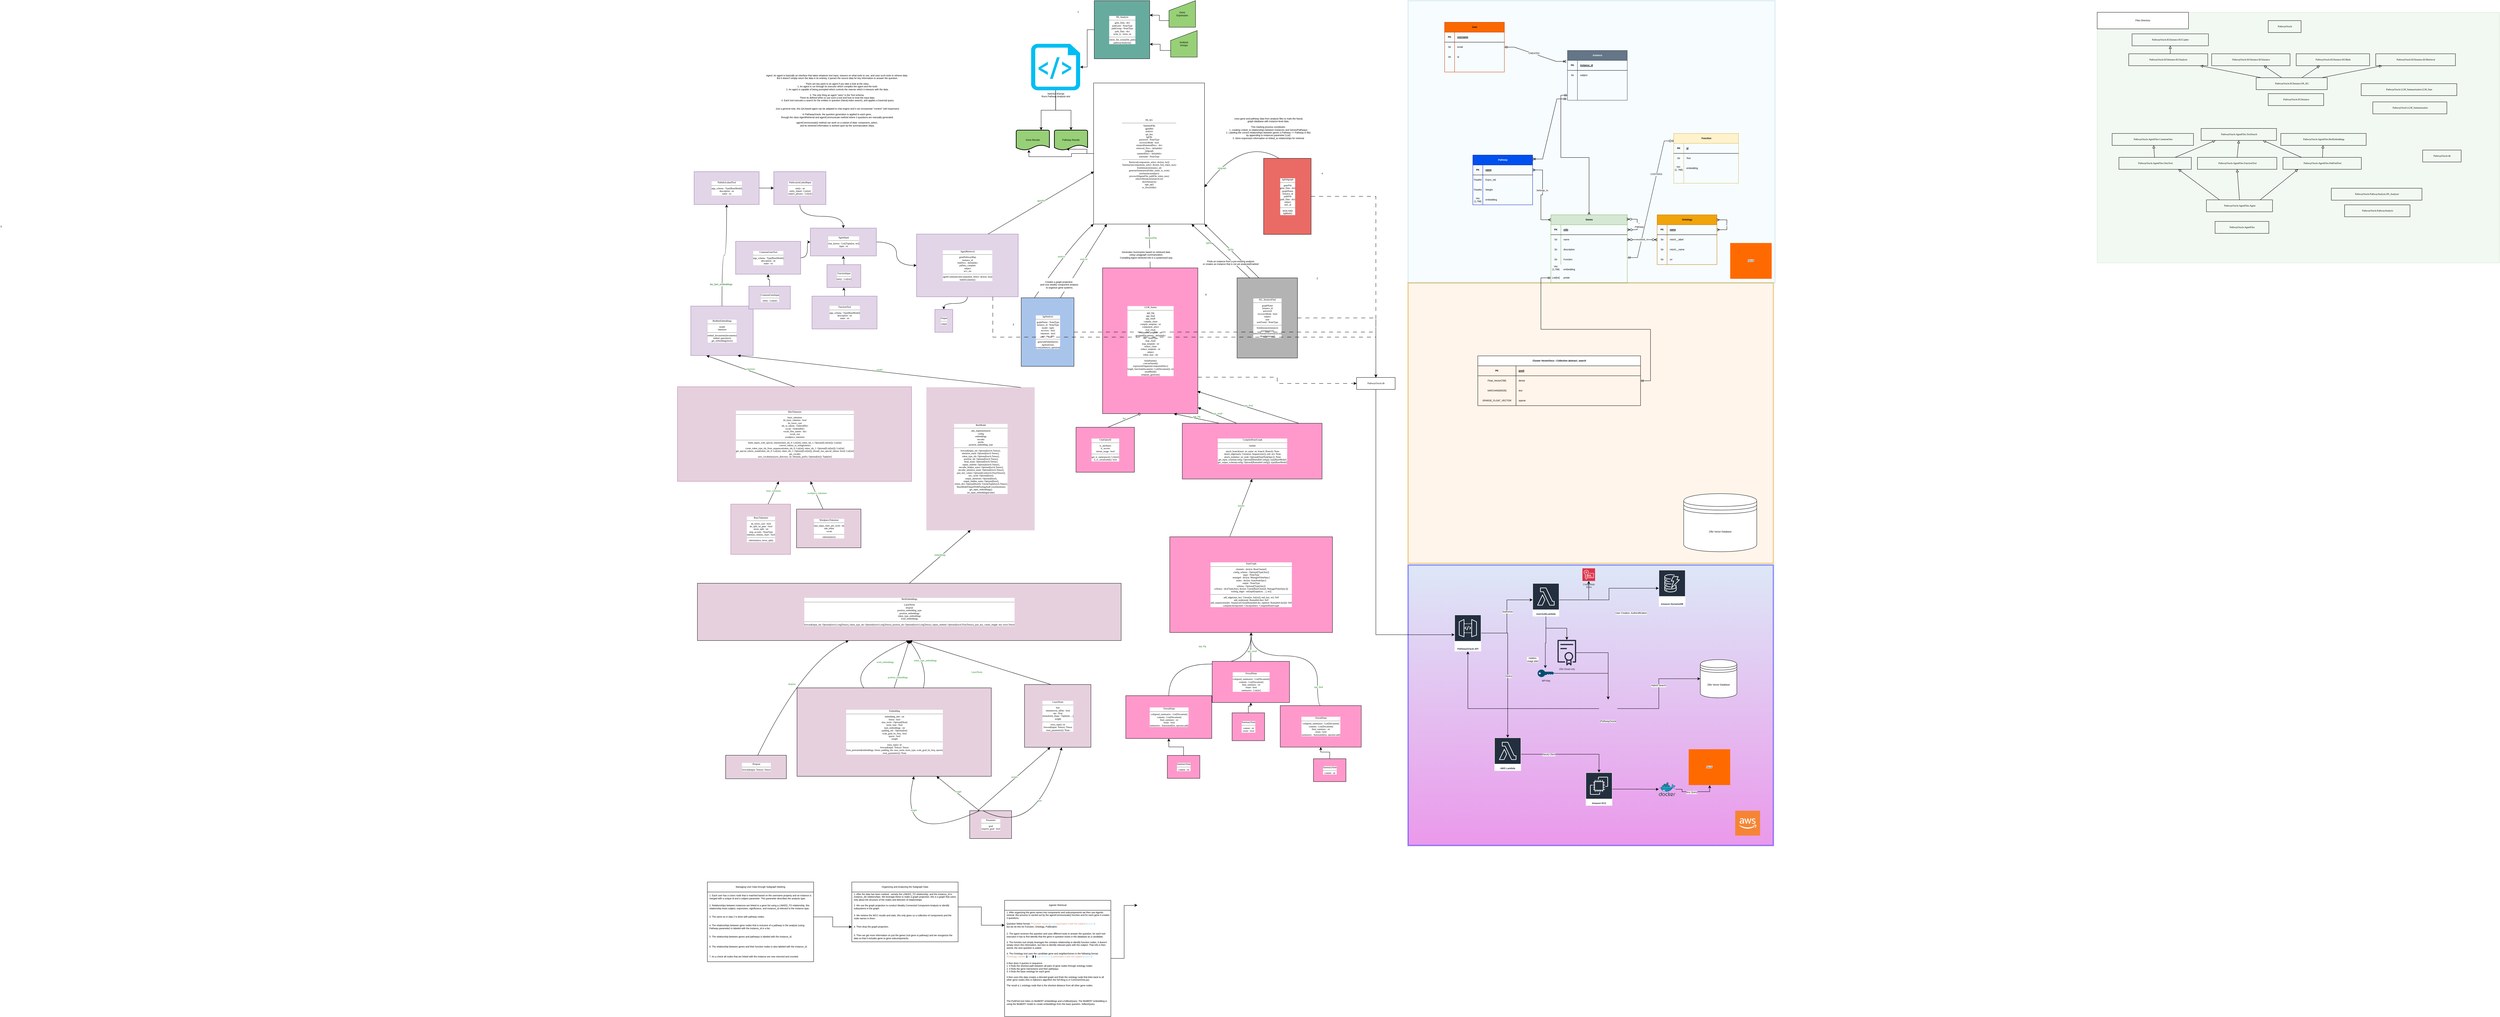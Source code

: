 <mxfile version="26.0.16">
  <diagram name="Page-1" id="nZFk1L0vzehwC3RNNBj1">
    <mxGraphModel dx="2684" dy="2836" grid="1" gridSize="5" guides="0" tooltips="1" connect="1" arrows="1" fold="1" page="1" pageScale="1" pageWidth="1100" pageHeight="850" math="0" shadow="0">
      <root>
        <mxCell id="0" />
        <mxCell id="1" parent="0" />
        <mxCell id="jsoPLjGwAqFQW6pLnN4N-48" value="&lt;div&gt;&lt;br&gt;&lt;/div&gt;" style="rounded=0;whiteSpace=wrap;html=1;fillColor=#A9C4EB;strokeWidth=4;strokeColor=#0000FF;opacity=40;gradientColor=#CC00CC;fontSize=7;" parent="1" vertex="1">
          <mxGeometry x="2205" y="-835" width="1100" height="845" as="geometry" />
        </mxCell>
        <mxCell id="hx23fJJYlK3yCqs7KmKi-426" value="&lt;div&gt;&lt;br&gt;&lt;/div&gt;" style="rounded=0;whiteSpace=wrap;html=1;fillColor=#ffe6cc;strokeWidth=4;strokeColor=#d79b00;opacity=40;fontSize=7;" parent="1" vertex="1">
          <mxGeometry x="2205" y="-1685" width="1100" height="845" as="geometry" />
        </mxCell>
        <mxCell id="hx23fJJYlK3yCqs7KmKi-401" value="" style="edgeStyle=entityRelationEdgeStyle;fontSize=7;html=1;endArrow=ERzeroToOne;startArrow=ERmandOne;rounded=0;entryX=0.007;entryY=0.15;entryDx=0;entryDy=0;entryPerimeter=0;exitX=1.003;exitY=0.295;exitDx=0;exitDy=0;exitPerimeter=0;" parent="1" source="hx23fJJYlK3yCqs7KmKi-339" target="hx23fJJYlK3yCqs7KmKi-368" edge="1">
          <mxGeometry width="100" height="100" relative="1" as="geometry">
            <mxPoint x="2865" y="-1800" as="sourcePoint" />
            <mxPoint x="2765" y="-1900" as="targetPoint" />
            <Array as="points">
              <mxPoint x="2815" y="-1880" />
              <mxPoint x="2810" y="-2050" />
              <mxPoint x="2905" y="-1974" />
              <mxPoint x="2895" y="-2070" />
            </Array>
          </mxGeometry>
        </mxCell>
        <mxCell id="hx23fJJYlK3yCqs7KmKi-404" value="CONTAINS" style="edgeLabel;html=1;align=center;verticalAlign=middle;resizable=0;points=[];fontSize=7;" parent="hx23fJJYlK3yCqs7KmKi-401" vertex="1" connectable="0">
          <mxGeometry x="0.366" y="1" relative="1" as="geometry">
            <mxPoint as="offset" />
          </mxGeometry>
        </mxCell>
        <mxCell id="hx23fJJYlK3yCqs7KmKi-295" value="&lt;div&gt;&lt;br&gt;&lt;/div&gt;" style="rounded=0;whiteSpace=wrap;html=1;fillColor=#b1ddf0;strokeWidth=4;strokeColor=#10739e;opacity=10;fontSize=7;" parent="1" vertex="1">
          <mxGeometry x="2205" y="-2535" width="1105" height="850" as="geometry" />
        </mxCell>
        <mxCell id="hx23fJJYlK3yCqs7KmKi-265" value="" style="rounded=0;whiteSpace=wrap;html=1;fillColor=#d5e8d4;align=right;labelPosition=left;verticalLabelPosition=top;verticalAlign=bottom;strokeColor=#82b366;opacity=30;fontSize=7;" parent="1" vertex="1">
          <mxGeometry x="4280" y="-2500" width="1211.26" height="755" as="geometry" />
        </mxCell>
        <mxCell id="hx23fJJYlK3yCqs7KmKi-280" value="" style="edgeStyle=orthogonalEdgeStyle;rounded=0;orthogonalLoop=1;jettySize=auto;html=1;curved=1;labelBackgroundColor=default;textShadow=0;fontSize=7;" parent="1" source="hx23fJJYlK3yCqs7KmKi-43" target="hx23fJJYlK3yCqs7KmKi-44" edge="1">
          <mxGeometry relative="1" as="geometry" />
        </mxCell>
        <mxCell id="hx23fJJYlK3yCqs7KmKi-43" value="&lt;font color=&quot;#000000&quot; face=&quot;Times New Roman,serif&quot;&gt;AgentInput&lt;/font&gt;&lt;hr&gt;&lt;div&gt;&lt;font color=&quot;#000000&quot; face=&quot;Times New Roman,serif&quot;&gt;chat_history : List[Tuple[str, str]]&lt;br&gt;input : str&lt;/font&gt;&lt;/div&gt;" style="verticalAlign=middle;html=1;rounded=0;labelBackgroundColor=default;strokeColor=#9673a6;fillColor=#e1d5e7;strokeWidth=1;dashed=0;textShadow=0;fontSize=7;" parent="1" vertex="1">
          <mxGeometry x="405" y="-1850" width="199" height="84" as="geometry" />
        </mxCell>
        <mxCell id="hx23fJJYlK3yCqs7KmKi-287" style="edgeStyle=orthogonalEdgeStyle;rounded=0;orthogonalLoop=1;jettySize=auto;html=1;entryX=0.5;entryY=0;entryDx=0;entryDy=0;curved=1;labelBackgroundColor=default;textShadow=0;fontSize=7;" parent="1" source="hx23fJJYlK3yCqs7KmKi-44" target="hx23fJJYlK3yCqs7KmKi-67" edge="1">
          <mxGeometry relative="1" as="geometry" />
        </mxCell>
        <mxCell id="hx23fJJYlK3yCqs7KmKi-44" value="&lt;font color=&quot;#000000&quot; face=&quot;Times New Roman,serif&quot;&gt;AgentRetrieval&lt;/font&gt;&lt;hr&gt;&lt;div&gt;&lt;font color=&quot;#000000&quot; face=&quot;Times New Roman,serif&quot;&gt;genePathwayMap&lt;br&gt;instance_id&lt;br&gt;linkDocs : defaultdict&lt;br&gt;paData_complete&lt;br&gt;subject&lt;br&gt;wcc_res&lt;/font&gt;&lt;/div&gt;&lt;hr&gt;&lt;div&gt;&lt;font color=&quot;#000000&quot; face=&quot;Times New Roman,serif&quot;&gt;agentCommunicate(component_Select: dict[str, list])&lt;br&gt;linkDocuments()&lt;/font&gt;&lt;/div&gt;" style="verticalAlign=middle;html=1;rounded=0;labelBackgroundColor=default;strokeColor=#9673a6;fillColor=#e1d5e7;strokeWidth=1;dashed=0;textShadow=0;fontSize=7;" parent="1" vertex="1">
          <mxGeometry x="725" y="-1832" width="306" height="189" as="geometry" />
        </mxCell>
        <mxCell id="hx23fJJYlK3yCqs7KmKi-45" value="&lt;font color=&quot;#000000&quot; face=&quot;Times New Roman,serif&quot;&gt;PA_KG&lt;/font&gt;&lt;hr&gt;&lt;div&gt;&lt;font color=&quot;#000000&quot; face=&quot;Times New Roman,serif&quot;&gt;SummedObj&lt;br&gt;agentRet&lt;br&gt;analysis&lt;br&gt;api_key&lt;br&gt;kgObj&lt;br&gt;password : NoneType&lt;br&gt;recoveryMode : bool&lt;br&gt;retainedSummedDocs : dict&lt;br&gt;retrieved_Docs : defaultdict&lt;br&gt;subgraph&lt;br&gt;summedDocs : defaultdict&lt;br&gt;username : NoneType&lt;/font&gt;&lt;/div&gt;&lt;hr&gt;&lt;div&gt;&lt;font color=&quot;#000000&quot; face=&quot;Times New Roman,serif&quot;&gt;Retrieval(components_select: dict[str, list])&lt;br&gt;Summarize(components_select: dict[str, list], token_max)&lt;br&gt;fromInstance(instance_id)&lt;br&gt;generateSummaries(folder_name, to_write)&lt;br&gt;newInstance(subject)&lt;br&gt;processAll(geneFile, pathFile, token_max)&lt;br&gt;removeInstance(instanceList)&lt;br&gt;showInstance()&lt;br&gt;sign_up()&lt;br&gt;to_Doc(folder)&lt;/font&gt;&lt;/div&gt;" style="verticalAlign=middle;html=1;rounded=0;labelBackgroundColor=none;strokeColor=black;fillColor=none;strokeWidth=1;dashed=0;fontSize=7;" parent="1" vertex="1">
          <mxGeometry x="1258" y="-2287" width="334" height="425" as="geometry" />
        </mxCell>
        <mxCell id="hx23fJJYlK3yCqs7KmKi-46" value="&lt;font face=&quot;Times New Roman,serif&quot; color=&quot;#000000&quot;&gt;BasicTokenizer&lt;/font&gt;&lt;hr&gt;&lt;div&gt;&lt;font face=&quot;Times New Roman,serif&quot; color=&quot;#000000&quot;&gt;do_lower_case : bool&lt;br&gt;do_split_on_punc : bool&lt;br&gt;never_split : set&lt;br&gt;strip_accents : NoneType&lt;br&gt;tokenize_chinese_chars : bool&lt;/font&gt;&lt;/div&gt;&lt;hr&gt;&lt;div&gt;&lt;font face=&quot;Times New Roman,serif&quot; color=&quot;#000000&quot;&gt;tokenize(text, never_split)&lt;/font&gt;&lt;/div&gt;" style="verticalAlign=middle;html=1;rounded=0;labelBackgroundColor=default;strokeColor=#B5739D;fillColor=#E6D0DE;strokeWidth=1;dashed=0;fontSize=7;" parent="1" vertex="1">
          <mxGeometry x="165.5" y="-1018.5" width="180" height="151.5" as="geometry" />
        </mxCell>
        <mxCell id="hx23fJJYlK3yCqs7KmKi-47" value="&lt;font face=&quot;Times New Roman,serif&quot; color=&quot;#000000&quot;&gt;BertTokenizer&lt;/font&gt;&lt;hr&gt;&lt;div&gt;&lt;font face=&quot;Times New Roman,serif&quot; color=&quot;#000000&quot;&gt;basic_tokenizer&lt;br&gt;do_basic_tokenize : bool&lt;br&gt;do_lower_case&lt;br&gt;ids_to_tokens : OrderedDict&lt;br&gt;vocab : OrderedDict&lt;br&gt;vocab_files_names : dict&lt;br&gt;vocab_size&lt;br&gt;wordpiece_tokenizer&lt;/font&gt;&lt;/div&gt;&lt;hr&gt;&lt;div&gt;&lt;font face=&quot;Times New Roman,serif&quot; color=&quot;#000000&quot;&gt;build_inputs_with_special_tokens(token_ids_0: List[int], token_ids_1: Optional[List[int]]): List[int]&lt;br&gt;convert_tokens_to_string(tokens)&lt;br&gt;create_token_type_ids_from_sequences(token_ids_0: List[int], token_ids_1: Optional[List[int]]): List[int]&lt;br&gt;get_special_tokens_mask(token_ids_0: List[int], token_ids_1: Optional[List[int]], already_has_special_tokens: bool): List[int]&lt;br&gt;get_vocab()&lt;br&gt;save_vocabulary(save_directory: str, filename_prefix: Optional[str]): Tuple[str]&lt;/font&gt;&lt;/div&gt;" style="verticalAlign=middle;html=1;rounded=0;labelBackgroundColor=default;strokeColor=#B5739D;fillColor=#E6D0DE;strokeWidth=1;dashed=0;textShadow=0;fontSize=7;" parent="1" vertex="1">
          <mxGeometry x="5" y="-1372" width="705" height="285" as="geometry" />
        </mxCell>
        <mxCell id="hx23fJJYlK3yCqs7KmKi-48" value="&lt;font face=&quot;Times New Roman,serif&quot; color=&quot;#000000&quot;&gt;kgAnalysis&lt;/font&gt;&lt;hr&gt;&lt;div&gt;&lt;font face=&quot;Times New Roman,serif&quot; color=&quot;#000000&quot;&gt;graphName : NoneType&lt;br&gt;instance_id : NoneType&lt;br&gt;model : tuple&lt;br&gt;recovery : bool&lt;br&gt;tokenizer : bool&lt;br&gt;wcc_res : dict&lt;/font&gt;&lt;/div&gt;&lt;hr&gt;&lt;div&gt;&lt;font face=&quot;Times New Roman,serif&quot; color=&quot;#000000&quot;&gt;generateEmbeds(text)&lt;br&gt;kgAnalysis()&lt;br&gt;score(sentences, question)&lt;/font&gt;&lt;/div&gt;" style="verticalAlign=middle;html=1;rounded=0;labelBackgroundColor=default;strokeColor=black;fillColor=#A9C4EB;strokeWidth=1;dashed=0;fontSize=7;" parent="1" vertex="1">
          <mxGeometry x="1040" y="-1640" width="159" height="206.5" as="geometry" />
        </mxCell>
        <mxCell id="hx23fJJYlK3yCqs7KmKi-49" value="&lt;font face=&quot;Times New Roman,serif&quot; color=&quot;#000000&quot;&gt;BertEmbeddings&lt;/font&gt;&lt;hr&gt;&lt;div&gt;&lt;font face=&quot;Times New Roman,serif&quot; color=&quot;#000000&quot;&gt;LayerNorm&lt;br&gt;dropout&lt;br&gt;position_embedding_type&lt;br&gt;position_embeddings&lt;br&gt;token_type_embeddings&lt;br&gt;word_embeddings&lt;/font&gt;&lt;/div&gt;&lt;hr&gt;&lt;div&gt;&lt;font face=&quot;Times New Roman,serif&quot; color=&quot;#000000&quot;&gt;forward(input_ids: Optional[torch.LongTensor], token_type_ids: Optional[torch.LongTensor], position_ids: Optional[torch.LongTensor], inputs_embeds: Optional[torch.FloatTensor], past_key_values_length: int): torch.Tensor&lt;/font&gt;&lt;/div&gt;" style="verticalAlign=middle;html=1;rounded=0;labelBackgroundColor=default;strokeColor=black;fillColor=#E6D0DE;strokeWidth=1;dashed=0;fontSize=7;" parent="1" vertex="1">
          <mxGeometry x="65" y="-780.0" width="1276" height="172.5" as="geometry" />
        </mxCell>
        <mxCell id="hx23fJJYlK3yCqs7KmKi-50" value="&lt;font face=&quot;Times New Roman,serif&quot; color=&quot;#000000&quot;&gt;BertModel&lt;/font&gt;&lt;hr&gt;&lt;div&gt;&lt;font face=&quot;Times New Roman,serif&quot; color=&quot;#000000&quot;&gt;attn_implementation&lt;br&gt;config&lt;br&gt;embeddings&lt;br&gt;encoder&lt;br&gt;pooler&lt;br&gt;position_embedding_type&lt;/font&gt;&lt;/div&gt;&lt;hr&gt;&lt;div&gt;&lt;font face=&quot;Times New Roman,serif&quot; color=&quot;#000000&quot;&gt;forward(input_ids: Optional[torch.Tensor],&amp;nbsp;&lt;/font&gt;&lt;/div&gt;&lt;div&gt;&lt;font face=&quot;Times New Roman,serif&quot; color=&quot;#000000&quot;&gt;attention_mask: Optional[torch.Tensor],&amp;nbsp;&lt;/font&gt;&lt;/div&gt;&lt;div&gt;&lt;font face=&quot;Times New Roman,serif&quot; color=&quot;#000000&quot;&gt;token_type_ids: Optional[torch.Tensor],&lt;/font&gt;&lt;/div&gt;&lt;div&gt;&lt;font face=&quot;Times New Roman,serif&quot; color=&quot;#000000&quot;&gt;&amp;nbsp;position_ids: Optional[torch.Tensor],&lt;/font&gt;&lt;/div&gt;&lt;div&gt;&lt;font face=&quot;Times New Roman,serif&quot; color=&quot;#000000&quot;&gt;&amp;nbsp;head_mask: Optional[torch.Tensor],&lt;/font&gt;&lt;/div&gt;&lt;div&gt;&lt;font face=&quot;Times New Roman,serif&quot; color=&quot;#000000&quot;&gt;&amp;nbsp;inputs_embeds: Optional[torch.Tensor],&lt;/font&gt;&lt;/div&gt;&lt;div&gt;&lt;font face=&quot;Times New Roman,serif&quot; color=&quot;#000000&quot;&gt;&amp;nbsp;encoder_hidden_states: Optional[torch.Tensor],&lt;/font&gt;&lt;/div&gt;&lt;div&gt;&lt;font face=&quot;Times New Roman,serif&quot; color=&quot;#000000&quot;&gt;&amp;nbsp;encoder_attention_mask: Optional[torch.Tensor],&lt;/font&gt;&lt;/div&gt;&lt;div&gt;&lt;font face=&quot;Times New Roman,serif&quot; color=&quot;#000000&quot;&gt;&amp;nbsp;past_key_values: Optional[List[torch.FloatTensor]],&lt;/font&gt;&lt;/div&gt;&lt;div&gt;&lt;font face=&quot;Times New Roman,serif&quot; color=&quot;#000000&quot;&gt;&amp;nbsp;use_cache: Optional[bool],&lt;/font&gt;&lt;/div&gt;&lt;div&gt;&lt;font face=&quot;Times New Roman,serif&quot; color=&quot;#000000&quot;&gt;&amp;nbsp;output_attentions: Optional[bool],&lt;/font&gt;&lt;/div&gt;&lt;div&gt;&lt;font face=&quot;Times New Roman,serif&quot; color=&quot;#000000&quot;&gt;&amp;nbsp;output_hidden_states: Optional[bool],&lt;/font&gt;&lt;/div&gt;&lt;div&gt;&lt;font face=&quot;Times New Roman,serif&quot; color=&quot;#000000&quot;&gt;&amp;nbsp;return_dict: Optional[bool]): Union[Tuple[torch.Tensor],&lt;/font&gt;&lt;/div&gt;&lt;div&gt;&lt;font face=&quot;Times New Roman,serif&quot; color=&quot;#000000&quot;&gt;&amp;nbsp;BaseModelOutputWithPoolingAndCrossAttentions]&lt;br&gt;get_input_embeddings()&lt;br&gt;set_input_embeddings(value)&lt;/font&gt;&lt;/div&gt;" style="verticalAlign=middle;html=1;rounded=0;labelBackgroundColor=default;strokeColor=#E6D0DE;fillColor=#E6D0DE;strokeWidth=1;dashed=0;textShadow=0;fontSize=7;" parent="1" vertex="1">
          <mxGeometry x="755" y="-1370" width="325" height="430" as="geometry" />
        </mxCell>
        <mxCell id="hx23fJJYlK3yCqs7KmKi-293" value="" style="edgeStyle=orthogonalEdgeStyle;rounded=0;orthogonalLoop=1;jettySize=auto;html=1;curved=1;labelBackgroundColor=default;textShadow=0;fontSize=7;" parent="1" source="hx23fJJYlK3yCqs7KmKi-53" target="hx23fJJYlK3yCqs7KmKi-74" edge="1">
          <mxGeometry relative="1" as="geometry" />
        </mxCell>
        <mxCell id="jsoPLjGwAqFQW6pLnN4N-2" value="&lt;font style=&quot;color: rgb(0, 102, 0);&quot;&gt;bio_bert_embeddings&lt;/font&gt;" style="edgeLabel;html=1;align=center;verticalAlign=middle;resizable=0;points=[];fontSize=7;" parent="hx23fJJYlK3yCqs7KmKi-293" vertex="1" connectable="0">
          <mxGeometry x="-0.316" y="3" relative="1" as="geometry">
            <mxPoint y="44" as="offset" />
          </mxGeometry>
        </mxCell>
        <mxCell id="hx23fJJYlK3yCqs7KmKi-53" value="&lt;font color=&quot;#000000&quot; face=&quot;Times New Roman,serif&quot;&gt;BioBertEmbeddings&lt;/font&gt;&lt;hr&gt;&lt;div&gt;&lt;font color=&quot;#000000&quot; face=&quot;Times New Roman,serif&quot;&gt;model&lt;br&gt;tokenizer&lt;/font&gt;&lt;/div&gt;&lt;hr&gt;&lt;div&gt;&lt;font color=&quot;#000000&quot; face=&quot;Times New Roman,serif&quot;&gt;embed_documents(documents)&lt;br&gt;embed_query(text)&lt;br&gt;get_embeddings(texts)&lt;/font&gt;&lt;/div&gt;" style="verticalAlign=middle;html=1;rounded=0;labelBackgroundColor=default;strokeColor=#9673a6;fillColor=#e1d5e7;strokeWidth=1;dashed=0;textShadow=0;fontSize=7;" parent="1" vertex="1">
          <mxGeometry x="45" y="-1615" width="188" height="149" as="geometry" />
        </mxCell>
        <mxCell id="hx23fJJYlK3yCqs7KmKi-54" value="&lt;font face=&quot;Times New Roman,serif&quot; color=&quot;#000000&quot;&gt;ChatOpenAI&lt;/font&gt;&lt;hr&gt;&lt;div&gt;&lt;font face=&quot;Times New Roman,serif&quot; color=&quot;#000000&quot;&gt;lc_attributes&lt;br&gt;lc_secrets&lt;br&gt;stream_usage : bool&lt;/font&gt;&lt;/div&gt;&lt;hr&gt;&lt;div&gt;&lt;font face=&quot;Times New Roman,serif&quot; color=&quot;#000000&quot;&gt;get_lc_namespace(): List[str]&lt;br&gt;is_lc_serializable(): bool&lt;/font&gt;&lt;/div&gt;" style="verticalAlign=middle;html=1;rounded=0;labelBackgroundColor=default;strokeColor=black;fillColor=#FF99CC;strokeWidth=1;dashed=0;fontSize=7;" parent="1" vertex="1">
          <mxGeometry x="1205" y="-1250" width="176" height="135.5" as="geometry" />
        </mxCell>
        <mxCell id="hx23fJJYlK3yCqs7KmKi-55" value="&lt;font face=&quot;Times New Roman,serif&quot; color=&quot;#000000&quot;&gt;LLM_Summ&lt;/font&gt;&lt;hr&gt;&lt;div&gt;&lt;font face=&quot;Times New Roman,serif&quot; color=&quot;#000000&quot;&gt;app_big&lt;br&gt;app_final&lt;br&gt;app_small&lt;br&gt;compile_chain&lt;br&gt;compile_template : str&lt;br&gt;component_select&lt;br&gt;eval_chain&lt;br&gt;evaluation_template : str&lt;br&gt;groupedDocuments : defaultdict&lt;br&gt;llm : NoneType&lt;br&gt;map_chain&lt;br&gt;map_template : str&lt;br&gt;reduce_chain&lt;br&gt;reduce_template : str&lt;br&gt;subject&lt;br&gt;token_max : int&lt;/font&gt;&lt;/div&gt;&lt;hr&gt;&lt;div&gt;&lt;font face=&quot;Times New Roman,serif&quot; color=&quot;#000000&quot;&gt;buildSumm()&lt;br&gt;conciseSumm()&lt;br&gt;expressionOrganize(componentDocs)&lt;br&gt;length_function(documents: List[Document]): int&lt;br&gt;smallBuild()&lt;br&gt;template_generate()&lt;/font&gt;&lt;/div&gt;" style="verticalAlign=middle;html=1;rounded=0;labelBackgroundColor=default;strokeColor=black;fillColor=#FF99CC;strokeWidth=1;dashed=0;fontSize=7;" parent="1" vertex="1">
          <mxGeometry x="1285" y="-1730" width="287" height="439" as="geometry" />
        </mxCell>
        <mxCell id="hx23fJJYlK3yCqs7KmKi-283" value="" style="edgeStyle=orthogonalEdgeStyle;rounded=0;orthogonalLoop=1;jettySize=auto;html=1;labelBackgroundColor=default;textShadow=0;fontSize=7;" parent="1" source="hx23fJJYlK3yCqs7KmKi-56" target="hx23fJJYlK3yCqs7KmKi-57" edge="1">
          <mxGeometry relative="1" as="geometry" />
        </mxCell>
        <mxCell id="hx23fJJYlK3yCqs7KmKi-56" value="&lt;font color=&quot;#000000&quot; face=&quot;Times New Roman,serif&quot;&gt;CommonGeneInput&lt;/font&gt;&lt;hr&gt;&lt;div&gt;&lt;font color=&quot;#000000&quot; face=&quot;Times New Roman,serif&quot;&gt;entity : List[str]&lt;/font&gt;&lt;/div&gt;" style="verticalAlign=middle;html=1;rounded=0;labelBackgroundColor=default;strokeColor=#9673a6;fillColor=#e1d5e7;strokeWidth=1;dashed=0;textShadow=0;fontSize=7;" parent="1" vertex="1">
          <mxGeometry x="220" y="-1675" width="125" height="69" as="geometry" />
        </mxCell>
        <mxCell id="hx23fJJYlK3yCqs7KmKi-285" style="edgeStyle=orthogonalEdgeStyle;rounded=0;orthogonalLoop=1;jettySize=auto;html=1;exitX=1;exitY=0.5;exitDx=0;exitDy=0;entryX=0;entryY=0.5;entryDx=0;entryDy=0;curved=1;labelBackgroundColor=default;textShadow=0;fontSize=7;" parent="1" source="hx23fJJYlK3yCqs7KmKi-57" target="hx23fJJYlK3yCqs7KmKi-43" edge="1">
          <mxGeometry relative="1" as="geometry" />
        </mxCell>
        <mxCell id="hx23fJJYlK3yCqs7KmKi-57" value="&lt;font color=&quot;#000000&quot; face=&quot;Times New Roman,serif&quot;&gt;CommonGeneTool&lt;/font&gt;&lt;hr&gt;&lt;div&gt;&lt;font color=&quot;#000000&quot; face=&quot;Times New Roman,serif&quot;&gt;args_schema : Type[BaseModel]&lt;br&gt;description : str&lt;br&gt;name : str&lt;/font&gt;&lt;/div&gt;" style="verticalAlign=middle;html=1;rounded=0;labelBackgroundColor=default;strokeColor=#9673a6;fillColor=#e1d5e7;strokeWidth=1;dashed=0;textShadow=0;fontSize=7;" parent="1" vertex="1">
          <mxGeometry x="180" y="-1810" width="196" height="99" as="geometry" />
        </mxCell>
        <mxCell id="hx23fJJYlK3yCqs7KmKi-58" value="&lt;font face=&quot;Times New Roman,serif&quot; color=&quot;#000000&quot;&gt;CompiledStateGraph&lt;/font&gt;&lt;hr&gt;&lt;div&gt;&lt;font face=&quot;Times New Roman,serif&quot; color=&quot;#000000&quot;&gt;builder&lt;/font&gt;&lt;/div&gt;&lt;hr&gt;&lt;div&gt;&lt;font face=&quot;Times New Roman,serif&quot; color=&quot;#000000&quot;&gt;attach_branch(start: str, name: str, branch: Branch): None&lt;br&gt;attach_edge(starts: Union[str, Sequence[str]], end: str): None&lt;br&gt;attach_node(key: str, node: Optional[StateNodeSpec]): None&lt;br&gt;get_input_schema(config: Optional[RunnableConfig]): type[BaseModel]&lt;br&gt;get_output_schema(config: Optional[RunnableConfig]): type[BaseModel]&lt;/font&gt;&lt;/div&gt;" style="verticalAlign=middle;html=1;rounded=0;labelBackgroundColor=default;strokeColor=black;fillColor=#FF99CC;strokeWidth=1;dashed=0;fontSize=7;" parent="1" vertex="1">
          <mxGeometry x="1525" y="-1262" width="421" height="168" as="geometry" />
        </mxCell>
        <mxCell id="hx23fJJYlK3yCqs7KmKi-59" value="&lt;font face=&quot;Times New Roman,serif&quot; color=&quot;#000000&quot;&gt;Dropout&lt;/font&gt;&lt;hr&gt;&lt;div&gt;&lt;font face=&quot;Times New Roman,serif&quot; color=&quot;#000000&quot;&gt;forward(input: Tensor): Tensor&lt;/font&gt;&lt;/div&gt;" style="verticalAlign=middle;html=1;rounded=0;labelBackgroundColor=default;strokeColor=black;fillColor=#E6D0DE;strokeWidth=1;dashed=0;fontSize=7;" parent="1" vertex="1">
          <mxGeometry x="150" y="-261.98" width="183" height="70.8" as="geometry" />
        </mxCell>
        <mxCell id="hx23fJJYlK3yCqs7KmKi-60" value="&lt;font face=&quot;Times New Roman,serif&quot; color=&quot;#000000&quot;&gt;Embedding&lt;/font&gt;&lt;hr&gt;&lt;div&gt;&lt;font face=&quot;Times New Roman,serif&quot; color=&quot;#000000&quot;&gt;embedding_dim : int&lt;br&gt;freeze : bool&lt;br&gt;max_norm : Optional[float]&lt;br&gt;norm_type : float&lt;br&gt;num_embeddings : int&lt;br&gt;padding_idx : Optional[int]&lt;br&gt;scale_grad_by_freq : bool&lt;br&gt;sparse : bool&lt;br&gt;weight&lt;/font&gt;&lt;/div&gt;&lt;hr&gt;&lt;div&gt;&lt;font face=&quot;Times New Roman,serif&quot; color=&quot;#000000&quot;&gt;extra_repr(): str&lt;br&gt;forward(input: Tensor): Tensor&lt;br&gt;from_pretrained(embeddings, freeze, padding_idx, max_norm, norm_type, scale_grad_by_freq, sparse)&lt;br&gt;reset_parameters(): None&lt;/font&gt;&lt;/div&gt;" style="verticalAlign=middle;html=1;rounded=0;labelBackgroundColor=default;strokeColor=black;fillColor=#E6D0DE;strokeWidth=1;dashed=0;fontSize=7;" parent="1" vertex="1">
          <mxGeometry x="365" y="-465" width="585" height="266.5" as="geometry" />
        </mxCell>
        <mxCell id="hx23fJJYlK3yCqs7KmKi-281" value="" style="edgeStyle=orthogonalEdgeStyle;rounded=0;orthogonalLoop=1;jettySize=auto;html=1;labelBackgroundColor=default;textShadow=0;fontSize=7;" parent="1" source="hx23fJJYlK3yCqs7KmKi-61" target="hx23fJJYlK3yCqs7KmKi-43" edge="1">
          <mxGeometry relative="1" as="geometry" />
        </mxCell>
        <mxCell id="hx23fJJYlK3yCqs7KmKi-61" value="&lt;font color=&quot;#000000&quot; face=&quot;Times New Roman,serif&quot;&gt;FunctionInput&lt;/font&gt;&lt;hr&gt;&lt;div&gt;&lt;font color=&quot;#000000&quot; face=&quot;Times New Roman,serif&quot;&gt;entity : List[str]&lt;/font&gt;&lt;/div&gt;" style="verticalAlign=middle;html=1;rounded=0;labelBackgroundColor=default;strokeColor=#9673a6;fillColor=#e1d5e7;strokeWidth=1;dashed=0;textShadow=0;fontSize=7;" parent="1" vertex="1">
          <mxGeometry x="455" y="-1740" width="102" height="69" as="geometry" />
        </mxCell>
        <mxCell id="hx23fJJYlK3yCqs7KmKi-282" value="" style="edgeStyle=orthogonalEdgeStyle;rounded=0;orthogonalLoop=1;jettySize=auto;html=1;labelBackgroundColor=default;textShadow=0;fontSize=7;" parent="1" source="hx23fJJYlK3yCqs7KmKi-62" target="hx23fJJYlK3yCqs7KmKi-61" edge="1">
          <mxGeometry relative="1" as="geometry" />
        </mxCell>
        <mxCell id="hx23fJJYlK3yCqs7KmKi-62" value="&lt;font color=&quot;#000000&quot; face=&quot;Times New Roman,serif&quot;&gt;FunctionTool&lt;/font&gt;&lt;hr&gt;&lt;div&gt;&lt;font color=&quot;#000000&quot; face=&quot;Times New Roman,serif&quot;&gt;args_schema : Type[BaseModel]&lt;br&gt;description : str&lt;br&gt;name : str&lt;/font&gt;&lt;/div&gt;" style="verticalAlign=middle;html=1;rounded=0;labelBackgroundColor=default;strokeColor=#9673a6;fillColor=#e1d5e7;strokeWidth=1;dashed=0;textShadow=0;fontSize=7;" parent="1" vertex="1">
          <mxGeometry x="410" y="-1645" width="196" height="99" as="geometry" />
        </mxCell>
        <mxCell id="hx23fJJYlK3yCqs7KmKi-63" value="&lt;font face=&quot;Times New Roman,serif&quot; color=&quot;#000000&quot;&gt;KG_InstanceFind&lt;/font&gt;&lt;hr&gt;&lt;div&gt;&lt;font face=&quot;Times New Roman,serif&quot; color=&quot;#000000&quot;&gt;graphName&lt;br&gt;instance_id&lt;br&gt;password&lt;br&gt;recoveryMode : bool&lt;br&gt;subject&lt;br&gt;user&lt;br&gt;userFound : NoneType&lt;/font&gt;&lt;/div&gt;&lt;hr&gt;&lt;div&gt;&lt;font face=&quot;Times New Roman,serif&quot; color=&quot;#000000&quot;&gt;fromInstance(instance)&lt;br&gt;newInstance()&lt;br&gt;removeInstances(instanceList)&lt;br&gt;showInstances()&lt;/font&gt;&lt;/div&gt;" style="verticalAlign=middle;html=1;rounded=0;labelBackgroundColor=default;strokeColor=black;fillColor=#B3B3B3;strokeWidth=1;dashed=0;gradientColor=none;fontSize=7;" parent="1" vertex="1">
          <mxGeometry x="1690" y="-1700" width="182" height="241.5" as="geometry" />
        </mxCell>
        <mxCell id="hx23fJJYlK3yCqs7KmKi-64" value="&lt;font face=&quot;Times New Roman,serif&quot; color=&quot;#000000&quot;&gt;LayerNorm&lt;/font&gt;&lt;hr&gt;&lt;div&gt;&lt;font face=&quot;Times New Roman,serif&quot; color=&quot;#000000&quot;&gt;bias&lt;br&gt;elementwise_affine : bool&lt;br&gt;eps : float&lt;br&gt;normalized_shape : Tuple[int, ...]&lt;br&gt;weight&lt;/font&gt;&lt;/div&gt;&lt;hr&gt;&lt;div&gt;&lt;font face=&quot;Times New Roman,serif&quot; color=&quot;#000000&quot;&gt;extra_repr(): str&lt;br&gt;forward(input: Tensor): Tensor&lt;br&gt;reset_parameters(): None&lt;/font&gt;&lt;/div&gt;" style="verticalAlign=middle;html=1;rounded=0;labelBackgroundColor=default;strokeColor=black;fillColor=#E6D0DE;strokeWidth=1;dashed=0;fontSize=7;" parent="1" vertex="1">
          <mxGeometry x="1050" y="-475" width="200" height="189" as="geometry" />
        </mxCell>
        <mxCell id="hx23fJJYlK3yCqs7KmKi-67" value="&lt;font color=&quot;#000000&quot; face=&quot;Times New Roman,serif&quot;&gt;Output&lt;/font&gt;&lt;hr&gt;&lt;div&gt;&lt;font color=&quot;#000000&quot; face=&quot;Times New Roman,serif&quot;&gt;output&lt;/font&gt;&lt;/div&gt;" style="verticalAlign=middle;html=1;rounded=0;labelBackgroundColor=default;strokeColor=#9673a6;fillColor=#e1d5e7;strokeWidth=1;dashed=0;textShadow=0;fontSize=7;" parent="1" vertex="1">
          <mxGeometry x="780" y="-1605" width="54" height="69" as="geometry" />
        </mxCell>
        <mxCell id="hx23fJJYlK3yCqs7KmKi-268" style="edgeStyle=orthogonalEdgeStyle;rounded=0;orthogonalLoop=1;jettySize=auto;html=1;exitX=0.5;exitY=0;exitDx=0;exitDy=0;jumpStyle=none;strokeColor=default;curved=1;fontSize=7;" parent="1" source="hx23fJJYlK3yCqs7KmKi-68" target="hx23fJJYlK3yCqs7KmKi-76" edge="1">
          <mxGeometry relative="1" as="geometry">
            <mxPoint x="1732.368" y="-624.74" as="targetPoint" />
          </mxGeometry>
        </mxCell>
        <mxCell id="hx23fJJYlK3yCqs7KmKi-68" value="&lt;font face=&quot;Times New Roman,serif&quot; color=&quot;#000000&quot;&gt;OverallState&lt;/font&gt;&lt;hr&gt;&lt;div&gt;&lt;font face=&quot;Times New Roman,serif&quot; color=&quot;#000000&quot;&gt;collapsed_summaries : List[Document]&lt;br&gt;contents : List[Document]&lt;br&gt;final_summary : str&lt;br&gt;retain : bool&lt;br&gt;summaries : Annotated[list, operator.add]&lt;/font&gt;&lt;/div&gt;" style="verticalAlign=middle;html=1;rounded=0;labelBackgroundColor=default;strokeColor=black;fillColor=#FF99CC;strokeWidth=1;dashed=0;fontSize=7;" parent="1" vertex="1">
          <mxGeometry x="1355" y="-441.47" width="259" height="129" as="geometry" />
        </mxCell>
        <mxCell id="hx23fJJYlK3yCqs7KmKi-271" style="edgeStyle=orthogonalEdgeStyle;rounded=0;orthogonalLoop=1;jettySize=auto;html=1;entryX=0.5;entryY=1;entryDx=0;entryDy=0;fontSize=7;" parent="1" source="hx23fJJYlK3yCqs7KmKi-69" target="hx23fJJYlK3yCqs7KmKi-76" edge="1">
          <mxGeometry relative="1" as="geometry" />
        </mxCell>
        <mxCell id="hx23fJJYlK3yCqs7KmKi-273" value="" style="edgeStyle=orthogonalEdgeStyle;rounded=0;orthogonalLoop=1;jettySize=auto;html=1;fontSize=7;" parent="1" source="hx23fJJYlK3yCqs7KmKi-69" target="hx23fJJYlK3yCqs7KmKi-76" edge="1">
          <mxGeometry relative="1" as="geometry" />
        </mxCell>
        <mxCell id="hx23fJJYlK3yCqs7KmKi-69" value="&lt;font face=&quot;Times New Roman,serif&quot; color=&quot;#000000&quot;&gt;OverallState&lt;/font&gt;&lt;hr&gt;&lt;div&gt;&lt;font face=&quot;Times New Roman,serif&quot; color=&quot;#000000&quot;&gt;collapsed_summaries : List[Document]&lt;br&gt;contents : List[Document]&lt;br&gt;final_summary : str&lt;br&gt;retain : bool&lt;br&gt;summaries : List[str]&lt;/font&gt;&lt;/div&gt;" style="verticalAlign=middle;html=1;rounded=0;labelBackgroundColor=default;strokeColor=black;fillColor=#FF99CC;strokeWidth=1;dashed=0;fontSize=7;" parent="1" vertex="1">
          <mxGeometry x="1615" y="-544.74" width="233" height="124" as="geometry" />
        </mxCell>
        <mxCell id="hx23fJJYlK3yCqs7KmKi-70" value="&lt;font face=&quot;Times New Roman,serif&quot; color=&quot;#000000&quot;&gt;OverallState&lt;/font&gt;&lt;hr&gt;&lt;div&gt;&lt;font face=&quot;Times New Roman,serif&quot; color=&quot;#000000&quot;&gt;collapsed_summaries : List[Document]&lt;br&gt;contents : List[Document]&lt;br&gt;final_summary : str&lt;br&gt;retain : bool&lt;br&gt;summaries : Annotated[list, operator.add]&lt;/font&gt;&lt;/div&gt;" style="verticalAlign=middle;html=1;rounded=0;labelBackgroundColor=default;strokeColor=black;fillColor=#FF99CC;strokeWidth=1;dashed=0;fontSize=7;" parent="1" vertex="1">
          <mxGeometry x="1820" y="-411.47" width="244" height="125" as="geometry" />
        </mxCell>
        <mxCell id="jsoPLjGwAqFQW6pLnN4N-12" style="edgeStyle=orthogonalEdgeStyle;rounded=0;orthogonalLoop=1;jettySize=auto;html=1;fontSize=7;" parent="1" source="hx23fJJYlK3yCqs7KmKi-71" target="jsoPLjGwAqFQW6pLnN4N-13" edge="1">
          <mxGeometry relative="1" as="geometry">
            <mxPoint x="1200" y="-2395" as="targetPoint" />
          </mxGeometry>
        </mxCell>
        <mxCell id="hx23fJJYlK3yCqs7KmKi-71" value="&lt;font face=&quot;Times New Roman,serif&quot; color=&quot;#000000&quot;&gt;PA_Analysis&lt;/font&gt;&lt;hr&gt;&lt;div&gt;&lt;font face=&quot;Times New Roman,serif&quot; color=&quot;#000000&quot;&gt;gene_Data : dict&lt;br&gt;pathGene : NoneType&lt;br&gt;pathGroup : NoneType&lt;br&gt;path_Data : dict&lt;br&gt;write_to : bytes, str&lt;/font&gt;&lt;/div&gt;&lt;hr&gt;&lt;div&gt;&lt;font face=&quot;Times New Roman,serif&quot; color=&quot;#000000&quot;&gt;check_file_exists(file_path)&lt;br&gt;pathwayAnalysis()&lt;/font&gt;&lt;/div&gt;" style="verticalAlign=middle;html=1;rounded=0;labelBackgroundColor=default;strokeColor=black;fillColor=#67AB9F;strokeWidth=1;dashed=0;fontSize=7;" parent="1" vertex="1">
          <mxGeometry x="1260" y="-2535" width="167" height="175" as="geometry" />
        </mxCell>
        <mxCell id="hx23fJJYlK3yCqs7KmKi-72" value="&lt;font face=&quot;Times New Roman,serif&quot; color=&quot;#000000&quot;&gt;Parameter&lt;/font&gt;&lt;hr&gt;&lt;div&gt;&lt;font face=&quot;Times New Roman,serif&quot; color=&quot;#000000&quot;&gt;grad&lt;br&gt;requires_grad : bool&lt;/font&gt;&lt;/div&gt;" style="verticalAlign=middle;html=1;rounded=0;labelBackgroundColor=default;strokeColor=black;fillColor=#E6D0DE;strokeWidth=1;dashed=0;fontSize=7;" parent="1" vertex="1">
          <mxGeometry x="885" y="-95.0" width="126" height="84" as="geometry" />
        </mxCell>
        <mxCell id="hx23fJJYlK3yCqs7KmKi-290" value="" style="edgeStyle=orthogonalEdgeStyle;rounded=0;orthogonalLoop=1;jettySize=auto;html=1;labelBackgroundColor=default;textShadow=0;fontSize=7;" parent="1" source="hx23fJJYlK3yCqs7KmKi-74" target="hx23fJJYlK3yCqs7KmKi-75" edge="1">
          <mxGeometry relative="1" as="geometry" />
        </mxCell>
        <mxCell id="hx23fJJYlK3yCqs7KmKi-74" value="&lt;font color=&quot;#000000&quot; face=&quot;Times New Roman,serif&quot;&gt;PubInfoLinkedTool&lt;/font&gt;&lt;hr&gt;&lt;div&gt;&lt;font color=&quot;#000000&quot; face=&quot;Times New Roman,serif&quot;&gt;args_schema : Type[BaseModel]&lt;br&gt;description : str&lt;br&gt;name : str&lt;/font&gt;&lt;/div&gt;" style="verticalAlign=middle;html=1;rounded=0;labelBackgroundColor=default;strokeColor=#9673a6;fillColor=#e1d5e7;strokeWidth=1;dashed=0;textShadow=0;fontSize=7;" parent="1" vertex="1">
          <mxGeometry x="55" y="-2020" width="196" height="99" as="geometry" />
        </mxCell>
        <mxCell id="hx23fJJYlK3yCqs7KmKi-291" style="edgeStyle=orthogonalEdgeStyle;rounded=0;orthogonalLoop=1;jettySize=auto;html=1;entryX=0.5;entryY=0;entryDx=0;entryDy=0;curved=1;labelBackgroundColor=default;textShadow=0;fontSize=7;" parent="1" source="hx23fJJYlK3yCqs7KmKi-75" target="hx23fJJYlK3yCqs7KmKi-43" edge="1">
          <mxGeometry relative="1" as="geometry" />
        </mxCell>
        <mxCell id="hx23fJJYlK3yCqs7KmKi-75" value="&lt;font color=&quot;#000000&quot; face=&quot;Times New Roman,serif&quot;&gt;PublicationLinkedInput&lt;/font&gt;&lt;hr&gt;&lt;div&gt;&lt;font color=&quot;#000000&quot; face=&quot;Times New Roman,serif&quot;&gt;entity : str&lt;br&gt;entity_linked : List[str]&lt;br&gt;subject_phrases : List[str]&lt;/font&gt;&lt;/div&gt;" style="verticalAlign=middle;html=1;rounded=0;labelBackgroundColor=default;strokeColor=#9673a6;fillColor=#e1d5e7;strokeWidth=1;dashed=0;textShadow=0;fontSize=7;" parent="1" vertex="1">
          <mxGeometry x="295" y="-2020" width="157" height="99" as="geometry" />
        </mxCell>
        <mxCell id="hx23fJJYlK3yCqs7KmKi-76" value="&lt;font face=&quot;Times New Roman,serif&quot; color=&quot;#000000&quot;&gt;StateGraph&lt;/font&gt;&lt;hr&gt;&lt;div&gt;&lt;font face=&quot;Times New Roman,serif&quot; color=&quot;#000000&quot;&gt;channels : dict[str, BaseChannel]&lt;br&gt;config_schema : Optional[Type[Any]]&lt;br&gt;input : NoneType&lt;br&gt;managed : dict[str, ManagedValueSpec]&lt;br&gt;nodes : dict[str, StateNodeSpec]&lt;br&gt;output : NoneType&lt;br&gt;schema : Optional[Type[Any]]&lt;br&gt;schemas : dict[Type[Any], dict[str, Union[BaseChannel, ManagedValueSpec]]]&lt;br&gt;waiting_edges : set[tuple[tuple[str, ...], str]]&lt;/font&gt;&lt;/div&gt;&lt;hr&gt;&lt;div&gt;&lt;font face=&quot;Times New Roman,serif&quot; color=&quot;#000000&quot;&gt;add_edge(start_key: Union[str, list[str]], end_key: str): Self&lt;br&gt;add_node(node: RunnableLike): Self&lt;br&gt;add_sequence(nodes: Sequence[Union[RunnableLike, tuple[str, RunnableLike]]]): Self&lt;br&gt;compile(checkpointer: Checkpointer): &#39;CompiledStateGraph&#39;&lt;/font&gt;&lt;/div&gt;" style="verticalAlign=middle;html=1;rounded=0;labelBackgroundColor=default;strokeColor=#000000;fillColor=#FF99CC;strokeWidth=1;dashed=0;fontSize=7;" parent="1" vertex="1">
          <mxGeometry x="1487.42" y="-920" width="490" height="288.26" as="geometry" />
        </mxCell>
        <mxCell id="hx23fJJYlK3yCqs7KmKi-279" value="" style="edgeStyle=orthogonalEdgeStyle;rounded=0;orthogonalLoop=1;jettySize=auto;html=1;fontSize=7;" parent="1" source="hx23fJJYlK3yCqs7KmKi-77" target="hx23fJJYlK3yCqs7KmKi-70" edge="1">
          <mxGeometry relative="1" as="geometry" />
        </mxCell>
        <mxCell id="hx23fJJYlK3yCqs7KmKi-77" value="&lt;font face=&quot;Times New Roman,serif&quot; color=&quot;#000000&quot;&gt;SummaryState&lt;/font&gt;&lt;hr&gt;&lt;div&gt;&lt;font face=&quot;Times New Roman,serif&quot; color=&quot;#000000&quot;&gt;content : str&lt;/font&gt;&lt;/div&gt;" style="verticalAlign=middle;html=1;rounded=0;labelBackgroundColor=default;strokeColor=black;fillColor=#FF99CC;strokeWidth=1;dashed=0;fontSize=7;" parent="1" vertex="1">
          <mxGeometry x="1920" y="-251.47" width="98" height="69" as="geometry" />
        </mxCell>
        <mxCell id="hx23fJJYlK3yCqs7KmKi-278" value="" style="edgeStyle=orthogonalEdgeStyle;rounded=0;orthogonalLoop=1;jettySize=auto;html=1;fontSize=7;" parent="1" source="hx23fJJYlK3yCqs7KmKi-78" target="hx23fJJYlK3yCqs7KmKi-69" edge="1">
          <mxGeometry relative="1" as="geometry" />
        </mxCell>
        <mxCell id="hx23fJJYlK3yCqs7KmKi-78" value="&lt;font face=&quot;Times New Roman,serif&quot; color=&quot;#000000&quot;&gt;SummaryState&lt;/font&gt;&lt;hr&gt;&lt;div&gt;&lt;font face=&quot;Times New Roman,serif&quot; color=&quot;#000000&quot;&gt;content : str&lt;br&gt;retain : bool&lt;/font&gt;&lt;/div&gt;" style="verticalAlign=middle;html=1;rounded=0;labelBackgroundColor=default;strokeColor=black;fillColor=#FF99CC;strokeWidth=1;dashed=0;fontSize=7;" parent="1" vertex="1">
          <mxGeometry x="1675" y="-389.74" width="98" height="84" as="geometry" />
        </mxCell>
        <mxCell id="hx23fJJYlK3yCqs7KmKi-277" style="edgeStyle=orthogonalEdgeStyle;rounded=0;orthogonalLoop=1;jettySize=auto;html=1;exitX=0.5;exitY=0;exitDx=0;exitDy=0;entryX=0.5;entryY=1;entryDx=0;entryDy=0;fontSize=7;" parent="1" source="hx23fJJYlK3yCqs7KmKi-79" target="hx23fJJYlK3yCqs7KmKi-68" edge="1">
          <mxGeometry relative="1" as="geometry" />
        </mxCell>
        <mxCell id="hx23fJJYlK3yCqs7KmKi-79" value="&lt;font face=&quot;Times New Roman,serif&quot; color=&quot;#000000&quot;&gt;SummaryState&lt;/font&gt;&lt;hr&gt;&lt;div&gt;&lt;font face=&quot;Times New Roman,serif&quot; color=&quot;#000000&quot;&gt;content : str&lt;/font&gt;&lt;/div&gt;" style="verticalAlign=middle;html=1;rounded=0;labelBackgroundColor=default;strokeColor=black;fillColor=#FF99CC;strokeWidth=1;dashed=0;fontSize=7;" parent="1" vertex="1">
          <mxGeometry x="1480" y="-261.47" width="98" height="69" as="geometry" />
        </mxCell>
        <mxCell id="hx23fJJYlK3yCqs7KmKi-81" value="&lt;font face=&quot;Times New Roman,serif&quot; color=&quot;#000000&quot;&gt;WordpieceTokenizer&lt;/font&gt;&lt;hr&gt;&lt;div&gt;&lt;font face=&quot;Times New Roman,serif&quot; color=&quot;#000000&quot;&gt;max_input_chars_per_word : int&lt;br&gt;unk_token&lt;br&gt;vocab&lt;/font&gt;&lt;/div&gt;&lt;hr&gt;&lt;div&gt;&lt;font face=&quot;Times New Roman,serif&quot; color=&quot;#000000&quot;&gt;tokenize(text)&lt;/font&gt;&lt;/div&gt;" style="verticalAlign=middle;html=1;rounded=0;labelBackgroundColor=default;strokeColor=black;fillColor=#E6D0DE;strokeWidth=1;dashed=0;fontSize=7;" parent="1" vertex="1">
          <mxGeometry x="363.5" y="-1003.5" width="194" height="116.5" as="geometry" />
        </mxCell>
        <mxCell id="hx23fJJYlK3yCqs7KmKi-82" value="&lt;font face=&quot;Times New Roman,serif&quot; color=&quot;#000000&quot;&gt;kgSubgraph&lt;/font&gt;&lt;hr&gt;&lt;div&gt;&lt;font face=&quot;Times New Roman,serif&quot; color=&quot;#000000&quot;&gt;geneFile&lt;br&gt;gene_Data : dict&lt;br&gt;graphName&lt;br&gt;instance_id&lt;br&gt;pathFile&lt;br&gt;path_Data : dict&lt;br&gt;subject&lt;br&gt;user_id&lt;/font&gt;&lt;/div&gt;&lt;hr&gt;&lt;div&gt;&lt;font face=&quot;Times New Roman,serif&quot; color=&quot;#000000&quot;&gt;dataLoad()&lt;br&gt;kgMark()&lt;/font&gt;&lt;/div&gt;" style="verticalAlign=middle;html=1;rounded=0;labelBackgroundColor=default;strokeColor=black;fillColor=#EA6B66;strokeWidth=1;dashed=0;fontSize=7;" parent="1" vertex="1">
          <mxGeometry x="1770" y="-2060" width="143" height="229" as="geometry" />
        </mxCell>
        <mxCell id="hx23fJJYlK3yCqs7KmKi-83" style="html=1;endArrow=block;dashed=0;endFill=1;startArrow=none;startFill=0;fillColor=black;strokeColor=black;strokeWidth=1;rounded=0;exitX=0.704;exitY=0.0;entryX=0.003;entryY=0.628;entryDx=0;entryDy=0;entryPerimeter=0;fontSize=7;" parent="1" source="hx23fJJYlK3yCqs7KmKi-44" target="hx23fJJYlK3yCqs7KmKi-45" edge="1">
          <mxGeometry relative="1" as="geometry">
            <mxPoint x="995.51" y="-1666.36" as="sourcePoint" />
            <mxPoint x="1247.9" y="-1891.63" as="targetPoint" />
          </mxGeometry>
        </mxCell>
        <mxCell id="hx23fJJYlK3yCqs7KmKi-84" value="&lt;font color=&quot;green&quot; face=&quot;Times New Roman,serif&quot;&gt;agentRet&lt;/font&gt;" style="edgeLabel;html=1;align=center;verticalAlign=bottom;resizable=0;points=[];labelBackgroundColor=default;textShadow=0;fontSize=7;" parent="hx23fJJYlK3yCqs7KmKi-83" vertex="1" connectable="0">
          <mxGeometry relative="1" as="geometry" />
        </mxCell>
        <mxCell id="hx23fJJYlK3yCqs7KmKi-85" style="html=1;endArrow=block;dashed=0;endFill=1;startArrow=none;startFill=0;fillColor=black;strokeColor=black;strokeWidth=1;rounded=0;exitX=0.624;exitY=0.0;entryX=0.433;entryY=1.0;fontSize=7;" parent="1" source="hx23fJJYlK3yCqs7KmKi-46" target="hx23fJJYlK3yCqs7KmKi-47" edge="1">
          <mxGeometry relative="1" as="geometry">
            <mxPoint x="277.76" y="-1018.61" as="sourcePoint" />
            <mxPoint x="310.23" y="-1111.41" as="targetPoint" />
          </mxGeometry>
        </mxCell>
        <mxCell id="hx23fJJYlK3yCqs7KmKi-86" value="&lt;font color=&quot;green&quot; face=&quot;Times New Roman,serif&quot;&gt;basic_tokenizer&lt;/font&gt;" style="edgeLabel;html=1;align=center;verticalAlign=bottom;resizable=0;points=[];fontSize=7;" parent="hx23fJJYlK3yCqs7KmKi-85" vertex="1" connectable="0">
          <mxGeometry relative="1" as="geometry" />
        </mxCell>
        <mxCell id="hx23fJJYlK3yCqs7KmKi-87" style="html=1;endArrow=block;dashed=0;endFill=1;startArrow=none;startFill=0;fillColor=black;strokeColor=black;strokeWidth=1;curved=1;exitX=0.5;exitY=0;entryX=0.25;entryY=1;entryDx=0;entryDy=0;exitDx=0;exitDy=0;fontSize=7;" parent="1" source="hx23fJJYlK3yCqs7KmKi-47" target="hx23fJJYlK3yCqs7KmKi-53" edge="1">
          <mxGeometry relative="1" as="geometry">
            <mxPoint x="515.15" y="-728.8" as="sourcePoint" />
            <mxPoint x="3720.91" y="-867.41" as="targetPoint" />
          </mxGeometry>
        </mxCell>
        <mxCell id="hx23fJJYlK3yCqs7KmKi-88" value="&lt;font color=&quot;green&quot; face=&quot;Times New Roman,serif&quot;&gt;tokenizer&lt;/font&gt;" style="edgeLabel;html=1;align=center;verticalAlign=bottom;resizable=0;points=[];fontSize=7;" parent="hx23fJJYlK3yCqs7KmKi-87" vertex="1" connectable="0">
          <mxGeometry relative="1" as="geometry" />
        </mxCell>
        <mxCell id="hx23fJJYlK3yCqs7KmKi-89" style="html=1;endArrow=block;dashed=0;endFill=1;startArrow=none;startFill=0;fillColor=black;strokeColor=black;strokeWidth=1;rounded=0;entryX=0.408;entryY=1.0;exitX=0.5;exitY=0;exitDx=0;exitDy=0;fontSize=7;" parent="1" source="hx23fJJYlK3yCqs7KmKi-49" target="hx23fJJYlK3yCqs7KmKi-50" edge="1">
          <mxGeometry relative="1" as="geometry">
            <mxPoint x="1025" y="-757" as="sourcePoint" />
            <mxPoint x="1528.75" y="-779.93" as="targetPoint" />
          </mxGeometry>
        </mxCell>
        <mxCell id="hx23fJJYlK3yCqs7KmKi-90" value="&lt;font color=&quot;green&quot; face=&quot;Times New Roman,serif&quot;&gt;embeddings&lt;/font&gt;" style="edgeLabel;html=1;align=center;verticalAlign=bottom;resizable=0;points=[];fontSize=7;" parent="hx23fJJYlK3yCqs7KmKi-89" vertex="1" connectable="0">
          <mxGeometry relative="1" as="geometry" />
        </mxCell>
        <mxCell id="hx23fJJYlK3yCqs7KmKi-91" style="html=1;endArrow=block;dashed=0;endFill=1;startArrow=none;startFill=0;fillColor=black;strokeColor=black;strokeWidth=1;curved=1;exitX=0.874;exitY=0.0;entryX=0.75;entryY=1;entryDx=0;entryDy=0;fontSize=7;" parent="1" source="hx23fJJYlK3yCqs7KmKi-50" target="hx23fJJYlK3yCqs7KmKi-53" edge="1">
          <mxGeometry relative="1" as="geometry">
            <mxPoint x="3413.18" y="-692.58" as="sourcePoint" />
            <mxPoint x="3719.26" y="-867.78" as="targetPoint" />
          </mxGeometry>
        </mxCell>
        <mxCell id="hx23fJJYlK3yCqs7KmKi-92" value="&lt;font color=&quot;green&quot; face=&quot;Times New Roman,serif&quot;&gt;model&lt;/font&gt;" style="edgeLabel;html=1;align=center;verticalAlign=bottom;resizable=0;points=[];fontSize=7;" parent="hx23fJJYlK3yCqs7KmKi-91" vertex="1" connectable="0">
          <mxGeometry relative="1" as="geometry" />
        </mxCell>
        <mxCell id="hx23fJJYlK3yCqs7KmKi-95" style="html=1;endArrow=block;dashed=0;endFill=1;startArrow=none;startFill=0;fillColor=black;strokeColor=black;strokeWidth=1;curved=1;exitX=0.25;exitY=0;entryX=0;entryY=1;exitDx=0;exitDy=0;entryDx=0;entryDy=0;fontSize=7;" parent="1" source="hx23fJJYlK3yCqs7KmKi-48" target="hx23fJJYlK3yCqs7KmKi-45" edge="1">
          <mxGeometry relative="1" as="geometry">
            <mxPoint x="1069.997" y="-1640" as="sourcePoint" />
            <mxPoint x="1211.81" y="-1864.805" as="targetPoint" />
            <Array as="points">
              <mxPoint x="1192.81" y="-1804.5" />
            </Array>
          </mxGeometry>
        </mxCell>
        <mxCell id="hx23fJJYlK3yCqs7KmKi-96" value="&lt;font color=&quot;green&quot; face=&quot;Times New Roman,serif&quot;&gt;analysis&lt;/font&gt;" style="edgeLabel;html=1;align=center;verticalAlign=bottom;resizable=0;points=[];fontSize=7;" parent="hx23fJJYlK3yCqs7KmKi-95" vertex="1" connectable="0">
          <mxGeometry relative="1" as="geometry" />
        </mxCell>
        <mxCell id="hx23fJJYlK3yCqs7KmKi-97" style="html=1;endArrow=block;dashed=0;endFill=1;startArrow=none;startFill=0;fillColor=black;strokeColor=black;strokeWidth=1;rounded=0;exitX=0.742;exitY=0.0;entryX=0.119;entryY=1.0;fontSize=7;" parent="1" source="hx23fJJYlK3yCqs7KmKi-48" target="hx23fJJYlK3yCqs7KmKi-45" edge="1">
          <mxGeometry relative="1" as="geometry">
            <mxPoint x="1222.46" y="-1673.88" as="sourcePoint" />
            <mxPoint x="1297.92" y="-1812.83" as="targetPoint" />
          </mxGeometry>
        </mxCell>
        <mxCell id="hx23fJJYlK3yCqs7KmKi-98" value="&lt;font color=&quot;green&quot; face=&quot;Times New Roman,serif&quot;&gt;analysis&lt;/font&gt;" style="edgeLabel;html=1;align=center;verticalAlign=bottom;resizable=0;points=[];fontSize=7;" parent="hx23fJJYlK3yCqs7KmKi-97" vertex="1" connectable="0">
          <mxGeometry relative="1" as="geometry" />
        </mxCell>
        <mxCell id="hx23fJJYlK3yCqs7KmKi-101" style="html=1;endArrow=diamond;dashed=0;endFill=0;startArrow=none;startFill=0;fillColor=black;strokeColor=black;strokeWidth=1;rounded=0;exitX=0.547;exitY=0.0;entryX=0.399;entryY=1.0;fontSize=7;" parent="1" source="hx23fJJYlK3yCqs7KmKi-54" target="hx23fJJYlK3yCqs7KmKi-55" edge="1">
          <mxGeometry relative="1" as="geometry">
            <mxPoint x="1380.28" y="-1282.59" as="sourcePoint" />
            <mxPoint x="1396.13" y="-1389.96" as="targetPoint" />
          </mxGeometry>
        </mxCell>
        <mxCell id="hx23fJJYlK3yCqs7KmKi-102" value="&lt;font color=&quot;green&quot; face=&quot;Times New Roman,serif&quot;&gt;llm&lt;/font&gt;" style="edgeLabel;html=1;align=center;verticalAlign=bottom;resizable=0;points=[];fontSize=7;" parent="hx23fJJYlK3yCqs7KmKi-101" vertex="1" connectable="0">
          <mxGeometry relative="1" as="geometry" />
        </mxCell>
        <mxCell id="hx23fJJYlK3yCqs7KmKi-103" style="html=1;endArrow=block;dashed=0;endFill=1;startArrow=none;startFill=0;fillColor=black;strokeColor=black;strokeWidth=1;rounded=0;exitX=0.5;exitY=0.0;entryX=0.5;entryY=1.0;fontSize=7;" parent="1" source="hx23fJJYlK3yCqs7KmKi-55" target="hx23fJJYlK3yCqs7KmKi-45" edge="1">
          <mxGeometry relative="1" as="geometry">
            <mxPoint x="1425" y="-1771.28" as="sourcePoint" />
            <mxPoint x="1425" y="-1810.87" as="targetPoint" />
          </mxGeometry>
        </mxCell>
        <mxCell id="hx23fJJYlK3yCqs7KmKi-104" value="&lt;font color=&quot;green&quot; face=&quot;Times New Roman,serif&quot;&gt;SummedObj&lt;/font&gt;" style="edgeLabel;html=1;align=center;verticalAlign=bottom;resizable=0;points=[];fontSize=7;" parent="hx23fJJYlK3yCqs7KmKi-103" vertex="1" connectable="0">
          <mxGeometry relative="1" as="geometry">
            <mxPoint x="3" y="-19" as="offset" />
          </mxGeometry>
        </mxCell>
        <mxCell id="hx23fJJYlK3yCqs7KmKi-105" style="html=1;endArrow=block;dashed=0;endFill=1;startArrow=none;startFill=0;fillColor=black;strokeColor=black;strokeWidth=1;rounded=0;exitX=0.266;exitY=0.0;entryX=0.747;entryY=1.0;fontSize=7;" parent="1" source="hx23fJJYlK3yCqs7KmKi-58" target="hx23fJJYlK3yCqs7KmKi-55" edge="1">
          <mxGeometry relative="1" as="geometry">
            <mxPoint x="1590.55" y="-1290.32" as="sourcePoint" />
            <mxPoint x="1495.74" y="-1391.26" as="targetPoint" />
          </mxGeometry>
        </mxCell>
        <mxCell id="hx23fJJYlK3yCqs7KmKi-106" value="&lt;font color=&quot;green&quot; face=&quot;Times New Roman,serif&quot;&gt;app_big&lt;/font&gt;" style="edgeLabel;html=1;align=center;verticalAlign=bottom;resizable=0;points=[];fontSize=7;" parent="hx23fJJYlK3yCqs7KmKi-105" vertex="1" connectable="0">
          <mxGeometry relative="1" as="geometry" />
        </mxCell>
        <mxCell id="hx23fJJYlK3yCqs7KmKi-107" style="html=1;endArrow=block;dashed=0;endFill=1;startArrow=none;startFill=0;fillColor=black;strokeColor=black;strokeWidth=1;rounded=0;exitX=0.389;exitY=0.0;entryX=1;entryY=0.958;entryDx=0;entryDy=0;entryPerimeter=0;fontSize=7;" parent="1" source="hx23fJJYlK3yCqs7KmKi-58" target="hx23fJJYlK3yCqs7KmKi-55" edge="1">
          <mxGeometry relative="1" as="geometry">
            <mxPoint x="1642.11" y="-1290.27" as="sourcePoint" />
            <mxPoint x="1567.37" y="-1391.9" as="targetPoint" />
          </mxGeometry>
        </mxCell>
        <mxCell id="hx23fJJYlK3yCqs7KmKi-108" value="&lt;font color=&quot;green&quot; face=&quot;Times New Roman,serif&quot;&gt;app_small&lt;/font&gt;" style="edgeLabel;html=1;align=center;verticalAlign=bottom;resizable=0;points=[];fontSize=7;" parent="hx23fJJYlK3yCqs7KmKi-107" vertex="1" connectable="0">
          <mxGeometry relative="1" as="geometry" />
        </mxCell>
        <mxCell id="hx23fJJYlK3yCqs7KmKi-109" style="html=1;endArrow=block;dashed=0;endFill=1;startArrow=none;startFill=0;fillColor=black;strokeColor=black;strokeWidth=1;curved=1;entryX=0.995;entryY=0.847;entryDx=0;entryDy=0;entryPerimeter=0;exitX=0.837;exitY=0.003;exitDx=0;exitDy=0;exitPerimeter=0;fontSize=7;" parent="1" source="hx23fJJYlK3yCqs7KmKi-58" target="hx23fJJYlK3yCqs7KmKi-55" edge="1">
          <mxGeometry relative="1" as="geometry">
            <mxPoint x="2040" y="-1297" as="sourcePoint" />
            <mxPoint x="1579.21" y="-1401.91" as="targetPoint" />
          </mxGeometry>
        </mxCell>
        <mxCell id="hx23fJJYlK3yCqs7KmKi-110" value="&lt;font color=&quot;green&quot; face=&quot;Times New Roman,serif&quot;&gt;app_final&lt;/font&gt;" style="edgeLabel;html=1;align=center;verticalAlign=bottom;resizable=0;points=[];fontSize=7;" parent="hx23fJJYlK3yCqs7KmKi-109" vertex="1" connectable="0">
          <mxGeometry relative="1" as="geometry" />
        </mxCell>
        <mxCell id="hx23fJJYlK3yCqs7KmKi-111" style="html=1;endArrow=block;dashed=0;endFill=1;startArrow=none;startFill=0;fillColor=black;strokeColor=black;strokeWidth=1;curved=1;exitX=0.528;exitY=0.0;fontSize=7;" parent="1" source="hx23fJJYlK3yCqs7KmKi-59" target="hx23fJJYlK3yCqs7KmKi-49" edge="1">
          <mxGeometry relative="1" as="geometry">
            <mxPoint x="246.61" y="-262.18" as="sourcePoint" />
            <mxPoint x="191.09" y="-585" as="targetPoint" />
            <Array as="points">
              <mxPoint x="383.586" y="-542.872" />
            </Array>
          </mxGeometry>
        </mxCell>
        <mxCell id="hx23fJJYlK3yCqs7KmKi-112" value="&lt;font color=&quot;green&quot; face=&quot;Times New Roman,serif&quot;&gt;dropout&lt;/font&gt;" style="edgeLabel;html=1;align=center;verticalAlign=bottom;resizable=0;points=[];fontSize=7;" parent="hx23fJJYlK3yCqs7KmKi-111" vertex="1" connectable="0">
          <mxGeometry relative="1" as="geometry" />
        </mxCell>
        <mxCell id="hx23fJJYlK3yCqs7KmKi-113" style="html=1;endArrow=block;dashed=0;endFill=1;startArrow=none;startFill=0;fillColor=black;strokeColor=black;strokeWidth=1;curved=1;exitX=0.344;exitY=0.0;entryX=0.5;entryY=1;entryDx=0;entryDy=0;fontSize=7;" parent="1" source="hx23fJJYlK3yCqs7KmKi-60" target="hx23fJJYlK3yCqs7KmKi-49" edge="1">
          <mxGeometry relative="1" as="geometry">
            <mxPoint x="552.2" y="-343.79" as="sourcePoint" />
            <mxPoint x="290.235" y="-585" as="targetPoint" />
            <Array as="points">
              <mxPoint x="520.5" y="-527.08" />
            </Array>
          </mxGeometry>
        </mxCell>
        <mxCell id="hx23fJJYlK3yCqs7KmKi-114" value="&lt;font color=&quot;green&quot; face=&quot;Times New Roman,serif&quot;&gt;word_embeddings&lt;/font&gt;" style="edgeLabel;html=1;align=center;verticalAlign=bottom;resizable=0;points=[];fontSize=7;" parent="hx23fJJYlK3yCqs7KmKi-113" vertex="1" connectable="0">
          <mxGeometry relative="1" as="geometry">
            <mxPoint x="53" y="15" as="offset" />
          </mxGeometry>
        </mxCell>
        <mxCell id="hx23fJJYlK3yCqs7KmKi-115" style="html=1;endArrow=block;dashed=0;endFill=1;startArrow=none;startFill=0;fillColor=black;strokeColor=black;strokeWidth=1;rounded=0;exitX=0.5;exitY=0.0;entryX=0.5;entryY=1;entryDx=0;entryDy=0;fontSize=7;" parent="1" source="hx23fJJYlK3yCqs7KmKi-60" target="hx23fJJYlK3yCqs7KmKi-49" edge="1">
          <mxGeometry relative="1" as="geometry">
            <mxPoint x="643.5" y="-343.6" as="sourcePoint" />
            <mxPoint x="383" y="-585" as="targetPoint" />
          </mxGeometry>
        </mxCell>
        <mxCell id="hx23fJJYlK3yCqs7KmKi-116" value="&lt;font color=&quot;green&quot; face=&quot;Times New Roman,serif&quot;&gt;position_embeddings&lt;/font&gt;" style="edgeLabel;html=1;align=center;verticalAlign=bottom;resizable=0;points=[];fontSize=7;" parent="hx23fJJYlK3yCqs7KmKi-115" vertex="1" connectable="0">
          <mxGeometry relative="1" as="geometry">
            <mxPoint x="-13" y="46" as="offset" />
          </mxGeometry>
        </mxCell>
        <mxCell id="hx23fJJYlK3yCqs7KmKi-117" style="html=1;endArrow=block;dashed=0;endFill=1;startArrow=none;startFill=0;fillColor=black;strokeColor=black;strokeWidth=1;curved=1;exitX=0.65;exitY=0.0;entryX=0.5;entryY=1;entryDx=0;entryDy=0;fontSize=7;" parent="1" source="hx23fJJYlK3yCqs7KmKi-60" target="hx23fJJYlK3yCqs7KmKi-49" edge="1">
          <mxGeometry relative="1" as="geometry">
            <mxPoint x="731.27" y="-343.89" as="sourcePoint" />
            <mxPoint x="471.554" y="-585" as="targetPoint" />
            <Array as="points">
              <mxPoint x="761.5" y="-527.08" />
            </Array>
          </mxGeometry>
        </mxCell>
        <mxCell id="hx23fJJYlK3yCqs7KmKi-118" value="&lt;font color=&quot;green&quot; face=&quot;Times New Roman,serif&quot;&gt;token_type_embeddings&lt;/font&gt;" style="edgeLabel;html=1;align=center;verticalAlign=bottom;resizable=0;points=[];fontSize=7;" parent="hx23fJJYlK3yCqs7KmKi-117" vertex="1" connectable="0">
          <mxGeometry relative="1" as="geometry" />
        </mxCell>
        <mxCell id="hx23fJJYlK3yCqs7KmKi-119" style="html=1;endArrow=block;dashed=0;endFill=1;startArrow=none;startFill=0;fillColor=black;strokeColor=black;strokeWidth=1;rounded=0;exitX=0.208;exitY=0.0;entryX=0.883;entryY=1.0;fontSize=7;" parent="1" source="hx23fJJYlK3yCqs7KmKi-63" target="hx23fJJYlK3yCqs7KmKi-45" edge="1">
          <mxGeometry relative="1" as="geometry">
            <mxPoint x="1624.93" y="-1688.58" as="sourcePoint" />
            <mxPoint x="1553.05" y="-1812.43" as="targetPoint" />
          </mxGeometry>
        </mxCell>
        <mxCell id="hx23fJJYlK3yCqs7KmKi-120" value="&lt;font color=&quot;green&quot; face=&quot;Times New Roman,serif&quot;&gt;kgObj&lt;/font&gt;" style="edgeLabel;html=1;align=center;verticalAlign=bottom;resizable=0;points=[];fontSize=7;" parent="hx23fJJYlK3yCqs7KmKi-119" vertex="1" connectable="0">
          <mxGeometry relative="1" as="geometry">
            <mxPoint x="-36" y="-19" as="offset" />
          </mxGeometry>
        </mxCell>
        <mxCell id="hx23fJJYlK3yCqs7KmKi-121" style="html=1;endArrow=block;dashed=0;endFill=1;startArrow=none;startFill=0;fillColor=black;strokeColor=black;strokeWidth=1;rounded=0;exitX=0.361;exitY=0.0;entryX=1.0;entryY=1.0;fontSize=7;" parent="1" source="hx23fJJYlK3yCqs7KmKi-63" target="hx23fJJYlK3yCqs7KmKi-45" edge="1">
          <mxGeometry relative="1" as="geometry">
            <mxPoint x="1652.65" y="-1688.59" as="sourcePoint" />
            <mxPoint x="1598.55" y="-1813.6" as="targetPoint" />
          </mxGeometry>
        </mxCell>
        <mxCell id="hx23fJJYlK3yCqs7KmKi-122" value="&lt;font color=&quot;green&quot; face=&quot;Times New Roman,serif&quot;&gt;kgObj&lt;/font&gt;" style="edgeLabel;html=1;align=center;verticalAlign=bottom;resizable=0;points=[];fontSize=7;" parent="hx23fJJYlK3yCqs7KmKi-121" vertex="1" connectable="0">
          <mxGeometry relative="1" as="geometry">
            <mxPoint x="-4" y="1" as="offset" />
          </mxGeometry>
        </mxCell>
        <mxCell id="hx23fJJYlK3yCqs7KmKi-123" style="html=1;endArrow=block;dashed=0;endFill=1;startArrow=none;startFill=0;fillColor=black;strokeColor=black;strokeWidth=1;curved=1;exitX=0.398;exitY=0.0;entryX=0.5;entryY=1;entryDx=0;entryDy=0;fontSize=7;" parent="1" source="hx23fJJYlK3yCqs7KmKi-64" target="hx23fJJYlK3yCqs7KmKi-49" edge="1">
          <mxGeometry relative="1" as="geometry">
            <mxPoint x="1034.02" y="-306.09" as="sourcePoint" />
            <mxPoint x="581.29" y="-585" as="targetPoint" />
            <Array as="points">
              <mxPoint x="906.472" y="-543.709" />
            </Array>
          </mxGeometry>
        </mxCell>
        <mxCell id="hx23fJJYlK3yCqs7KmKi-124" value="&lt;font color=&quot;green&quot; face=&quot;Times New Roman,serif&quot;&gt;LayerNorm&lt;/font&gt;" style="edgeLabel;html=1;align=center;verticalAlign=bottom;resizable=0;points=[];fontSize=7;" parent="hx23fJJYlK3yCqs7KmKi-123" vertex="1" connectable="0">
          <mxGeometry relative="1" as="geometry">
            <mxPoint x="-10" y="34" as="offset" />
          </mxGeometry>
        </mxCell>
        <mxCell id="hx23fJJYlK3yCqs7KmKi-129" style="html=1;endArrow=block;dashed=0;endFill=1;startArrow=none;startFill=0;fillColor=black;strokeColor=black;strokeWidth=1;curved=1;exitX=0.242;exitY=0.0;entryX=0.602;entryY=1.0;fontSize=7;" parent="1" source="hx23fJJYlK3yCqs7KmKi-72" target="hx23fJJYlK3yCqs7KmKi-60" edge="1">
          <mxGeometry relative="1" as="geometry">
            <mxPoint x="1127.03" y="122.07" as="sourcePoint" />
            <mxPoint x="703.07" y="-98.95" as="targetPoint" />
            <Array as="points">
              <mxPoint x="666" y="17.92" />
            </Array>
          </mxGeometry>
        </mxCell>
        <mxCell id="hx23fJJYlK3yCqs7KmKi-130" value="&lt;font color=&quot;green&quot; face=&quot;Times New Roman,serif&quot;&gt;weight&lt;/font&gt;" style="edgeLabel;html=1;align=center;verticalAlign=bottom;resizable=0;points=[];fontSize=7;" parent="hx23fJJYlK3yCqs7KmKi-129" vertex="1" connectable="0">
          <mxGeometry relative="1" as="geometry">
            <mxPoint x="26" y="-98" as="offset" />
          </mxGeometry>
        </mxCell>
        <mxCell id="hx23fJJYlK3yCqs7KmKi-131" style="html=1;endArrow=block;dashed=0;endFill=1;startArrow=none;startFill=0;fillColor=black;strokeColor=black;strokeWidth=1;curved=1;exitX=0.228;exitY=0.0;entryX=0.718;entryY=1.0;fontSize=7;" parent="1" source="hx23fJJYlK3yCqs7KmKi-72" target="hx23fJJYlK3yCqs7KmKi-60" edge="1">
          <mxGeometry relative="1" as="geometry">
            <mxPoint x="1125.28" y="122.24" as="sourcePoint" />
            <mxPoint x="770.83" y="-101.32" as="targetPoint" />
          </mxGeometry>
        </mxCell>
        <mxCell id="hx23fJJYlK3yCqs7KmKi-132" value="&lt;font color=&quot;green&quot; face=&quot;Times New Roman,serif&quot;&gt;weight&lt;/font&gt;" style="edgeLabel;html=1;align=center;verticalAlign=bottom;resizable=0;points=[];fontSize=7;" parent="hx23fJJYlK3yCqs7KmKi-131" vertex="1" connectable="0">
          <mxGeometry relative="1" as="geometry" />
        </mxCell>
        <mxCell id="hx23fJJYlK3yCqs7KmKi-133" style="html=1;endArrow=block;dashed=0;endFill=1;startArrow=none;startFill=0;fillColor=black;strokeColor=black;strokeWidth=1;curved=1;exitX=0.194;exitY=0.0;entryX=0.389;entryY=1.0;fontSize=7;" parent="1" source="hx23fJJYlK3yCqs7KmKi-72" target="hx23fJJYlK3yCqs7KmKi-64" edge="1">
          <mxGeometry relative="1" as="geometry">
            <mxPoint x="1120.98" y="122.18" as="sourcePoint" />
            <mxPoint x="1032.38" y="-134.99" as="targetPoint" />
          </mxGeometry>
        </mxCell>
        <mxCell id="hx23fJJYlK3yCqs7KmKi-134" value="&lt;font color=&quot;green&quot; face=&quot;Times New Roman,serif&quot;&gt;weight&lt;/font&gt;" style="edgeLabel;html=1;align=center;verticalAlign=bottom;resizable=0;points=[];fontSize=7;" parent="hx23fJJYlK3yCqs7KmKi-133" vertex="1" connectable="0">
          <mxGeometry relative="1" as="geometry" />
        </mxCell>
        <mxCell id="hx23fJJYlK3yCqs7KmKi-135" style="html=1;endArrow=block;dashed=0;endFill=1;startArrow=none;startFill=0;fillColor=black;strokeColor=black;strokeWidth=1;curved=1;exitX=0.317;exitY=0.0;entryX=0.561;entryY=1.0;fontSize=7;" parent="1" source="hx23fJJYlK3yCqs7KmKi-72" target="hx23fJJYlK3yCqs7KmKi-64" edge="1">
          <mxGeometry relative="1" as="geometry">
            <mxPoint x="1136.4" y="122.03" as="sourcePoint" />
            <mxPoint x="1066.8" y="-134.72" as="targetPoint" />
            <Array as="points">
              <mxPoint x="1086.761" y="-10.287" />
            </Array>
          </mxGeometry>
        </mxCell>
        <mxCell id="hx23fJJYlK3yCqs7KmKi-136" value="&lt;font color=&quot;green&quot; face=&quot;Times New Roman,serif&quot;&gt;bias&lt;/font&gt;" style="edgeLabel;html=1;align=center;verticalAlign=bottom;resizable=0;points=[];fontSize=7;" parent="hx23fJJYlK3yCqs7KmKi-135" vertex="1" connectable="0">
          <mxGeometry relative="1" as="geometry">
            <mxPoint x="-5" y="-60" as="offset" />
          </mxGeometry>
        </mxCell>
        <mxCell id="hx23fJJYlK3yCqs7KmKi-146" style="html=1;endArrow=block;dashed=0;endFill=1;startArrow=none;startFill=0;fillColor=black;strokeColor=black;strokeWidth=1;rounded=0;exitX=0.369;exitY=-0.004;entryX=0.5;entryY=1;entryDx=0;entryDy=0;exitDx=0;exitDy=0;exitPerimeter=0;fontSize=7;" parent="1" source="hx23fJJYlK3yCqs7KmKi-76" target="hx23fJJYlK3yCqs7KmKi-58" edge="1">
          <mxGeometry relative="1" as="geometry">
            <mxPoint x="2361.94" y="-1046.25" as="sourcePoint" />
            <mxPoint x="1911.37" y="-1176.03" as="targetPoint" />
            <Array as="points" />
          </mxGeometry>
        </mxCell>
        <mxCell id="hx23fJJYlK3yCqs7KmKi-147" value="&lt;font color=&quot;green&quot; face=&quot;Times New Roman,serif&quot;&gt;builder&lt;/font&gt;" style="edgeLabel;html=1;align=center;verticalAlign=bottom;resizable=0;points=[];fontSize=7;" parent="hx23fJJYlK3yCqs7KmKi-146" vertex="1" connectable="0">
          <mxGeometry relative="1" as="geometry" />
        </mxCell>
        <mxCell id="hx23fJJYlK3yCqs7KmKi-150" style="html=1;endArrow=block;dashed=0;endFill=1;startArrow=none;startFill=0;fillColor=black;strokeColor=black;strokeWidth=1;rounded=0;exitX=0.411;exitY=0.0;entryX=0.568;entryY=1.0;fontSize=7;" parent="1" source="hx23fJJYlK3yCqs7KmKi-81" target="hx23fJJYlK3yCqs7KmKi-47" edge="1">
          <mxGeometry relative="1" as="geometry">
            <mxPoint x="443.26" y="-1003.79" as="sourcePoint" />
            <mxPoint x="405.26" y="-1111.35" as="targetPoint" />
          </mxGeometry>
        </mxCell>
        <mxCell id="hx23fJJYlK3yCqs7KmKi-151" value="&lt;font color=&quot;green&quot; face=&quot;Times New Roman,serif&quot;&gt;wordpiece_tokenizer&lt;/font&gt;" style="edgeLabel;html=1;align=center;verticalAlign=bottom;resizable=0;points=[];fontSize=7;" parent="hx23fJJYlK3yCqs7KmKi-150" vertex="1" connectable="0">
          <mxGeometry relative="1" as="geometry" />
        </mxCell>
        <mxCell id="hx23fJJYlK3yCqs7KmKi-152" style="html=1;endArrow=block;dashed=0;endFill=1;startArrow=none;startFill=0;fillColor=black;strokeColor=black;strokeWidth=1;curved=1;exitX=0.323;exitY=0.0;entryX=1.0;entryY=0.738;fontSize=7;" parent="1" source="hx23fJJYlK3yCqs7KmKi-82" target="hx23fJJYlK3yCqs7KmKi-45" edge="1">
          <mxGeometry relative="1" as="geometry">
            <mxPoint x="1821.27" y="-1681.3" as="sourcePoint" />
            <mxPoint x="1602.64" y="-1919.77" as="targetPoint" />
            <Array as="points">
              <mxPoint x="1710" y="-2125" />
            </Array>
          </mxGeometry>
        </mxCell>
        <mxCell id="hx23fJJYlK3yCqs7KmKi-153" value="&lt;font color=&quot;green&quot; face=&quot;Times New Roman,serif&quot;&gt;subgraph&lt;/font&gt;" style="edgeLabel;html=1;align=center;verticalAlign=bottom;resizable=0;points=[];fontSize=7;" parent="hx23fJJYlK3yCqs7KmKi-152" vertex="1" connectable="0">
          <mxGeometry relative="1" as="geometry">
            <mxPoint x="-45" y="74" as="offset" />
          </mxGeometry>
        </mxCell>
        <mxCell id="hx23fJJYlK3yCqs7KmKi-225" value="&lt;font color=&quot;#000000&quot; face=&quot;Times New Roman,serif&quot;&gt;PathwayOracle&lt;/font&gt;" style="verticalAlign=middle;html=1;rounded=0;labelBackgroundColor=none;strokeColor=black;fillColor=none;strokeWidth=1;dashed=0;fontSize=7;" parent="1" vertex="1">
          <mxGeometry x="4795" y="-2475" width="99" height="36" as="geometry" />
        </mxCell>
        <mxCell id="hx23fJJYlK3yCqs7KmKi-226" value="&lt;font color=&quot;#000000&quot; face=&quot;Times New Roman,serif&quot;&gt;PathwayOracle.AgentFiles&lt;/font&gt;" style="verticalAlign=middle;html=1;rounded=0;labelBackgroundColor=none;strokeColor=black;fillColor=none;strokeWidth=1;dashed=0;fontSize=7;" parent="1" vertex="1">
          <mxGeometry x="4635" y="-1870" width="162" height="36" as="geometry" />
        </mxCell>
        <mxCell id="hx23fJJYlK3yCqs7KmKi-227" value="&lt;font color=&quot;#000000&quot; face=&quot;Times New Roman,serif&quot;&gt;PathwayOracle.AgentFiles.Agent&lt;/font&gt;" style="verticalAlign=middle;html=1;rounded=0;labelBackgroundColor=none;strokeColor=black;fillColor=none;strokeWidth=1;dashed=0;fontSize=7;" parent="1" vertex="1">
          <mxGeometry x="4609" y="-1935" width="199" height="36" as="geometry" />
        </mxCell>
        <mxCell id="hx23fJJYlK3yCqs7KmKi-228" value="&lt;font color=&quot;#000000&quot; face=&quot;Times New Roman,serif&quot;&gt;PathwayOracle.AgentFiles.FunctionTool&lt;/font&gt;" style="verticalAlign=middle;html=1;rounded=0;labelBackgroundColor=none;strokeColor=black;fillColor=none;strokeWidth=1;dashed=0;fontSize=7;" parent="1" vertex="1">
          <mxGeometry x="4582" y="-2063" width="239" height="36" as="geometry" />
        </mxCell>
        <mxCell id="hx23fJJYlK3yCqs7KmKi-229" value="&lt;font color=&quot;#000000&quot; face=&quot;Times New Roman,serif&quot;&gt;PathwayOracle.AgentFiles.OntoTool&lt;/font&gt;" style="verticalAlign=middle;html=1;rounded=0;labelBackgroundColor=none;strokeColor=black;fillColor=none;strokeWidth=1;dashed=0;fontSize=7;" parent="1" vertex="1">
          <mxGeometry x="4345.5" y="-2063" width="218" height="36" as="geometry" />
        </mxCell>
        <mxCell id="hx23fJJYlK3yCqs7KmKi-230" value="&lt;font color=&quot;#000000&quot; face=&quot;Times New Roman,serif&quot;&gt;PathwayOracle.AgentFiles.PubFindTool&lt;/font&gt;" style="verticalAlign=middle;html=1;rounded=0;labelBackgroundColor=none;strokeColor=black;fillColor=none;strokeWidth=1;dashed=0;fontSize=7;" parent="1" vertex="1">
          <mxGeometry x="4839.5" y="-2063" width="236" height="36" as="geometry" />
        </mxCell>
        <mxCell id="hx23fJJYlK3yCqs7KmKi-231" value="&lt;font color=&quot;#000000&quot; face=&quot;Times New Roman,serif&quot;&gt;PathwayOracle.AgentFiles.TextSearch&lt;/font&gt;" style="verticalAlign=middle;html=1;rounded=0;labelBackgroundColor=none;strokeColor=black;fillColor=none;strokeWidth=1;dashed=0;fontSize=7;" parent="1" vertex="1">
          <mxGeometry x="4593" y="-2150" width="227" height="36" as="geometry" />
        </mxCell>
        <mxCell id="hx23fJJYlK3yCqs7KmKi-232" value="&lt;font color=&quot;#000000&quot; face=&quot;Times New Roman,serif&quot;&gt;PathwayOracle.AgentFiles.CommonOnto&lt;/font&gt;" style="verticalAlign=middle;html=1;rounded=0;labelBackgroundColor=none;strokeColor=black;fillColor=none;strokeWidth=1;dashed=0;fontSize=7;" parent="1" vertex="1">
          <mxGeometry x="4325" y="-2135" width="245" height="36" as="geometry" />
        </mxCell>
        <mxCell id="hx23fJJYlK3yCqs7KmKi-233" value="&lt;font color=&quot;#000000&quot; face=&quot;Times New Roman,serif&quot;&gt;PathwayOracle.AgentFiles.BertEmbeddings&lt;/font&gt;" style="verticalAlign=middle;html=1;rounded=0;labelBackgroundColor=none;strokeColor=black;fillColor=none;strokeWidth=1;dashed=0;fontSize=7;" parent="1" vertex="1">
          <mxGeometry x="4833" y="-2135" width="257" height="36" as="geometry" />
        </mxCell>
        <mxCell id="hx23fJJYlK3yCqs7KmKi-234" value="&lt;font color=&quot;#000000&quot; face=&quot;Times New Roman,serif&quot;&gt;PathwayOracle.KGInstance&lt;/font&gt;" style="verticalAlign=middle;html=1;rounded=0;labelBackgroundColor=none;strokeColor=black;fillColor=none;strokeWidth=1;dashed=0;fontSize=7;" parent="1" vertex="1">
          <mxGeometry x="4795" y="-2255" width="167" height="36" as="geometry" />
        </mxCell>
        <mxCell id="hx23fJJYlK3yCqs7KmKi-260" style="edgeStyle=orthogonalEdgeStyle;rounded=0;orthogonalLoop=1;jettySize=auto;html=1;exitX=0.5;exitY=0;exitDx=0;exitDy=0;entryX=0.5;entryY=1;entryDx=0;entryDy=0;endArrow=block;endFill=0;fontSize=7;" parent="1" source="hx23fJJYlK3yCqs7KmKi-235" target="hx23fJJYlK3yCqs7KmKi-236" edge="1">
          <mxGeometry relative="1" as="geometry" />
        </mxCell>
        <mxCell id="hx23fJJYlK3yCqs7KmKi-235" value="&lt;font color=&quot;#000000&quot; face=&quot;Times New Roman,serif&quot;&gt;PathwayOracle.KGInstance.KGAnalysis&lt;/font&gt;" style="verticalAlign=middle;html=1;rounded=0;labelBackgroundColor=none;strokeColor=black;fillColor=none;strokeWidth=1;dashed=0;fontSize=7;" parent="1" vertex="1">
          <mxGeometry x="4375" y="-2375" width="238" height="36" as="geometry" />
        </mxCell>
        <mxCell id="hx23fJJYlK3yCqs7KmKi-236" value="&lt;font color=&quot;#000000&quot; face=&quot;Times New Roman,serif&quot;&gt;PathwayOracle.KGInstance.KGCypher&lt;/font&gt;" style="verticalAlign=middle;html=1;rounded=0;labelBackgroundColor=none;strokeColor=black;fillColor=none;strokeWidth=1;dashed=0;fontSize=7;" parent="1" vertex="1">
          <mxGeometry x="4385" y="-2435" width="230" height="36" as="geometry" />
        </mxCell>
        <mxCell id="hx23fJJYlK3yCqs7KmKi-237" value="&lt;font color=&quot;#000000&quot; face=&quot;Times New Roman,serif&quot;&gt;PathwayOracle.KGInstance.KGInstance&lt;/font&gt;" style="verticalAlign=middle;html=1;rounded=0;labelBackgroundColor=none;strokeColor=black;fillColor=none;strokeWidth=1;dashed=0;fontSize=7;" parent="1" vertex="1">
          <mxGeometry x="4624.76" y="-2375" width="236" height="36" as="geometry" />
        </mxCell>
        <mxCell id="hx23fJJYlK3yCqs7KmKi-238" value="&lt;font color=&quot;#000000&quot; face=&quot;Times New Roman,serif&quot;&gt;PathwayOracle.KGInstance.KGMark&lt;/font&gt;" style="verticalAlign=middle;html=1;rounded=0;labelBackgroundColor=none;strokeColor=black;fillColor=none;strokeWidth=1;dashed=0;fontSize=7;" parent="1" vertex="1">
          <mxGeometry x="4879.26" y="-2375" width="221" height="36" as="geometry" />
        </mxCell>
        <mxCell id="hx23fJJYlK3yCqs7KmKi-239" value="&lt;font color=&quot;#000000&quot; face=&quot;Times New Roman,serif&quot;&gt;PathwayOracle.KGInstance.KGRetrieval&lt;/font&gt;" style="verticalAlign=middle;html=1;rounded=0;labelBackgroundColor=none;strokeColor=black;fillColor=none;strokeWidth=1;dashed=0;fontSize=7;" parent="1" vertex="1">
          <mxGeometry x="5118.76" y="-2375" width="240" height="36" as="geometry" />
        </mxCell>
        <mxCell id="hx23fJJYlK3yCqs7KmKi-240" value="&lt;font color=&quot;#000000&quot; face=&quot;Times New Roman,serif&quot;&gt;PathwayOracle.KGInstance.PA_KG&lt;/font&gt;" style="verticalAlign=middle;html=1;rounded=0;labelBackgroundColor=none;strokeColor=black;fillColor=none;strokeWidth=1;dashed=0;fontSize=7;" parent="1" vertex="1">
          <mxGeometry x="4758.76" y="-2303" width="214" height="36" as="geometry" />
        </mxCell>
        <mxCell id="hx23fJJYlK3yCqs7KmKi-241" value="&lt;font color=&quot;#000000&quot; face=&quot;Times New Roman,serif&quot;&gt;PathwayOracle.LLM_Summarization&lt;/font&gt;" style="verticalAlign=middle;html=1;rounded=0;labelBackgroundColor=none;strokeColor=black;fillColor=none;strokeWidth=1;dashed=0;fontSize=7;" parent="1" vertex="1">
          <mxGeometry x="5110" y="-2230" width="223" height="36" as="geometry" />
        </mxCell>
        <mxCell id="hx23fJJYlK3yCqs7KmKi-242" value="&lt;font color=&quot;#000000&quot; face=&quot;Times New Roman,serif&quot;&gt;PathwayOracle.LLM_Summarization.LLM_Sum&lt;/font&gt;" style="verticalAlign=middle;html=1;rounded=0;labelBackgroundColor=none;strokeColor=black;fillColor=none;strokeWidth=1;dashed=0;fontSize=7;" parent="1" vertex="1">
          <mxGeometry x="5075" y="-2285" width="288" height="36" as="geometry" />
        </mxCell>
        <mxCell id="hx23fJJYlK3yCqs7KmKi-243" value="&lt;font color=&quot;#000000&quot; face=&quot;Times New Roman,serif&quot;&gt;PathwayOracle.PathwayAnalysis&lt;/font&gt;" style="verticalAlign=middle;html=1;rounded=0;labelBackgroundColor=none;strokeColor=black;fillColor=none;strokeWidth=1;dashed=0;fontSize=7;" parent="1" vertex="1">
          <mxGeometry x="5025" y="-1920" width="197" height="36" as="geometry" />
        </mxCell>
        <mxCell id="hx23fJJYlK3yCqs7KmKi-244" value="&lt;font color=&quot;#000000&quot; face=&quot;Times New Roman,serif&quot;&gt;PathwayOracle.PathwayAnalysis.PA_Analyzer&lt;/font&gt;" style="verticalAlign=middle;html=1;rounded=0;labelBackgroundColor=none;strokeColor=black;fillColor=none;strokeWidth=1;dashed=0;fontSize=7;" parent="1" vertex="1">
          <mxGeometry x="4985" y="-1970" width="273" height="36" as="geometry" />
        </mxCell>
        <mxCell id="hx23fJJYlK3yCqs7KmKi-245" value="&lt;font color=&quot;#000000&quot; face=&quot;Times New Roman,serif&quot;&gt;PathwayOracle.db&lt;/font&gt;" style="verticalAlign=middle;html=1;rounded=0;labelBackgroundColor=none;strokeColor=black;fillColor=none;strokeWidth=1;dashed=0;fontSize=7;" parent="1" vertex="1">
          <mxGeometry x="5260" y="-2085" width="116" height="36" as="geometry" />
        </mxCell>
        <mxCell id="hx23fJJYlK3yCqs7KmKi-246" style="html=1;endArrow=block;dashed=0;endFill=0;startArrow=none;startFill=0;fillColor=black;strokeColor=black;strokeWidth=1;rounded=0;exitX=0.5;exitY=0.0;entryX=0.5;entryY=1.0;fontSize=7;" parent="1" source="hx23fJJYlK3yCqs7KmKi-227" target="hx23fJJYlK3yCqs7KmKi-228" edge="1">
          <mxGeometry relative="1" as="geometry">
            <mxPoint x="4706.5" y="-2006.3" as="sourcePoint" />
            <mxPoint x="4706.5" y="-2031.89" as="targetPoint" />
          </mxGeometry>
        </mxCell>
        <mxCell id="hx23fJJYlK3yCqs7KmKi-247" style="html=1;endArrow=block;dashed=0;endFill=0;startArrow=none;startFill=0;fillColor=black;strokeColor=black;strokeWidth=1;rounded=0;exitX=0.198;exitY=0.0;entryX=0.821;entryY=1.0;fontSize=7;" parent="1" source="hx23fJJYlK3yCqs7KmKi-227" target="hx23fJJYlK3yCqs7KmKi-229" edge="1">
          <mxGeometry relative="1" as="geometry">
            <mxPoint x="4646.39" y="-2006.03" as="sourcePoint" />
            <mxPoint x="4529.56" y="-2039.15" as="targetPoint" />
          </mxGeometry>
        </mxCell>
        <mxCell id="hx23fJJYlK3yCqs7KmKi-248" style="html=1;endArrow=block;dashed=0;endFill=0;startArrow=none;startFill=0;fillColor=black;strokeColor=black;strokeWidth=1;rounded=0;exitX=0.813;exitY=0.0;entryX=0.192;entryY=1.0;fontSize=7;" parent="1" source="hx23fJJYlK3yCqs7KmKi-227" target="hx23fJJYlK3yCqs7KmKi-230" edge="1">
          <mxGeometry relative="1" as="geometry">
            <mxPoint x="4768.8" y="-2006.03" as="sourcePoint" />
            <mxPoint x="4889.89" y="-2039.15" as="targetPoint" />
          </mxGeometry>
        </mxCell>
        <mxCell id="hx23fJJYlK3yCqs7KmKi-249" style="html=1;endArrow=block;dashed=0;endFill=0;startArrow=none;startFill=0;fillColor=black;strokeColor=black;strokeWidth=1;rounded=0;exitX=0.5;exitY=0.0;entryX=0.5;entryY=1.0;fontSize=7;" parent="1" source="hx23fJJYlK3yCqs7KmKi-228" target="hx23fJJYlK3yCqs7KmKi-231" edge="1">
          <mxGeometry relative="1" as="geometry">
            <mxPoint x="4706.5" y="-2078.3" as="sourcePoint" />
            <mxPoint x="4706.5" y="-2103.89" as="targetPoint" />
          </mxGeometry>
        </mxCell>
        <mxCell id="hx23fJJYlK3yCqs7KmKi-250" style="html=1;endArrow=block;dashed=0;endFill=0;startArrow=none;startFill=0;fillColor=black;strokeColor=black;strokeWidth=1;rounded=0;exitX=0.492;exitY=0.0;entryX=0.511;entryY=1.0;fontSize=7;" parent="1" source="hx23fJJYlK3yCqs7KmKi-229" target="hx23fJJYlK3yCqs7KmKi-232" edge="1">
          <mxGeometry relative="1" as="geometry">
            <mxPoint x="4457.77" y="-2078.3" as="sourcePoint" />
            <mxPoint x="4455.21" y="-2103.89" as="targetPoint" />
          </mxGeometry>
        </mxCell>
        <mxCell id="hx23fJJYlK3yCqs7KmKi-251" style="html=1;endArrow=block;dashed=0;endFill=0;startArrow=none;startFill=0;fillColor=black;strokeColor=black;strokeWidth=1;rounded=0;exitX=0.776;exitY=0.0;entryX=0.191;entryY=1.0;fontSize=7;" parent="1" source="hx23fJJYlK3yCqs7KmKi-229" target="hx23fJJYlK3yCqs7KmKi-231" edge="1">
          <mxGeometry relative="1" as="geometry">
            <mxPoint x="4519.61" y="-2078.03" as="sourcePoint" />
            <mxPoint x="4636.44" y="-2111.15" as="targetPoint" />
          </mxGeometry>
        </mxCell>
        <mxCell id="hx23fJJYlK3yCqs7KmKi-252" style="html=1;endArrow=block;dashed=0;endFill=0;startArrow=none;startFill=0;fillColor=black;strokeColor=black;strokeWidth=1;rounded=0;exitX=0.504;exitY=0.0;entryX=0.494;entryY=1.0;fontSize=7;" parent="1" source="hx23fJJYlK3yCqs7KmKi-230" target="hx23fJJYlK3yCqs7KmKi-233" edge="1">
          <mxGeometry relative="1" as="geometry">
            <mxPoint x="4963.49" y="-2078.3" as="sourcePoint" />
            <mxPoint x="4964.95" y="-2103.89" as="targetPoint" />
          </mxGeometry>
        </mxCell>
        <mxCell id="hx23fJJYlK3yCqs7KmKi-253" style="html=1;endArrow=block;dashed=0;endFill=0;startArrow=none;startFill=0;fillColor=black;strokeColor=black;strokeWidth=1;rounded=0;exitX=0.236;exitY=0.0;entryX=0.82;entryY=1.0;fontSize=7;" parent="1" source="hx23fJJYlK3yCqs7KmKi-230" target="hx23fJJYlK3yCqs7KmKi-231" edge="1">
          <mxGeometry relative="1" as="geometry">
            <mxPoint x="4900.2" y="-2078.03" as="sourcePoint" />
            <mxPoint x="4779.11" y="-2111.15" as="targetPoint" />
          </mxGeometry>
        </mxCell>
        <mxCell id="hx23fJJYlK3yCqs7KmKi-254" style="html=1;endArrow=block;dashed=0;endFill=0;startArrow=none;startFill=0;fillColor=black;strokeColor=black;strokeWidth=1;rounded=0;exitX=0.07;exitY=0.0;entryX=0.93;entryY=1.0;fontSize=7;" parent="1" source="hx23fJJYlK3yCqs7KmKi-240" edge="1">
          <mxGeometry relative="1" as="geometry">
            <mxPoint x="4773.77" y="-2303.03" as="sourcePoint" />
            <mxPoint x="4590.005" y="-2339" as="targetPoint" />
          </mxGeometry>
        </mxCell>
        <mxCell id="hx23fJJYlK3yCqs7KmKi-255" style="html=1;endArrow=block;dashed=0;endFill=0;startArrow=none;startFill=0;fillColor=black;strokeColor=black;strokeWidth=1;rounded=0;exitX=0.359;exitY=0.0;entryX=0.665;entryY=1.0;fontSize=7;" parent="1" source="hx23fJJYlK3yCqs7KmKi-240" target="hx23fJJYlK3yCqs7KmKi-237" edge="1">
          <mxGeometry relative="1" as="geometry">
            <mxPoint x="4835.67" y="-2303.12" as="sourcePoint" />
            <mxPoint x="4781.79" y="-2333.79" as="targetPoint" />
          </mxGeometry>
        </mxCell>
        <mxCell id="hx23fJJYlK3yCqs7KmKi-256" style="html=1;endArrow=block;dashed=0;endFill=0;startArrow=none;startFill=0;fillColor=black;strokeColor=black;strokeWidth=1;rounded=0;exitX=0.642;exitY=0.0;entryX=0.322;entryY=1.0;fontSize=7;" parent="1" source="hx23fJJYlK3yCqs7KmKi-240" target="hx23fJJYlK3yCqs7KmKi-238" edge="1">
          <mxGeometry relative="1" as="geometry">
            <mxPoint x="4896.09" y="-2303.12" as="sourcePoint" />
            <mxPoint x="4950.41" y="-2333.79" as="targetPoint" />
          </mxGeometry>
        </mxCell>
        <mxCell id="hx23fJJYlK3yCqs7KmKi-257" style="html=1;endArrow=block;dashed=0;endFill=0;startArrow=none;startFill=0;fillColor=black;strokeColor=black;strokeWidth=1;rounded=0;exitX=0.924;exitY=0.0;entryX=0.08;entryY=1.0;fontSize=7;" parent="1" source="hx23fJJYlK3yCqs7KmKi-240" target="hx23fJJYlK3yCqs7KmKi-239" edge="1">
          <mxGeometry relative="1" as="geometry">
            <mxPoint x="4956.53" y="-2303.03" as="sourcePoint" />
            <mxPoint x="5137.87" y="-2337.07" as="targetPoint" />
          </mxGeometry>
        </mxCell>
        <mxCell id="hx23fJJYlK3yCqs7KmKi-266" value="&lt;font&gt;Files Directory&lt;/font&gt;" style="rounded=0;whiteSpace=wrap;html=1;fontSize=7;" parent="1" vertex="1">
          <mxGeometry x="4280" y="-2500" width="275" height="50" as="geometry" />
        </mxCell>
        <mxCell id="hx23fJJYlK3yCqs7KmKi-270" style="edgeStyle=orthogonalEdgeStyle;rounded=0;orthogonalLoop=1;jettySize=auto;html=1;exitX=0.5;exitY=0;exitDx=0;exitDy=0;jumpStyle=none;strokeColor=default;curved=1;entryX=0.5;entryY=1;entryDx=0;entryDy=0;fontSize=7;" parent="1" source="hx23fJJYlK3yCqs7KmKi-70" target="hx23fJJYlK3yCqs7KmKi-76" edge="1">
          <mxGeometry relative="1" as="geometry">
            <mxPoint x="1517" y="-537.74" as="sourcePoint" />
            <mxPoint x="1732.42" y="-624.74" as="targetPoint" />
            <Array as="points">
              <mxPoint x="1932" y="-561.47" />
              <mxPoint x="1732" y="-561.47" />
            </Array>
          </mxGeometry>
        </mxCell>
        <mxCell id="hx23fJJYlK3yCqs7KmKi-274" value="&lt;font color=&quot;green&quot; face=&quot;Times New Roman,serif&quot;&gt;app_big&lt;/font&gt;" style="edgeLabel;html=1;align=center;verticalAlign=bottom;resizable=0;points=[];fontSize=7;" parent="1" vertex="1" connectable="0">
          <mxGeometry x="1585.001" y="-584.742" as="geometry" />
        </mxCell>
        <mxCell id="hx23fJJYlK3yCqs7KmKi-275" value="&lt;font color=&quot;green&quot; face=&quot;Times New Roman,serif&quot;&gt;app_small&lt;/font&gt;" style="edgeLabel;html=1;align=center;verticalAlign=bottom;resizable=0;points=[];fontSize=7;" parent="1" vertex="1" connectable="0">
          <mxGeometry x="1735.003" y="-569.742" as="geometry" />
        </mxCell>
        <mxCell id="hx23fJJYlK3yCqs7KmKi-276" value="&lt;font color=&quot;green&quot; face=&quot;Times New Roman,serif&quot;&gt;app_final&lt;/font&gt;" style="edgeLabel;html=1;align=center;verticalAlign=bottom;resizable=0;points=[];fontSize=7;" parent="1" vertex="1" connectable="0">
          <mxGeometry x="1935.001" y="-461.471" as="geometry" />
        </mxCell>
        <mxCell id="hx23fJJYlK3yCqs7KmKi-296" value="&lt;span style=&quot;background-color: light-dark(#ffffff, var(--ge-dark-color, #121212));&quot;&gt;Neo4j&lt;/span&gt;" style="points=[];aspect=fixed;html=1;align=center;shadow=0;dashed=0;fillColor=#FF6A00;strokeColor=none;shape=mxgraph.alibaba_cloud.gdb_graph_database;fontSize=7;" parent="1" vertex="1">
          <mxGeometry x="3175" y="-1805" width="124.9" height="107.84" as="geometry" />
        </mxCell>
        <mxCell id="hx23fJJYlK3yCqs7KmKi-303" value="User" style="shape=table;startSize=30;container=1;collapsible=1;childLayout=tableLayout;fixedRows=1;rowLines=0;fontStyle=1;align=center;resizeLast=1;html=1;fillColor=#fa6800;strokeColor=#C73500;fontColor=#000000;fontSize=7;" parent="1" vertex="1">
          <mxGeometry x="2315" y="-2470" width="180" height="150" as="geometry" />
        </mxCell>
        <mxCell id="hx23fJJYlK3yCqs7KmKi-304" value="" style="shape=tableRow;horizontal=0;startSize=0;swimlaneHead=0;swimlaneBody=0;fillColor=none;collapsible=0;dropTarget=0;points=[[0,0.5],[1,0.5]];portConstraint=eastwest;top=0;left=0;right=0;bottom=1;fontSize=7;" parent="hx23fJJYlK3yCqs7KmKi-303" vertex="1">
          <mxGeometry y="30" width="180" height="30" as="geometry" />
        </mxCell>
        <mxCell id="hx23fJJYlK3yCqs7KmKi-305" value="PK" style="shape=partialRectangle;connectable=0;fillColor=none;top=0;left=0;bottom=0;right=0;fontStyle=1;overflow=hidden;whiteSpace=wrap;html=1;fontSize=7;" parent="hx23fJJYlK3yCqs7KmKi-304" vertex="1">
          <mxGeometry width="30" height="30" as="geometry">
            <mxRectangle width="30" height="30" as="alternateBounds" />
          </mxGeometry>
        </mxCell>
        <mxCell id="hx23fJJYlK3yCqs7KmKi-306" value="username" style="shape=partialRectangle;connectable=0;fillColor=none;top=0;left=0;bottom=0;right=0;align=left;spacingLeft=6;fontStyle=5;overflow=hidden;whiteSpace=wrap;html=1;fontSize=7;" parent="hx23fJJYlK3yCqs7KmKi-304" vertex="1">
          <mxGeometry x="30" width="150" height="30" as="geometry">
            <mxRectangle width="150" height="30" as="alternateBounds" />
          </mxGeometry>
        </mxCell>
        <mxCell id="hx23fJJYlK3yCqs7KmKi-307" value="" style="shape=tableRow;horizontal=0;startSize=0;swimlaneHead=0;swimlaneBody=0;fillColor=none;collapsible=0;dropTarget=0;points=[[0,0.5],[1,0.5]];portConstraint=eastwest;top=0;left=0;right=0;bottom=0;fontSize=7;" parent="hx23fJJYlK3yCqs7KmKi-303" vertex="1">
          <mxGeometry y="60" width="180" height="30" as="geometry" />
        </mxCell>
        <mxCell id="hx23fJJYlK3yCqs7KmKi-308" value="Str" style="shape=partialRectangle;connectable=0;fillColor=none;top=0;left=0;bottom=0;right=0;editable=1;overflow=hidden;whiteSpace=wrap;html=1;fontSize=7;" parent="hx23fJJYlK3yCqs7KmKi-307" vertex="1">
          <mxGeometry width="30" height="30" as="geometry">
            <mxRectangle width="30" height="30" as="alternateBounds" />
          </mxGeometry>
        </mxCell>
        <mxCell id="hx23fJJYlK3yCqs7KmKi-309" value="email" style="shape=partialRectangle;connectable=0;fillColor=none;top=0;left=0;bottom=0;right=0;align=left;spacingLeft=6;overflow=hidden;whiteSpace=wrap;html=1;fontSize=7;" parent="hx23fJJYlK3yCqs7KmKi-307" vertex="1">
          <mxGeometry x="30" width="150" height="30" as="geometry">
            <mxRectangle width="150" height="30" as="alternateBounds" />
          </mxGeometry>
        </mxCell>
        <mxCell id="hx23fJJYlK3yCqs7KmKi-310" value="" style="shape=tableRow;horizontal=0;startSize=0;swimlaneHead=0;swimlaneBody=0;fillColor=none;collapsible=0;dropTarget=0;points=[[0,0.5],[1,0.5]];portConstraint=eastwest;top=0;left=0;right=0;bottom=0;fontSize=7;" parent="hx23fJJYlK3yCqs7KmKi-303" vertex="1">
          <mxGeometry y="90" width="180" height="30" as="geometry" />
        </mxCell>
        <mxCell id="hx23fJJYlK3yCqs7KmKi-311" value="Str" style="shape=partialRectangle;connectable=0;fillColor=none;top=0;left=0;bottom=0;right=0;editable=1;overflow=hidden;whiteSpace=wrap;html=1;fontSize=7;" parent="hx23fJJYlK3yCqs7KmKi-310" vertex="1">
          <mxGeometry width="30" height="30" as="geometry">
            <mxRectangle width="30" height="30" as="alternateBounds" />
          </mxGeometry>
        </mxCell>
        <mxCell id="hx23fJJYlK3yCqs7KmKi-312" value="id" style="shape=partialRectangle;connectable=0;fillColor=none;top=0;left=0;bottom=0;right=0;align=left;spacingLeft=6;overflow=hidden;whiteSpace=wrap;html=1;fontSize=7;" parent="hx23fJJYlK3yCqs7KmKi-310" vertex="1">
          <mxGeometry x="30" width="150" height="30" as="geometry">
            <mxRectangle width="150" height="30" as="alternateBounds" />
          </mxGeometry>
        </mxCell>
        <mxCell id="hx23fJJYlK3yCqs7KmKi-313" value="" style="shape=tableRow;horizontal=0;startSize=0;swimlaneHead=0;swimlaneBody=0;fillColor=none;collapsible=0;dropTarget=0;points=[[0,0.5],[1,0.5]];portConstraint=eastwest;top=0;left=0;right=0;bottom=0;fontSize=7;" parent="hx23fJJYlK3yCqs7KmKi-303" vertex="1">
          <mxGeometry y="120" width="180" height="30" as="geometry" />
        </mxCell>
        <mxCell id="hx23fJJYlK3yCqs7KmKi-314" value="" style="shape=partialRectangle;connectable=0;fillColor=none;top=0;left=0;bottom=0;right=0;editable=1;overflow=hidden;whiteSpace=wrap;html=1;fontSize=7;" parent="hx23fJJYlK3yCqs7KmKi-313" vertex="1">
          <mxGeometry width="30" height="30" as="geometry">
            <mxRectangle width="30" height="30" as="alternateBounds" />
          </mxGeometry>
        </mxCell>
        <mxCell id="hx23fJJYlK3yCqs7KmKi-315" value="" style="shape=partialRectangle;connectable=0;fillColor=none;top=0;left=0;bottom=0;right=0;align=left;spacingLeft=6;overflow=hidden;whiteSpace=wrap;html=1;fontSize=7;" parent="hx23fJJYlK3yCqs7KmKi-313" vertex="1">
          <mxGeometry x="30" width="150" height="30" as="geometry">
            <mxRectangle width="150" height="30" as="alternateBounds" />
          </mxGeometry>
        </mxCell>
        <mxCell id="hx23fJJYlK3yCqs7KmKi-316" value="Instance" style="shape=table;startSize=30;container=1;collapsible=1;childLayout=tableLayout;fixedRows=1;rowLines=0;fontStyle=1;align=center;resizeLast=1;html=1;fillColor=#647687;fontColor=#ffffff;strokeColor=#314354;fontSize=7;" parent="1" vertex="1">
          <mxGeometry x="2685" y="-2385" width="180" height="150" as="geometry" />
        </mxCell>
        <mxCell id="hx23fJJYlK3yCqs7KmKi-317" value="" style="shape=tableRow;horizontal=0;startSize=0;swimlaneHead=0;swimlaneBody=0;fillColor=none;collapsible=0;dropTarget=0;points=[[0,0.5],[1,0.5]];portConstraint=eastwest;top=0;left=0;right=0;bottom=1;fontSize=7;" parent="hx23fJJYlK3yCqs7KmKi-316" vertex="1">
          <mxGeometry y="30" width="180" height="30" as="geometry" />
        </mxCell>
        <mxCell id="hx23fJJYlK3yCqs7KmKi-318" value="PK" style="shape=partialRectangle;connectable=0;fillColor=none;top=0;left=0;bottom=0;right=0;fontStyle=1;overflow=hidden;whiteSpace=wrap;html=1;fontSize=7;" parent="hx23fJJYlK3yCqs7KmKi-317" vertex="1">
          <mxGeometry width="30" height="30" as="geometry">
            <mxRectangle width="30" height="30" as="alternateBounds" />
          </mxGeometry>
        </mxCell>
        <mxCell id="hx23fJJYlK3yCqs7KmKi-319" value="instance_id" style="shape=partialRectangle;connectable=0;fillColor=none;top=0;left=0;bottom=0;right=0;align=left;spacingLeft=6;fontStyle=5;overflow=hidden;whiteSpace=wrap;html=1;fontSize=7;" parent="hx23fJJYlK3yCqs7KmKi-317" vertex="1">
          <mxGeometry x="30" width="150" height="30" as="geometry">
            <mxRectangle width="150" height="30" as="alternateBounds" />
          </mxGeometry>
        </mxCell>
        <mxCell id="hx23fJJYlK3yCqs7KmKi-320" value="" style="shape=tableRow;horizontal=0;startSize=0;swimlaneHead=0;swimlaneBody=0;fillColor=none;collapsible=0;dropTarget=0;points=[[0,0.5],[1,0.5]];portConstraint=eastwest;top=0;left=0;right=0;bottom=0;fontSize=7;" parent="hx23fJJYlK3yCqs7KmKi-316" vertex="1">
          <mxGeometry y="60" width="180" height="30" as="geometry" />
        </mxCell>
        <mxCell id="hx23fJJYlK3yCqs7KmKi-321" value="Str" style="shape=partialRectangle;connectable=0;fillColor=none;top=0;left=0;bottom=0;right=0;editable=1;overflow=hidden;whiteSpace=wrap;html=1;fontSize=7;" parent="hx23fJJYlK3yCqs7KmKi-320" vertex="1">
          <mxGeometry width="30" height="30" as="geometry">
            <mxRectangle width="30" height="30" as="alternateBounds" />
          </mxGeometry>
        </mxCell>
        <mxCell id="hx23fJJYlK3yCqs7KmKi-322" value="subject" style="shape=partialRectangle;connectable=0;fillColor=none;top=0;left=0;bottom=0;right=0;align=left;spacingLeft=6;overflow=hidden;whiteSpace=wrap;html=1;fontSize=7;" parent="hx23fJJYlK3yCqs7KmKi-320" vertex="1">
          <mxGeometry x="30" width="150" height="30" as="geometry">
            <mxRectangle width="150" height="30" as="alternateBounds" />
          </mxGeometry>
        </mxCell>
        <mxCell id="hx23fJJYlK3yCqs7KmKi-323" value="" style="shape=tableRow;horizontal=0;startSize=0;swimlaneHead=0;swimlaneBody=0;fillColor=none;collapsible=0;dropTarget=0;points=[[0,0.5],[1,0.5]];portConstraint=eastwest;top=0;left=0;right=0;bottom=0;fontSize=7;" parent="hx23fJJYlK3yCqs7KmKi-316" vertex="1">
          <mxGeometry y="90" width="180" height="30" as="geometry" />
        </mxCell>
        <mxCell id="hx23fJJYlK3yCqs7KmKi-324" value="" style="shape=partialRectangle;connectable=0;fillColor=none;top=0;left=0;bottom=0;right=0;editable=1;overflow=hidden;whiteSpace=wrap;html=1;fontSize=7;" parent="hx23fJJYlK3yCqs7KmKi-323" vertex="1">
          <mxGeometry width="30" height="30" as="geometry">
            <mxRectangle width="30" height="30" as="alternateBounds" />
          </mxGeometry>
        </mxCell>
        <mxCell id="hx23fJJYlK3yCqs7KmKi-325" value="" style="shape=partialRectangle;connectable=0;fillColor=none;top=0;left=0;bottom=0;right=0;align=left;spacingLeft=6;overflow=hidden;whiteSpace=wrap;html=1;fontSize=7;" parent="hx23fJJYlK3yCqs7KmKi-323" vertex="1">
          <mxGeometry x="30" width="150" height="30" as="geometry">
            <mxRectangle width="150" height="30" as="alternateBounds" />
          </mxGeometry>
        </mxCell>
        <mxCell id="hx23fJJYlK3yCqs7KmKi-326" value="" style="shape=tableRow;horizontal=0;startSize=0;swimlaneHead=0;swimlaneBody=0;fillColor=none;collapsible=0;dropTarget=0;points=[[0,0.5],[1,0.5]];portConstraint=eastwest;top=0;left=0;right=0;bottom=0;fontSize=7;" parent="hx23fJJYlK3yCqs7KmKi-316" vertex="1">
          <mxGeometry y="120" width="180" height="30" as="geometry" />
        </mxCell>
        <mxCell id="hx23fJJYlK3yCqs7KmKi-327" value="" style="shape=partialRectangle;connectable=0;fillColor=none;top=0;left=0;bottom=0;right=0;editable=1;overflow=hidden;whiteSpace=wrap;html=1;fontSize=7;" parent="hx23fJJYlK3yCqs7KmKi-326" vertex="1">
          <mxGeometry width="30" height="30" as="geometry">
            <mxRectangle width="30" height="30" as="alternateBounds" />
          </mxGeometry>
        </mxCell>
        <mxCell id="hx23fJJYlK3yCqs7KmKi-328" value="" style="shape=partialRectangle;connectable=0;fillColor=none;top=0;left=0;bottom=0;right=0;align=left;spacingLeft=6;overflow=hidden;whiteSpace=wrap;html=1;fontSize=7;" parent="hx23fJJYlK3yCqs7KmKi-326" vertex="1">
          <mxGeometry x="30" width="150" height="30" as="geometry">
            <mxRectangle width="150" height="30" as="alternateBounds" />
          </mxGeometry>
        </mxCell>
        <mxCell id="jsoPLjGwAqFQW6pLnN4N-52" style="edgeStyle=orthogonalEdgeStyle;rounded=0;orthogonalLoop=1;jettySize=auto;html=1;entryX=0;entryY=0.5;entryDx=0;entryDy=0;endArrow=ERmandOne;endFill=0;startArrow=ERmany;startFill=0;fontSize=7;" parent="1" source="hx23fJJYlK3yCqs7KmKi-329" target="hx23fJJYlK3yCqs7KmKi-326" edge="1">
          <mxGeometry relative="1" as="geometry" />
        </mxCell>
        <object label="Genes" name="Str" id="hx23fJJYlK3yCqs7KmKi-329">
          <mxCell style="shape=table;startSize=30;container=1;collapsible=1;childLayout=tableLayout;fixedRows=1;rowLines=0;fontStyle=1;align=center;resizeLast=1;html=1;fillColor=#d5e8d4;strokeColor=#82b366;fontSize=7;" parent="1" vertex="1">
            <mxGeometry x="2635" y="-1890" width="230" height="205" as="geometry">
              <mxRectangle x="2630" y="-1055" width="75" height="30" as="alternateBounds" />
            </mxGeometry>
          </mxCell>
        </object>
        <mxCell id="hx23fJJYlK3yCqs7KmKi-330" value="" style="shape=tableRow;horizontal=0;startSize=0;swimlaneHead=0;swimlaneBody=0;fillColor=none;collapsible=0;dropTarget=0;points=[[0,0.5],[1,0.5]];portConstraint=eastwest;top=0;left=0;right=0;bottom=1;fontSize=7;" parent="hx23fJJYlK3yCqs7KmKi-329" vertex="1">
          <mxGeometry y="30" width="230" height="30" as="geometry" />
        </mxCell>
        <mxCell id="hx23fJJYlK3yCqs7KmKi-331" value="PK" style="shape=partialRectangle;connectable=0;fillColor=none;top=0;left=0;bottom=0;right=0;fontStyle=1;overflow=hidden;whiteSpace=wrap;html=1;fontSize=7;" parent="hx23fJJYlK3yCqs7KmKi-330" vertex="1">
          <mxGeometry width="30" height="30" as="geometry">
            <mxRectangle width="30" height="30" as="alternateBounds" />
          </mxGeometry>
        </mxCell>
        <mxCell id="hx23fJJYlK3yCqs7KmKi-332" value="uids" style="shape=partialRectangle;connectable=0;fillColor=none;top=0;left=0;bottom=0;right=0;align=left;spacingLeft=6;fontStyle=5;overflow=hidden;whiteSpace=wrap;html=1;fontSize=7;" parent="hx23fJJYlK3yCqs7KmKi-330" vertex="1">
          <mxGeometry x="30" width="200" height="30" as="geometry">
            <mxRectangle width="200" height="30" as="alternateBounds" />
          </mxGeometry>
        </mxCell>
        <mxCell id="hx23fJJYlK3yCqs7KmKi-333" value="" style="shape=tableRow;horizontal=0;startSize=0;swimlaneHead=0;swimlaneBody=0;fillColor=none;collapsible=0;dropTarget=0;points=[[0,0.5],[1,0.5]];portConstraint=eastwest;top=0;left=0;right=0;bottom=0;fontSize=7;" parent="hx23fJJYlK3yCqs7KmKi-329" vertex="1">
          <mxGeometry y="60" width="230" height="30" as="geometry" />
        </mxCell>
        <mxCell id="hx23fJJYlK3yCqs7KmKi-334" value="Str" style="shape=partialRectangle;connectable=0;fillColor=none;top=0;left=0;bottom=0;right=0;editable=1;overflow=hidden;whiteSpace=wrap;html=1;fontSize=7;" parent="hx23fJJYlK3yCqs7KmKi-333" vertex="1">
          <mxGeometry width="30" height="30" as="geometry">
            <mxRectangle width="30" height="30" as="alternateBounds" />
          </mxGeometry>
        </mxCell>
        <object label="name" name="String" description="String" embedding="List[Float64] 1x768" pmids="List[Int64]" uids="Int64" id="hx23fJJYlK3yCqs7KmKi-335">
          <mxCell style="shape=partialRectangle;connectable=0;fillColor=none;top=0;left=0;bottom=0;right=0;align=left;spacingLeft=6;overflow=hidden;whiteSpace=wrap;html=1;fontSize=7;" parent="hx23fJJYlK3yCqs7KmKi-333" vertex="1">
            <mxGeometry x="30" width="200" height="30" as="geometry">
              <mxRectangle width="200" height="30" as="alternateBounds" />
            </mxGeometry>
          </mxCell>
        </object>
        <mxCell id="hx23fJJYlK3yCqs7KmKi-336" value="" style="shape=tableRow;horizontal=0;startSize=0;swimlaneHead=0;swimlaneBody=0;fillColor=none;collapsible=0;dropTarget=0;points=[[0,0.5],[1,0.5]];portConstraint=eastwest;top=0;left=0;right=0;bottom=0;fontSize=7;" parent="hx23fJJYlK3yCqs7KmKi-329" vertex="1">
          <mxGeometry y="90" width="230" height="30" as="geometry" />
        </mxCell>
        <mxCell id="hx23fJJYlK3yCqs7KmKi-337" value="Str" style="shape=partialRectangle;connectable=0;fillColor=none;top=0;left=0;bottom=0;right=0;editable=1;overflow=hidden;whiteSpace=wrap;html=1;fontSize=7;" parent="hx23fJJYlK3yCqs7KmKi-336" vertex="1">
          <mxGeometry width="30" height="30" as="geometry">
            <mxRectangle width="30" height="30" as="alternateBounds" />
          </mxGeometry>
        </mxCell>
        <mxCell id="hx23fJJYlK3yCqs7KmKi-338" value="description" style="shape=partialRectangle;connectable=0;fillColor=none;top=0;left=0;bottom=0;right=0;align=left;spacingLeft=6;overflow=hidden;whiteSpace=wrap;html=1;fontSize=7;" parent="hx23fJJYlK3yCqs7KmKi-336" vertex="1">
          <mxGeometry x="30" width="200" height="30" as="geometry">
            <mxRectangle width="200" height="30" as="alternateBounds" />
          </mxGeometry>
        </mxCell>
        <mxCell id="hx23fJJYlK3yCqs7KmKi-339" value="" style="shape=tableRow;horizontal=0;startSize=0;swimlaneHead=0;swimlaneBody=0;fillColor=none;collapsible=0;dropTarget=0;points=[[0,0.5],[1,0.5]];portConstraint=eastwest;top=0;left=0;right=0;bottom=0;fontSize=7;" parent="hx23fJJYlK3yCqs7KmKi-329" vertex="1">
          <mxGeometry y="120" width="230" height="30" as="geometry" />
        </mxCell>
        <mxCell id="hx23fJJYlK3yCqs7KmKi-340" value="Str" style="shape=partialRectangle;connectable=0;fillColor=none;top=0;left=0;bottom=0;right=0;editable=1;overflow=hidden;whiteSpace=wrap;html=1;fontSize=7;" parent="hx23fJJYlK3yCqs7KmKi-339" vertex="1">
          <mxGeometry width="30" height="30" as="geometry">
            <mxRectangle width="30" height="30" as="alternateBounds" />
          </mxGeometry>
        </mxCell>
        <mxCell id="hx23fJJYlK3yCqs7KmKi-341" value="Function" style="shape=partialRectangle;connectable=0;fillColor=none;top=0;left=0;bottom=0;right=0;align=left;spacingLeft=6;overflow=hidden;whiteSpace=wrap;html=1;fontSize=7;" parent="hx23fJJYlK3yCqs7KmKi-339" vertex="1">
          <mxGeometry x="30" width="200" height="30" as="geometry">
            <mxRectangle width="200" height="30" as="alternateBounds" />
          </mxGeometry>
        </mxCell>
        <mxCell id="hx23fJJYlK3yCqs7KmKi-398" value="" style="edgeStyle=entityRelationEdgeStyle;fontSize=7;html=1;endArrow=ERzeroToMany;endFill=1;startArrow=ERzeroToMany;rounded=0;entryX=0.993;entryY=0.065;entryDx=0;entryDy=0;entryPerimeter=0;" parent="hx23fJJYlK3yCqs7KmKi-329" source="hx23fJJYlK3yCqs7KmKi-330" target="hx23fJJYlK3yCqs7KmKi-329" edge="1">
          <mxGeometry width="100" height="100" relative="1" as="geometry">
            <mxPoint x="230" y="45" as="sourcePoint" />
            <mxPoint x="330" y="-55" as="targetPoint" />
          </mxGeometry>
        </mxCell>
        <mxCell id="hx23fJJYlK3yCqs7KmKi-403" value="&lt;div&gt;&lt;font&gt;*&lt;/font&gt;&lt;/div&gt;&lt;font&gt;.Pathway&lt;/font&gt;" style="edgeLabel;html=1;align=center;verticalAlign=middle;resizable=0;points=[];fontSize=7;" parent="hx23fJJYlK3yCqs7KmKi-398" vertex="1" connectable="0">
          <mxGeometry x="0.124" y="1" relative="1" as="geometry">
            <mxPoint x="6" y="9" as="offset" />
          </mxGeometry>
        </mxCell>
        <mxCell id="hx23fJJYlK3yCqs7KmKi-342" value="Pathway" style="shape=table;startSize=30;container=1;collapsible=1;childLayout=tableLayout;fixedRows=1;rowLines=0;fontStyle=1;align=center;resizeLast=1;html=1;fillColor=#0050ef;strokeColor=#001DBC;fontColor=#ffffff;fontSize=7;" parent="1" vertex="1">
          <mxGeometry x="2400" y="-2070" width="180" height="150" as="geometry" />
        </mxCell>
        <mxCell id="hx23fJJYlK3yCqs7KmKi-343" value="" style="shape=tableRow;horizontal=0;startSize=0;swimlaneHead=0;swimlaneBody=0;fillColor=none;collapsible=0;dropTarget=0;points=[[0,0.5],[1,0.5]];portConstraint=eastwest;top=0;left=0;right=0;bottom=1;fontSize=7;" parent="hx23fJJYlK3yCqs7KmKi-342" vertex="1">
          <mxGeometry y="30" width="180" height="30" as="geometry" />
        </mxCell>
        <mxCell id="hx23fJJYlK3yCqs7KmKi-344" value="PK" style="shape=partialRectangle;connectable=0;fillColor=none;top=0;left=0;bottom=0;right=0;fontStyle=1;overflow=hidden;whiteSpace=wrap;html=1;fontSize=7;" parent="hx23fJJYlK3yCqs7KmKi-343" vertex="1">
          <mxGeometry width="30" height="30" as="geometry">
            <mxRectangle width="30" height="30" as="alternateBounds" />
          </mxGeometry>
        </mxCell>
        <mxCell id="hx23fJJYlK3yCqs7KmKi-345" value="name" style="shape=partialRectangle;connectable=0;fillColor=none;top=0;left=0;bottom=0;right=0;align=left;spacingLeft=6;fontStyle=5;overflow=hidden;whiteSpace=wrap;html=1;fontSize=7;" parent="hx23fJJYlK3yCqs7KmKi-343" vertex="1">
          <mxGeometry x="30" width="150" height="30" as="geometry">
            <mxRectangle width="150" height="30" as="alternateBounds" />
          </mxGeometry>
        </mxCell>
        <mxCell id="hx23fJJYlK3yCqs7KmKi-346" value="" style="shape=tableRow;horizontal=0;startSize=0;swimlaneHead=0;swimlaneBody=0;fillColor=none;collapsible=0;dropTarget=0;points=[[0,0.5],[1,0.5]];portConstraint=eastwest;top=0;left=0;right=0;bottom=0;fontSize=7;" parent="hx23fJJYlK3yCqs7KmKi-342" vertex="1">
          <mxGeometry y="60" width="180" height="30" as="geometry" />
        </mxCell>
        <mxCell id="hx23fJJYlK3yCqs7KmKi-347" value="&lt;font&gt;Float64&lt;/font&gt;" style="shape=partialRectangle;connectable=0;fillColor=none;top=0;left=0;bottom=0;right=0;editable=1;overflow=hidden;whiteSpace=wrap;html=1;fontSize=7;" parent="hx23fJJYlK3yCqs7KmKi-346" vertex="1">
          <mxGeometry width="30" height="30" as="geometry">
            <mxRectangle width="30" height="30" as="alternateBounds" />
          </mxGeometry>
        </mxCell>
        <mxCell id="hx23fJJYlK3yCqs7KmKi-348" value="Exprs_Val" style="shape=partialRectangle;connectable=0;fillColor=none;top=0;left=0;bottom=0;right=0;align=left;spacingLeft=6;overflow=hidden;whiteSpace=wrap;html=1;fontSize=7;" parent="hx23fJJYlK3yCqs7KmKi-346" vertex="1">
          <mxGeometry x="30" width="150" height="30" as="geometry">
            <mxRectangle width="150" height="30" as="alternateBounds" />
          </mxGeometry>
        </mxCell>
        <mxCell id="hx23fJJYlK3yCqs7KmKi-349" value="" style="shape=tableRow;horizontal=0;startSize=0;swimlaneHead=0;swimlaneBody=0;fillColor=none;collapsible=0;dropTarget=0;points=[[0,0.5],[1,0.5]];portConstraint=eastwest;top=0;left=0;right=0;bottom=0;fontSize=7;" parent="hx23fJJYlK3yCqs7KmKi-342" vertex="1">
          <mxGeometry y="90" width="180" height="30" as="geometry" />
        </mxCell>
        <mxCell id="hx23fJJYlK3yCqs7KmKi-350" value="&lt;font&gt;Float64&lt;/font&gt;" style="shape=partialRectangle;connectable=0;fillColor=none;top=0;left=0;bottom=0;right=0;editable=1;overflow=hidden;whiteSpace=wrap;html=1;fontSize=7;" parent="hx23fJJYlK3yCqs7KmKi-349" vertex="1">
          <mxGeometry width="30" height="30" as="geometry">
            <mxRectangle width="30" height="30" as="alternateBounds" />
          </mxGeometry>
        </mxCell>
        <mxCell id="hx23fJJYlK3yCqs7KmKi-351" value="Weight" style="shape=partialRectangle;connectable=0;fillColor=none;top=0;left=0;bottom=0;right=0;align=left;spacingLeft=6;overflow=hidden;whiteSpace=wrap;html=1;fontSize=7;" parent="hx23fJJYlK3yCqs7KmKi-349" vertex="1">
          <mxGeometry x="30" width="150" height="30" as="geometry">
            <mxRectangle width="150" height="30" as="alternateBounds" />
          </mxGeometry>
        </mxCell>
        <mxCell id="hx23fJJYlK3yCqs7KmKi-352" value="" style="shape=tableRow;horizontal=0;startSize=0;swimlaneHead=0;swimlaneBody=0;fillColor=none;collapsible=0;dropTarget=0;points=[[0,0.5],[1,0.5]];portConstraint=eastwest;top=0;left=0;right=0;bottom=0;fontSize=7;" parent="hx23fJJYlK3yCqs7KmKi-342" vertex="1">
          <mxGeometry y="120" width="180" height="30" as="geometry" />
        </mxCell>
        <mxCell id="hx23fJJYlK3yCqs7KmKi-353" value="&lt;font&gt;Vec (1,768)&lt;/font&gt;" style="shape=partialRectangle;connectable=0;fillColor=none;top=0;left=0;bottom=0;right=0;editable=1;overflow=hidden;whiteSpace=wrap;html=1;fontSize=7;" parent="hx23fJJYlK3yCqs7KmKi-352" vertex="1">
          <mxGeometry width="30" height="30" as="geometry">
            <mxRectangle width="30" height="30" as="alternateBounds" />
          </mxGeometry>
        </mxCell>
        <mxCell id="hx23fJJYlK3yCqs7KmKi-354" value="embedding" style="shape=partialRectangle;connectable=0;fillColor=none;top=0;left=0;bottom=0;right=0;align=left;spacingLeft=6;overflow=hidden;whiteSpace=wrap;html=1;fontSize=7;" parent="hx23fJJYlK3yCqs7KmKi-352" vertex="1">
          <mxGeometry x="30" width="150" height="30" as="geometry">
            <mxRectangle width="150" height="30" as="alternateBounds" />
          </mxGeometry>
        </mxCell>
        <mxCell id="hx23fJJYlK3yCqs7KmKi-368" value="Function" style="shape=table;startSize=30;container=1;collapsible=1;childLayout=tableLayout;fixedRows=1;rowLines=0;fontStyle=1;align=center;resizeLast=1;html=1;fillColor=#fff2cc;strokeColor=#d6b656;fontSize=7;" parent="1" vertex="1">
          <mxGeometry x="3005" y="-2135" width="195" height="150" as="geometry" />
        </mxCell>
        <mxCell id="hx23fJJYlK3yCqs7KmKi-369" value="" style="shape=tableRow;horizontal=0;startSize=0;swimlaneHead=0;swimlaneBody=0;fillColor=none;collapsible=0;dropTarget=0;points=[[0,0.5],[1,0.5]];portConstraint=eastwest;top=0;left=0;right=0;bottom=1;fontSize=7;" parent="hx23fJJYlK3yCqs7KmKi-368" vertex="1">
          <mxGeometry y="30" width="195" height="30" as="geometry" />
        </mxCell>
        <mxCell id="hx23fJJYlK3yCqs7KmKi-370" value="PK" style="shape=partialRectangle;connectable=0;fillColor=none;top=0;left=0;bottom=0;right=0;fontStyle=1;overflow=hidden;whiteSpace=wrap;html=1;fontSize=7;" parent="hx23fJJYlK3yCqs7KmKi-369" vertex="1">
          <mxGeometry width="30" height="30" as="geometry">
            <mxRectangle width="30" height="30" as="alternateBounds" />
          </mxGeometry>
        </mxCell>
        <mxCell id="hx23fJJYlK3yCqs7KmKi-371" value="id" style="shape=partialRectangle;connectable=0;fillColor=none;top=0;left=0;bottom=0;right=0;align=left;spacingLeft=6;fontStyle=5;overflow=hidden;whiteSpace=wrap;html=1;fontSize=7;" parent="hx23fJJYlK3yCqs7KmKi-369" vertex="1">
          <mxGeometry x="30" width="165" height="30" as="geometry">
            <mxRectangle width="165" height="30" as="alternateBounds" />
          </mxGeometry>
        </mxCell>
        <mxCell id="hx23fJJYlK3yCqs7KmKi-372" value="" style="shape=tableRow;horizontal=0;startSize=0;swimlaneHead=0;swimlaneBody=0;fillColor=none;collapsible=0;dropTarget=0;points=[[0,0.5],[1,0.5]];portConstraint=eastwest;top=0;left=0;right=0;bottom=0;fontSize=7;" parent="hx23fJJYlK3yCqs7KmKi-368" vertex="1">
          <mxGeometry y="60" width="195" height="30" as="geometry" />
        </mxCell>
        <mxCell id="hx23fJJYlK3yCqs7KmKi-373" value="Str" style="shape=partialRectangle;connectable=0;fillColor=none;top=0;left=0;bottom=0;right=0;editable=1;overflow=hidden;whiteSpace=wrap;html=1;fontSize=7;" parent="hx23fJJYlK3yCqs7KmKi-372" vertex="1">
          <mxGeometry width="30" height="30" as="geometry">
            <mxRectangle width="30" height="30" as="alternateBounds" />
          </mxGeometry>
        </mxCell>
        <mxCell id="hx23fJJYlK3yCqs7KmKi-374" value="Text" style="shape=partialRectangle;connectable=0;fillColor=none;top=0;left=0;bottom=0;right=0;align=left;spacingLeft=6;overflow=hidden;whiteSpace=wrap;html=1;fontSize=7;" parent="hx23fJJYlK3yCqs7KmKi-372" vertex="1">
          <mxGeometry x="30" width="165" height="30" as="geometry">
            <mxRectangle width="165" height="30" as="alternateBounds" />
          </mxGeometry>
        </mxCell>
        <mxCell id="hx23fJJYlK3yCqs7KmKi-375" value="" style="shape=tableRow;horizontal=0;startSize=0;swimlaneHead=0;swimlaneBody=0;fillColor=none;collapsible=0;dropTarget=0;points=[[0,0.5],[1,0.5]];portConstraint=eastwest;top=0;left=0;right=0;bottom=0;fontSize=7;" parent="hx23fJJYlK3yCqs7KmKi-368" vertex="1">
          <mxGeometry y="90" width="195" height="30" as="geometry" />
        </mxCell>
        <mxCell id="hx23fJJYlK3yCqs7KmKi-376" value="&lt;font&gt;Vec&amp;nbsp;&lt;/font&gt;&lt;div&gt;&lt;font&gt;(1, 768)&lt;/font&gt;&lt;/div&gt;" style="shape=partialRectangle;connectable=0;fillColor=none;top=0;left=0;bottom=0;right=0;editable=1;overflow=hidden;whiteSpace=wrap;html=1;fontSize=7;" parent="hx23fJJYlK3yCqs7KmKi-375" vertex="1">
          <mxGeometry width="30" height="30" as="geometry">
            <mxRectangle width="30" height="30" as="alternateBounds" />
          </mxGeometry>
        </mxCell>
        <mxCell id="hx23fJJYlK3yCqs7KmKi-377" value="embedding" style="shape=partialRectangle;connectable=0;fillColor=none;top=0;left=0;bottom=0;right=0;align=left;spacingLeft=6;overflow=hidden;whiteSpace=wrap;html=1;fontSize=7;" parent="hx23fJJYlK3yCqs7KmKi-375" vertex="1">
          <mxGeometry x="30" width="165" height="30" as="geometry">
            <mxRectangle width="165" height="30" as="alternateBounds" />
          </mxGeometry>
        </mxCell>
        <mxCell id="hx23fJJYlK3yCqs7KmKi-378" value="" style="shape=tableRow;horizontal=0;startSize=0;swimlaneHead=0;swimlaneBody=0;fillColor=none;collapsible=0;dropTarget=0;points=[[0,0.5],[1,0.5]];portConstraint=eastwest;top=0;left=0;right=0;bottom=0;fontSize=7;" parent="hx23fJJYlK3yCqs7KmKi-368" vertex="1">
          <mxGeometry y="120" width="195" height="30" as="geometry" />
        </mxCell>
        <mxCell id="hx23fJJYlK3yCqs7KmKi-379" value="" style="shape=partialRectangle;connectable=0;fillColor=none;top=0;left=0;bottom=0;right=0;editable=1;overflow=hidden;whiteSpace=wrap;html=1;fontSize=7;" parent="hx23fJJYlK3yCqs7KmKi-378" vertex="1">
          <mxGeometry width="30" height="30" as="geometry">
            <mxRectangle width="30" height="30" as="alternateBounds" />
          </mxGeometry>
        </mxCell>
        <mxCell id="hx23fJJYlK3yCqs7KmKi-380" value="" style="shape=partialRectangle;connectable=0;fillColor=none;top=0;left=0;bottom=0;right=0;align=left;spacingLeft=6;overflow=hidden;whiteSpace=wrap;html=1;fontSize=7;" parent="hx23fJJYlK3yCqs7KmKi-378" vertex="1">
          <mxGeometry x="30" width="165" height="30" as="geometry">
            <mxRectangle width="165" height="30" as="alternateBounds" />
          </mxGeometry>
        </mxCell>
        <mxCell id="hx23fJJYlK3yCqs7KmKi-355" value="Ontology" style="shape=table;startSize=30;container=1;collapsible=1;childLayout=tableLayout;fixedRows=1;rowLines=0;fontStyle=1;align=center;resizeLast=1;html=1;fillColor=#f0a30a;strokeColor=#BD7000;fontColor=#000000;fontSize=7;" parent="1" vertex="1">
          <mxGeometry x="2955" y="-1890" width="180" height="150" as="geometry">
            <mxRectangle x="2950" y="-1055" width="85" height="30" as="alternateBounds" />
          </mxGeometry>
        </mxCell>
        <mxCell id="hx23fJJYlK3yCqs7KmKi-356" value="" style="shape=tableRow;horizontal=0;startSize=0;swimlaneHead=0;swimlaneBody=0;fillColor=none;collapsible=0;dropTarget=0;points=[[0,0.5],[1,0.5]];portConstraint=eastwest;top=0;left=0;right=0;bottom=1;fontSize=7;" parent="hx23fJJYlK3yCqs7KmKi-355" vertex="1">
          <mxGeometry y="30" width="180" height="30" as="geometry" />
        </mxCell>
        <mxCell id="hx23fJJYlK3yCqs7KmKi-357" value="PK" style="shape=partialRectangle;connectable=0;fillColor=none;top=0;left=0;bottom=0;right=0;fontStyle=1;overflow=hidden;whiteSpace=wrap;html=1;fontSize=7;" parent="hx23fJJYlK3yCqs7KmKi-356" vertex="1">
          <mxGeometry width="30" height="30" as="geometry">
            <mxRectangle width="30" height="30" as="alternateBounds" />
          </mxGeometry>
        </mxCell>
        <mxCell id="hx23fJJYlK3yCqs7KmKi-358" value="name" style="shape=partialRectangle;connectable=0;fillColor=none;top=0;left=0;bottom=0;right=0;align=left;spacingLeft=6;fontStyle=5;overflow=hidden;whiteSpace=wrap;html=1;fontSize=7;" parent="hx23fJJYlK3yCqs7KmKi-356" vertex="1">
          <mxGeometry x="30" width="150" height="30" as="geometry">
            <mxRectangle width="150" height="30" as="alternateBounds" />
          </mxGeometry>
        </mxCell>
        <mxCell id="hx23fJJYlK3yCqs7KmKi-359" value="" style="shape=tableRow;horizontal=0;startSize=0;swimlaneHead=0;swimlaneBody=0;fillColor=none;collapsible=0;dropTarget=0;points=[[0,0.5],[1,0.5]];portConstraint=eastwest;top=0;left=0;right=0;bottom=0;fontSize=7;" parent="hx23fJJYlK3yCqs7KmKi-355" vertex="1">
          <mxGeometry y="60" width="180" height="30" as="geometry" />
        </mxCell>
        <mxCell id="hx23fJJYlK3yCqs7KmKi-360" value="Str" style="shape=partialRectangle;connectable=0;fillColor=none;top=0;left=0;bottom=0;right=0;editable=1;overflow=hidden;whiteSpace=wrap;html=1;fontSize=7;" parent="hx23fJJYlK3yCqs7KmKi-359" vertex="1">
          <mxGeometry width="30" height="30" as="geometry">
            <mxRectangle width="30" height="30" as="alternateBounds" />
          </mxGeometry>
        </mxCell>
        <mxCell id="hx23fJJYlK3yCqs7KmKi-361" value="n4sch__label" style="shape=partialRectangle;connectable=0;fillColor=none;top=0;left=0;bottom=0;right=0;align=left;spacingLeft=6;overflow=hidden;whiteSpace=wrap;html=1;fontSize=7;" parent="hx23fJJYlK3yCqs7KmKi-359" vertex="1">
          <mxGeometry x="30" width="150" height="30" as="geometry">
            <mxRectangle width="150" height="30" as="alternateBounds" />
          </mxGeometry>
        </mxCell>
        <mxCell id="hx23fJJYlK3yCqs7KmKi-362" value="" style="shape=tableRow;horizontal=0;startSize=0;swimlaneHead=0;swimlaneBody=0;fillColor=none;collapsible=0;dropTarget=0;points=[[0,0.5],[1,0.5]];portConstraint=eastwest;top=0;left=0;right=0;bottom=0;fontSize=7;" parent="hx23fJJYlK3yCqs7KmKi-355" vertex="1">
          <mxGeometry y="90" width="180" height="30" as="geometry" />
        </mxCell>
        <mxCell id="hx23fJJYlK3yCqs7KmKi-363" value="Str" style="shape=partialRectangle;connectable=0;fillColor=none;top=0;left=0;bottom=0;right=0;editable=1;overflow=hidden;whiteSpace=wrap;html=1;fontSize=7;" parent="hx23fJJYlK3yCqs7KmKi-362" vertex="1">
          <mxGeometry width="30" height="30" as="geometry">
            <mxRectangle width="30" height="30" as="alternateBounds" />
          </mxGeometry>
        </mxCell>
        <mxCell id="hx23fJJYlK3yCqs7KmKi-364" value="n4sch__name" style="shape=partialRectangle;connectable=0;fillColor=none;top=0;left=0;bottom=0;right=0;align=left;spacingLeft=6;overflow=hidden;whiteSpace=wrap;html=1;fontSize=7;" parent="hx23fJJYlK3yCqs7KmKi-362" vertex="1">
          <mxGeometry x="30" width="150" height="30" as="geometry">
            <mxRectangle width="150" height="30" as="alternateBounds" />
          </mxGeometry>
        </mxCell>
        <mxCell id="hx23fJJYlK3yCqs7KmKi-365" value="" style="shape=tableRow;horizontal=0;startSize=0;swimlaneHead=0;swimlaneBody=0;fillColor=none;collapsible=0;dropTarget=0;points=[[0,0.5],[1,0.5]];portConstraint=eastwest;top=0;left=0;right=0;bottom=0;fontSize=7;" parent="hx23fJJYlK3yCqs7KmKi-355" vertex="1">
          <mxGeometry y="120" width="180" height="30" as="geometry" />
        </mxCell>
        <mxCell id="hx23fJJYlK3yCqs7KmKi-366" value="Str" style="shape=partialRectangle;connectable=0;fillColor=none;top=0;left=0;bottom=0;right=0;editable=1;overflow=hidden;whiteSpace=wrap;html=1;fontSize=7;" parent="hx23fJJYlK3yCqs7KmKi-365" vertex="1">
          <mxGeometry width="30" height="30" as="geometry">
            <mxRectangle width="30" height="30" as="alternateBounds" />
          </mxGeometry>
        </mxCell>
        <mxCell id="hx23fJJYlK3yCqs7KmKi-367" value="uri" style="shape=partialRectangle;connectable=0;fillColor=none;top=0;left=0;bottom=0;right=0;align=left;spacingLeft=6;overflow=hidden;whiteSpace=wrap;html=1;fontSize=7;" parent="hx23fJJYlK3yCqs7KmKi-365" vertex="1">
          <mxGeometry x="30" width="150" height="30" as="geometry">
            <mxRectangle width="150" height="30" as="alternateBounds" />
          </mxGeometry>
        </mxCell>
        <mxCell id="hx23fJJYlK3yCqs7KmKi-386" value="" style="edgeStyle=entityRelationEdgeStyle;fontSize=7;html=1;endArrow=ERmany;startArrow=ERmany;rounded=0;exitX=0.998;exitY=0.102;exitDx=0;exitDy=0;exitPerimeter=0;" parent="hx23fJJYlK3yCqs7KmKi-355" source="hx23fJJYlK3yCqs7KmKi-355" target="hx23fJJYlK3yCqs7KmKi-356" edge="1">
          <mxGeometry width="100" height="100" relative="1" as="geometry">
            <mxPoint x="170" y="247.23" as="sourcePoint" />
            <mxPoint x="395" y="95" as="targetPoint" />
            <Array as="points">
              <mxPoint x="246.26" y="230" />
            </Array>
          </mxGeometry>
        </mxCell>
        <mxCell id="hx23fJJYlK3yCqs7KmKi-405" value="*" style="edgeLabel;html=1;align=center;verticalAlign=middle;resizable=0;points=[];fontSize=7;" parent="hx23fJJYlK3yCqs7KmKi-386" vertex="1" connectable="0">
          <mxGeometry x="-0.139" y="-2" relative="1" as="geometry">
            <mxPoint y="6" as="offset" />
          </mxGeometry>
        </mxCell>
        <mxCell id="hx23fJJYlK3yCqs7KmKi-389" value="" style="edgeStyle=entityRelationEdgeStyle;fontSize=7;html=1;endArrow=ERzeroToMany;endFill=1;startArrow=ERzeroToMany;rounded=0;entryX=0;entryY=0.5;entryDx=0;entryDy=0;" parent="1" source="hx23fJJYlK3yCqs7KmKi-333" target="hx23fJJYlK3yCqs7KmKi-359" edge="1">
          <mxGeometry width="100" height="100" relative="1" as="geometry">
            <mxPoint x="2865" y="-1815" as="sourcePoint" />
            <mxPoint x="2965" y="-1915" as="targetPoint" />
          </mxGeometry>
        </mxCell>
        <mxCell id="hx23fJJYlK3yCqs7KmKi-406" value="involved_in" style="edgeLabel;html=1;align=center;verticalAlign=middle;resizable=0;points=[];fontSize=7;" parent="hx23fJJYlK3yCqs7KmKi-389" vertex="1" connectable="0">
          <mxGeometry x="-0.441" y="2" relative="1" as="geometry">
            <mxPoint x="20" y="2" as="offset" />
          </mxGeometry>
        </mxCell>
        <mxCell id="hx23fJJYlK3yCqs7KmKi-399" value="" style="edgeStyle=entityRelationEdgeStyle;fontSize=7;html=1;endArrow=ERmany;startArrow=ERmany;rounded=0;exitX=1;exitY=0.5;exitDx=0;exitDy=0;" parent="1" source="hx23fJJYlK3yCqs7KmKi-343" edge="1">
          <mxGeometry width="100" height="100" relative="1" as="geometry">
            <mxPoint x="2645" y="-1905" as="sourcePoint" />
            <mxPoint x="2635" y="-1875" as="targetPoint" />
            <Array as="points">
              <mxPoint x="2711.26" y="-1690" />
            </Array>
          </mxGeometry>
        </mxCell>
        <mxCell id="hx23fJJYlK3yCqs7KmKi-402" value="belongs_to" style="edgeLabel;html=1;align=center;verticalAlign=middle;resizable=0;points=[];fontSize=7;" parent="hx23fJJYlK3yCqs7KmKi-399" vertex="1" connectable="0">
          <mxGeometry x="-0.144" y="-1" relative="1" as="geometry">
            <mxPoint as="offset" />
          </mxGeometry>
        </mxCell>
        <mxCell id="hx23fJJYlK3yCqs7KmKi-408" value="" style="edgeStyle=entityRelationEdgeStyle;fontSize=7;html=1;endArrow=ERoneToMany;startArrow=ERmandOne;rounded=0;exitX=1;exitY=0.5;exitDx=0;exitDy=0;entryX=-0.022;entryY=0.1;entryDx=0;entryDy=0;entryPerimeter=0;" parent="1" source="hx23fJJYlK3yCqs7KmKi-307" target="hx23fJJYlK3yCqs7KmKi-317" edge="1">
          <mxGeometry width="100" height="100" relative="1" as="geometry">
            <mxPoint x="2525" y="-2320" as="sourcePoint" />
            <mxPoint x="2625" y="-2420" as="targetPoint" />
          </mxGeometry>
        </mxCell>
        <mxCell id="hx23fJJYlK3yCqs7KmKi-423" value="CREATED" style="edgeLabel;html=1;align=center;verticalAlign=middle;resizable=0;points=[];fontSize=7;" parent="hx23fJJYlK3yCqs7KmKi-408" vertex="1" connectable="0">
          <mxGeometry x="-0.049" y="1" relative="1" as="geometry">
            <mxPoint as="offset" />
          </mxGeometry>
        </mxCell>
        <mxCell id="hx23fJJYlK3yCqs7KmKi-410" value="" style="edgeStyle=entityRelationEdgeStyle;fontSize=7;html=1;endArrow=ERoneToMany;startArrow=ERmandOne;rounded=0;entryX=1;entryY=0.08;entryDx=0;entryDy=0;entryPerimeter=0;exitX=-0.011;exitY=0.867;exitDx=0;exitDy=0;exitPerimeter=0;" parent="1" source="hx23fJJYlK3yCqs7KmKi-326" target="hx23fJJYlK3yCqs7KmKi-342" edge="1">
          <mxGeometry width="100" height="100" relative="1" as="geometry">
            <mxPoint x="2685" y="-2250" as="sourcePoint" />
            <mxPoint x="2380" y="-2060" as="targetPoint" />
          </mxGeometry>
        </mxCell>
        <mxCell id="hx23fJJYlK3yCqs7KmKi-412" value="&lt;font&gt;Vec (1,768)&lt;/font&gt;" style="shape=partialRectangle;connectable=0;fillColor=none;top=0;left=0;bottom=0;right=0;editable=1;overflow=hidden;whiteSpace=wrap;html=1;fontSize=7;" parent="1" vertex="1">
          <mxGeometry x="2635" y="-1745" width="30" height="30" as="geometry">
            <mxRectangle width="30" height="30" as="alternateBounds" />
          </mxGeometry>
        </mxCell>
        <mxCell id="hx23fJJYlK3yCqs7KmKi-413" value="embedding" style="shape=partialRectangle;connectable=0;fillColor=none;top=0;left=0;bottom=0;right=0;align=left;spacingLeft=6;overflow=hidden;whiteSpace=wrap;html=1;fontSize=7;" parent="1" vertex="1">
          <mxGeometry x="2665" y="-1740" width="190" height="30" as="geometry">
            <mxRectangle width="190" height="30" as="alternateBounds" />
          </mxGeometry>
        </mxCell>
        <mxCell id="hx23fJJYlK3yCqs7KmKi-416" value="&lt;font&gt;List[Int]&lt;/font&gt;" style="shape=partialRectangle;connectable=0;fillColor=none;top=0;left=0;bottom=0;right=0;editable=1;overflow=hidden;whiteSpace=wrap;html=1;fontSize=7;" parent="1" vertex="1">
          <mxGeometry x="2635" y="-1715" width="30" height="30" as="geometry">
            <mxRectangle width="30" height="30" as="alternateBounds" />
          </mxGeometry>
        </mxCell>
        <mxCell id="hx23fJJYlK3yCqs7KmKi-417" value="pmids" style="shape=partialRectangle;connectable=0;fillColor=none;top=0;left=0;bottom=0;right=0;align=left;spacingLeft=6;overflow=hidden;whiteSpace=wrap;html=1;fontSize=7;" parent="1" vertex="1">
          <mxGeometry x="2665" y="-1715" width="190" height="30" as="geometry">
            <mxRectangle width="190" height="30" as="alternateBounds" />
          </mxGeometry>
        </mxCell>
        <mxCell id="hx23fJJYlK3yCqs7KmKi-420" value="" style="shape=tableRow;horizontal=0;startSize=0;swimlaneHead=0;swimlaneBody=0;fillColor=none;collapsible=0;dropTarget=0;points=[[0,0.5],[1,0.5]];portConstraint=eastwest;top=0;left=0;right=0;bottom=0;fontSize=7;" parent="1" vertex="1">
          <mxGeometry x="2955" y="-1740" width="180" height="30" as="geometry" />
        </mxCell>
        <mxCell id="hx23fJJYlK3yCqs7KmKi-424" value="" style="edgeStyle=entityRelationEdgeStyle;fontSize=7;html=1;endArrow=ERmandOne;startArrow=ERmandOne;rounded=0;exitX=1;exitY=0.5;exitDx=0;exitDy=0;" parent="1" source="hx23fJJYlK3yCqs7KmKi-431" edge="1">
          <mxGeometry width="100" height="100" relative="1" as="geometry">
            <mxPoint x="2900" y="-1410" as="sourcePoint" />
            <mxPoint x="2635" y="-1700" as="targetPoint" />
            <Array as="points">
              <mxPoint x="2590" y="-1530" />
            </Array>
          </mxGeometry>
        </mxCell>
        <mxCell id="hx23fJJYlK3yCqs7KmKi-425" value="&lt;font&gt;Zilliz Vector Database&lt;/font&gt;" style="shape=datastore;whiteSpace=wrap;html=1;fontSize=7;" parent="1" vertex="1">
          <mxGeometry x="3035" y="-1050" width="220" height="175" as="geometry" />
        </mxCell>
        <mxCell id="hx23fJJYlK3yCqs7KmKi-427" value="Cluster VectorOnco - Collection abstract_search" style="shape=table;startSize=30;container=1;collapsible=1;childLayout=tableLayout;fixedRows=1;rowLines=0;fontStyle=1;align=center;resizeLast=1;html=1;fontSize=7;" parent="1" vertex="1">
          <mxGeometry x="2415" y="-1465" width="490" height="150" as="geometry" />
        </mxCell>
        <mxCell id="hx23fJJYlK3yCqs7KmKi-428" value="" style="shape=tableRow;horizontal=0;startSize=0;swimlaneHead=0;swimlaneBody=0;fillColor=none;collapsible=0;dropTarget=0;points=[[0,0.5],[1,0.5]];portConstraint=eastwest;top=0;left=0;right=0;bottom=1;fontSize=7;" parent="hx23fJJYlK3yCqs7KmKi-427" vertex="1">
          <mxGeometry y="30" width="490" height="30" as="geometry" />
        </mxCell>
        <mxCell id="hx23fJJYlK3yCqs7KmKi-429" value="PK" style="shape=partialRectangle;connectable=0;fillColor=none;top=0;left=0;bottom=0;right=0;fontStyle=1;overflow=hidden;whiteSpace=wrap;html=1;fontSize=7;" parent="hx23fJJYlK3yCqs7KmKi-428" vertex="1">
          <mxGeometry width="115" height="30" as="geometry">
            <mxRectangle width="115" height="30" as="alternateBounds" />
          </mxGeometry>
        </mxCell>
        <mxCell id="hx23fJJYlK3yCqs7KmKi-430" value="pmid" style="shape=partialRectangle;connectable=0;fillColor=none;top=0;left=0;bottom=0;right=0;align=left;spacingLeft=6;fontStyle=5;overflow=hidden;whiteSpace=wrap;html=1;fontSize=7;" parent="hx23fJJYlK3yCqs7KmKi-428" vertex="1">
          <mxGeometry x="115" width="375" height="30" as="geometry">
            <mxRectangle width="375" height="30" as="alternateBounds" />
          </mxGeometry>
        </mxCell>
        <mxCell id="hx23fJJYlK3yCqs7KmKi-431" value="" style="shape=tableRow;horizontal=0;startSize=0;swimlaneHead=0;swimlaneBody=0;fillColor=none;collapsible=0;dropTarget=0;points=[[0,0.5],[1,0.5]];portConstraint=eastwest;top=0;left=0;right=0;bottom=0;fontSize=7;" parent="hx23fJJYlK3yCqs7KmKi-427" vertex="1">
          <mxGeometry y="60" width="490" height="30" as="geometry" />
        </mxCell>
        <mxCell id="hx23fJJYlK3yCqs7KmKi-432" value="&lt;font&gt;Float_Vector(768)&lt;/font&gt;" style="shape=partialRectangle;connectable=0;fillColor=none;top=0;left=0;bottom=0;right=0;editable=1;overflow=hidden;whiteSpace=wrap;html=1;fontSize=7;" parent="hx23fJJYlK3yCqs7KmKi-431" vertex="1">
          <mxGeometry width="115" height="30" as="geometry">
            <mxRectangle width="115" height="30" as="alternateBounds" />
          </mxGeometry>
        </mxCell>
        <mxCell id="hx23fJJYlK3yCqs7KmKi-433" value="dense" style="shape=partialRectangle;connectable=0;fillColor=none;top=0;left=0;bottom=0;right=0;align=left;spacingLeft=6;overflow=hidden;whiteSpace=wrap;html=1;fontSize=7;" parent="hx23fJJYlK3yCqs7KmKi-431" vertex="1">
          <mxGeometry x="115" width="375" height="30" as="geometry">
            <mxRectangle width="375" height="30" as="alternateBounds" />
          </mxGeometry>
        </mxCell>
        <mxCell id="hx23fJJYlK3yCqs7KmKi-434" value="" style="shape=tableRow;horizontal=0;startSize=0;swimlaneHead=0;swimlaneBody=0;fillColor=none;collapsible=0;dropTarget=0;points=[[0,0.5],[1,0.5]];portConstraint=eastwest;top=0;left=0;right=0;bottom=0;fontSize=7;" parent="hx23fJJYlK3yCqs7KmKi-427" vertex="1">
          <mxGeometry y="90" width="490" height="30" as="geometry" />
        </mxCell>
        <mxCell id="hx23fJJYlK3yCqs7KmKi-435" value="&lt;span&gt;VARCHAR(65535)&lt;/span&gt;" style="shape=partialRectangle;connectable=0;fillColor=none;top=0;left=0;bottom=0;right=0;editable=1;overflow=hidden;whiteSpace=wrap;html=1;fontSize=7;" parent="hx23fJJYlK3yCqs7KmKi-434" vertex="1">
          <mxGeometry width="115" height="30" as="geometry">
            <mxRectangle width="115" height="30" as="alternateBounds" />
          </mxGeometry>
        </mxCell>
        <mxCell id="hx23fJJYlK3yCqs7KmKi-436" value="text" style="shape=partialRectangle;connectable=0;fillColor=none;top=0;left=0;bottom=0;right=0;align=left;spacingLeft=6;overflow=hidden;whiteSpace=wrap;html=1;fontSize=7;" parent="hx23fJJYlK3yCqs7KmKi-434" vertex="1">
          <mxGeometry x="115" width="375" height="30" as="geometry">
            <mxRectangle width="375" height="30" as="alternateBounds" />
          </mxGeometry>
        </mxCell>
        <mxCell id="hx23fJJYlK3yCqs7KmKi-437" value="" style="shape=tableRow;horizontal=0;startSize=0;swimlaneHead=0;swimlaneBody=0;fillColor=none;collapsible=0;dropTarget=0;points=[[0,0.5],[1,0.5]];portConstraint=eastwest;top=0;left=0;right=0;bottom=0;fontSize=7;" parent="hx23fJJYlK3yCqs7KmKi-427" vertex="1">
          <mxGeometry y="120" width="490" height="30" as="geometry" />
        </mxCell>
        <mxCell id="hx23fJJYlK3yCqs7KmKi-438" value="&lt;font&gt;SPARSE_FLOAT_VECTOR&lt;/font&gt;" style="shape=partialRectangle;connectable=0;fillColor=none;top=0;left=0;bottom=0;right=0;editable=1;overflow=hidden;whiteSpace=wrap;html=1;fontSize=7;" parent="hx23fJJYlK3yCqs7KmKi-437" vertex="1">
          <mxGeometry width="115" height="30" as="geometry">
            <mxRectangle width="115" height="30" as="alternateBounds" />
          </mxGeometry>
        </mxCell>
        <mxCell id="hx23fJJYlK3yCqs7KmKi-439" value="sparse" style="shape=partialRectangle;connectable=0;fillColor=none;top=0;left=0;bottom=0;right=0;align=left;spacingLeft=6;overflow=hidden;whiteSpace=wrap;html=1;fontSize=7;" parent="hx23fJJYlK3yCqs7KmKi-437" vertex="1">
          <mxGeometry x="115" width="375" height="30" as="geometry">
            <mxRectangle width="375" height="30" as="alternateBounds" />
          </mxGeometry>
        </mxCell>
        <mxCell id="jsoPLjGwAqFQW6pLnN4N-1" value="&lt;font&gt;Agent: An agent is basically an interface that takes whatever text input, reasons on what tools to use, and uses such tools to retrieve data.&amp;nbsp;&lt;/font&gt;&lt;div&gt;&lt;font&gt;But it doesn&#39;t simply return the data in its entirety, it parses the source data for key information to answer the question.&lt;/font&gt;&lt;/div&gt;&lt;div&gt;&lt;font&gt;&lt;br&gt;&lt;/font&gt;&lt;/div&gt;&lt;div&gt;&lt;font&gt;There are key parts to an agent if you take a look at the class:&lt;/font&gt;&lt;/div&gt;&lt;div&gt;&lt;font&gt;1. An agent is run through its executor which compiles the agent and the tools&lt;/font&gt;&lt;/div&gt;&lt;div&gt;&lt;font&gt;2. An agent is capable of being prompted which controls the manner which it interacts with the data.&lt;/font&gt;&lt;/div&gt;&lt;div&gt;&lt;font&gt;&lt;br&gt;&lt;/font&gt;&lt;/div&gt;&lt;div&gt;&lt;font&gt;3. The only thing an agent &quot;sees&quot; is the Tool schema.&amp;nbsp;&lt;/font&gt;&lt;/div&gt;&lt;div&gt;&lt;font&gt;There its defined when to use such a tool and how to treat the input data.&lt;/font&gt;&lt;/div&gt;&lt;div&gt;&lt;font&gt;&amp;nbsp;4. Each tool executes a search for the entities in question (Neo4j index search), and applies a traversal query.&lt;/font&gt;&lt;/div&gt;&lt;div&gt;&lt;font&gt;&lt;br&gt;&lt;/font&gt;&lt;/div&gt;&lt;div&gt;&lt;font&gt;&lt;br&gt;&lt;/font&gt;&lt;/div&gt;&lt;div&gt;&lt;font&gt;Just a general note, this QA based agent can be adapted to chat engine and it can incorporate &quot;context&quot; (old responses)&lt;/font&gt;&lt;/div&gt;&lt;div&gt;&lt;font&gt;&lt;br&gt;&lt;/font&gt;&lt;/div&gt;&lt;div&gt;&lt;span&gt;In PathwayOracle, the question generation is applied to each gene,&amp;nbsp;&lt;/span&gt;&lt;/div&gt;&lt;div&gt;&lt;span&gt;through the class AgentRetrieval and agentCommunicate method where 3 questions are manually generated.&lt;/span&gt;&lt;/div&gt;&lt;div&gt;&lt;span&gt;&lt;br&gt;&lt;/span&gt;&lt;/div&gt;&lt;div&gt;&lt;span&gt;agentCommunicate() method can work on a subset of data: component_select,&amp;nbsp;&lt;/span&gt;&lt;/div&gt;&lt;div&gt;&lt;span&gt;and its retrieved information is worked upon by the summarization steps.&lt;/span&gt;&lt;/div&gt;" style="text;html=1;align=center;verticalAlign=middle;resizable=0;points=[];autosize=1;strokeColor=none;fillColor=none;fontSize=7;" parent="1" vertex="1">
          <mxGeometry x="261" y="-2322" width="450" height="175" as="geometry" />
        </mxCell>
        <mxCell id="jsoPLjGwAqFQW6pLnN4N-3" value="Creates a graph projection&amp;nbsp;&lt;div&gt;and runs weakly component analysis&lt;/div&gt;&lt;div&gt;&amp;nbsp;to organize gene systems.&lt;/div&gt;" style="text;html=1;align=center;verticalAlign=middle;resizable=0;points=[];autosize=1;strokeColor=none;fillColor=default;fontSize=7;" parent="1" vertex="1">
          <mxGeometry x="1086" y="-1699" width="135" height="40" as="geometry" />
        </mxCell>
        <mxCell id="jsoPLjGwAqFQW6pLnN4N-4" value="Generates Summaries based on retrieved data&amp;nbsp;&lt;div&gt;using Langgraph summarization.&lt;/div&gt;&lt;div&gt;Compiling Agent retrieved info in a systemized way&lt;/div&gt;" style="text;html=1;align=center;verticalAlign=middle;resizable=0;points=[];autosize=1;strokeColor=none;fillColor=default;fontSize=7;" parent="1" vertex="1">
          <mxGeometry x="1326" y="-1789" width="180" height="40" as="geometry" />
        </mxCell>
        <mxCell id="jsoPLjGwAqFQW6pLnN4N-5" value="&lt;div style=&quot;text-align: center;&quot;&gt;&lt;span style=&quot;color: light-dark(rgb(0, 0, 0), rgb(255, 255, 255)); text-wrap-mode: nowrap;&quot;&gt;Finds an instance from a pre-existing analysis&lt;/span&gt;&lt;/div&gt;&lt;div style=&quot;text-align: center;&quot;&gt;&lt;span style=&quot;color: light-dark(rgb(0, 0, 0), rgb(255, 255, 255)); text-wrap-mode: nowrap;&quot;&gt;or creates an instance that is not yet analyzed/marked&lt;/span&gt;&lt;/div&gt;" style="text;whiteSpace=wrap;html=1;labelBackgroundColor=default;fontSize=7;" parent="1" vertex="1">
          <mxGeometry x="1585" y="-1760" width="295" height="40" as="geometry" />
        </mxCell>
        <mxCell id="jsoPLjGwAqFQW6pLnN4N-6" value="&lt;div style=&quot;forced-color-adjust: none; color: rgb(0, 0, 0); font-family: Helvetica; font-style: normal; font-variant-ligatures: normal; font-variant-caps: normal; font-weight: 400; letter-spacing: normal; orphans: 2; text-indent: 0px; text-transform: none; widows: 2; word-spacing: 0px; -webkit-text-stroke-width: 0px; white-space-collapse: collapse; text-decoration-thickness: initial; text-decoration-style: initial; text-decoration-color: initial; text-align: center;&quot;&gt;&lt;span style=&quot;text-wrap-mode: nowrap;&quot;&gt;Uses gene and pathway data from analysis files to mark the Neo4j&lt;/span&gt;&lt;/div&gt;&lt;div style=&quot;forced-color-adjust: none; color: rgb(0, 0, 0); font-family: Helvetica; font-style: normal; font-variant-ligatures: normal; font-variant-caps: normal; font-weight: 400; letter-spacing: normal; orphans: 2; text-indent: 0px; text-transform: none; widows: 2; word-spacing: 0px; -webkit-text-stroke-width: 0px; white-space-collapse: collapse; text-decoration-thickness: initial; text-decoration-style: initial; text-decoration-color: initial; text-align: center;&quot;&gt;&lt;span style=&quot;text-wrap-mode: nowrap;&quot;&gt;graph database with instance-level data.&lt;/span&gt;&lt;/div&gt;&lt;div style=&quot;forced-color-adjust: none; color: rgb(0, 0, 0); font-family: Helvetica; font-style: normal; font-variant-ligatures: normal; font-variant-caps: normal; font-weight: 400; letter-spacing: normal; orphans: 2; text-indent: 0px; text-transform: none; widows: 2; word-spacing: 0px; -webkit-text-stroke-width: 0px; white-space-collapse: collapse; text-decoration-thickness: initial; text-decoration-style: initial; text-decoration-color: initial; text-align: center;&quot;&gt;&lt;span style=&quot;text-wrap-mode: nowrap;&quot;&gt;&lt;br&gt;&lt;/span&gt;&lt;/div&gt;&lt;div style=&quot;forced-color-adjust: none; color: rgb(0, 0, 0); font-family: Helvetica; font-style: normal; font-variant-ligatures: normal; font-variant-caps: normal; font-weight: 400; letter-spacing: normal; orphans: 2; text-indent: 0px; text-transform: none; widows: 2; word-spacing: 0px; -webkit-text-stroke-width: 0px; white-space-collapse: collapse; text-decoration-thickness: initial; text-decoration-style: initial; text-decoration-color: initial; text-align: center;&quot;&gt;&lt;span style=&quot;text-wrap-mode: nowrap;&quot;&gt;This marking process constitutes:&lt;/span&gt;&lt;/div&gt;&lt;div style=&quot;forced-color-adjust: none; color: rgb(0, 0, 0); font-family: Helvetica; font-style: normal; font-variant-ligatures: normal; font-variant-caps: normal; font-weight: 400; letter-spacing: normal; orphans: 2; text-indent: 0px; text-transform: none; widows: 2; word-spacing: 0px; -webkit-text-stroke-width: 0px; white-space-collapse: collapse; text-decoration-thickness: initial; text-decoration-style: initial; text-decoration-color: initial; text-align: center;&quot;&gt;&lt;span style=&quot;text-wrap-mode: nowrap;&quot;&gt;1. creating Linked_to relationships between Instances and Genes/Pathways&lt;/span&gt;&lt;/div&gt;&lt;div style=&quot;forced-color-adjust: none; color: rgb(0, 0, 0); font-family: Helvetica; font-style: normal; font-variant-ligatures: normal; font-variant-caps: normal; font-weight: 400; letter-spacing: normal; orphans: 2; text-indent: 0px; text-transform: none; widows: 2; word-spacing: 0px; -webkit-text-stroke-width: 0px; white-space-collapse: collapse; text-decoration-thickness: initial; text-decoration-style: initial; text-decoration-color: initial; text-align: center;&quot;&gt;&lt;span style=&quot;text-wrap-mode: nowrap;&quot;&gt;2. Labeling the correct relationships between genes (r.Pathway == Pathway in file)&lt;/span&gt;&lt;/div&gt;&lt;div style=&quot;forced-color-adjust: none; color: rgb(0, 0, 0); font-family: Helvetica; font-style: normal; font-variant-ligatures: normal; font-variant-caps: normal; font-weight: 400; letter-spacing: normal; orphans: 2; text-indent: 0px; text-transform: none; widows: 2; word-spacing: 0px; -webkit-text-stroke-width: 0px; white-space-collapse: collapse; text-decoration-thickness: initial; text-decoration-style: initial; text-decoration-color: initial; text-align: center;&quot;&gt;&lt;span style=&quot;text-wrap-mode: nowrap;&quot;&gt;by appending to instances parameter (List)&lt;/span&gt;&lt;/div&gt;&lt;div style=&quot;forced-color-adjust: none; color: rgb(0, 0, 0); font-family: Helvetica; font-style: normal; font-variant-ligatures: normal; font-variant-caps: normal; font-weight: 400; letter-spacing: normal; orphans: 2; text-indent: 0px; text-transform: none; widows: 2; word-spacing: 0px; -webkit-text-stroke-width: 0px; white-space-collapse: collapse; text-decoration-thickness: initial; text-decoration-style: initial; text-decoration-color: initial; text-align: center;&quot;&gt;&lt;span style=&quot;text-wrap-mode: nowrap;&quot;&gt;3. Store expression information on linked_to relationships for retrieval&lt;/span&gt;&lt;/div&gt;" style="text;whiteSpace=wrap;html=1;labelBackgroundColor=default;fontSize=7;" parent="1" vertex="1">
          <mxGeometry x="1655" y="-2190" width="315" height="50" as="geometry" />
        </mxCell>
        <mxCell id="jsoPLjGwAqFQW6pLnN4N-11" style="edgeStyle=orthogonalEdgeStyle;rounded=0;orthogonalLoop=1;jettySize=auto;html=1;entryX=1;entryY=0.25;entryDx=0;entryDy=0;exitX=0;exitY=0.75;exitDx=0;exitDy=0;fontSize=7;" parent="1" source="jsoPLjGwAqFQW6pLnN4N-24" target="hx23fJJYlK3yCqs7KmKi-71" edge="1">
          <mxGeometry relative="1" as="geometry">
            <mxPoint x="1490" y="-2504.923" as="sourcePoint" />
          </mxGeometry>
        </mxCell>
        <mxCell id="jsoPLjGwAqFQW6pLnN4N-10" style="edgeStyle=orthogonalEdgeStyle;rounded=0;orthogonalLoop=1;jettySize=auto;html=1;entryX=1;entryY=0.75;entryDx=0;entryDy=0;exitX=0;exitY=0.75;exitDx=0;exitDy=0;fontSize=7;" parent="1" source="jsoPLjGwAqFQW6pLnN4N-23" target="hx23fJJYlK3yCqs7KmKi-71" edge="1">
          <mxGeometry relative="1" as="geometry">
            <mxPoint x="1475" y="-2390" as="sourcePoint" />
          </mxGeometry>
        </mxCell>
        <mxCell id="jsoPLjGwAqFQW6pLnN4N-13" value="&lt;span style=&quot;background-color: light-dark(#ffffff, var(--ge-dark-color, #121212));&quot;&gt;NetGSA RScript&lt;/span&gt;&lt;div&gt;&lt;span style=&quot;background-color: light-dark(#ffffff, var(--ge-dark-color, #121212));&quot;&gt;Runs Pathway Analysis test&lt;/span&gt;&lt;/div&gt;" style="verticalLabelPosition=bottom;html=1;verticalAlign=top;align=center;strokeColor=none;fillColor=#00BEF2;shape=mxgraph.azure.script_file;pointerEvents=1;fontSize=7;" parent="1" vertex="1">
          <mxGeometry x="1070" y="-2405" width="147.5" height="140" as="geometry" />
        </mxCell>
        <mxCell id="jsoPLjGwAqFQW6pLnN4N-17" value="Pathway Results" style="strokeWidth=2;html=1;shape=mxgraph.flowchart.document2;whiteSpace=wrap;size=0.25;fillColor=#97D077;fontSize=7;" parent="1" vertex="1">
          <mxGeometry x="1140" y="-2145" width="100" height="60" as="geometry" />
        </mxCell>
        <mxCell id="jsoPLjGwAqFQW6pLnN4N-18" value="Gene Results" style="strokeWidth=2;html=1;shape=mxgraph.flowchart.document2;whiteSpace=wrap;size=0.25;fillColor=#97D077;fontSize=7;" parent="1" vertex="1">
          <mxGeometry x="1025" y="-2145" width="100" height="60" as="geometry" />
        </mxCell>
        <mxCell id="jsoPLjGwAqFQW6pLnN4N-21" style="edgeStyle=orthogonalEdgeStyle;rounded=0;orthogonalLoop=1;jettySize=auto;html=1;entryX=0.5;entryY=0;entryDx=0;entryDy=0;entryPerimeter=0;fontSize=7;" parent="1" source="jsoPLjGwAqFQW6pLnN4N-13" target="jsoPLjGwAqFQW6pLnN4N-17" edge="1">
          <mxGeometry relative="1" as="geometry" />
        </mxCell>
        <mxCell id="jsoPLjGwAqFQW6pLnN4N-22" style="edgeStyle=orthogonalEdgeStyle;rounded=0;orthogonalLoop=1;jettySize=auto;html=1;entryX=0.75;entryY=0;entryDx=0;entryDy=0;entryPerimeter=0;fontSize=7;" parent="1" source="jsoPLjGwAqFQW6pLnN4N-13" target="jsoPLjGwAqFQW6pLnN4N-18" edge="1">
          <mxGeometry relative="1" as="geometry" />
        </mxCell>
        <mxCell id="jsoPLjGwAqFQW6pLnN4N-23" value="Analysis&lt;div&gt;Groups&lt;/div&gt;" style="shape=manualInput;whiteSpace=wrap;html=1;fillColor=#97D077;fontSize=7;" parent="1" vertex="1">
          <mxGeometry x="1490" y="-2445" width="80" height="80" as="geometry" />
        </mxCell>
        <mxCell id="jsoPLjGwAqFQW6pLnN4N-24" value="Gene&lt;div&gt;Expression&lt;/div&gt;" style="shape=manualInput;whiteSpace=wrap;html=1;fillColor=#97D077;fontSize=7;" parent="1" vertex="1">
          <mxGeometry x="1485" y="-2535" width="80" height="80" as="geometry" />
        </mxCell>
        <mxCell id="jsoPLjGwAqFQW6pLnN4N-29" style="edgeStyle=orthogonalEdgeStyle;rounded=0;orthogonalLoop=1;jettySize=auto;html=1;entryX=0.36;entryY=0.958;entryDx=0;entryDy=0;entryPerimeter=0;fontSize=7;" parent="1" source="hx23fJJYlK3yCqs7KmKi-45" target="jsoPLjGwAqFQW6pLnN4N-17" edge="1">
          <mxGeometry relative="1" as="geometry" />
        </mxCell>
        <mxCell id="jsoPLjGwAqFQW6pLnN4N-30" style="edgeStyle=orthogonalEdgeStyle;rounded=0;orthogonalLoop=1;jettySize=auto;html=1;entryX=0.382;entryY=0.987;entryDx=0;entryDy=0;entryPerimeter=0;fontSize=7;" parent="1" source="hx23fJJYlK3yCqs7KmKi-45" target="jsoPLjGwAqFQW6pLnN4N-18" edge="1">
          <mxGeometry relative="1" as="geometry" />
        </mxCell>
        <mxCell id="jsoPLjGwAqFQW6pLnN4N-32" value="&lt;font&gt;1&lt;/font&gt;" style="text;html=1;align=center;verticalAlign=middle;resizable=0;points=[];autosize=1;strokeColor=none;fillColor=none;fontSize=7;" parent="1" vertex="1">
          <mxGeometry x="1198" y="-2514" width="25" height="25" as="geometry" />
        </mxCell>
        <mxCell id="jsoPLjGwAqFQW6pLnN4N-33" value="&#xa;&lt;span style=&quot;color: rgb(0, 0, 0); font-family: Helvetica; font-style: normal; font-variant-ligatures: normal; font-variant-caps: normal; font-weight: 400; letter-spacing: normal; orphans: 2; text-align: center; text-indent: 0px; text-transform: none; widows: 2; word-spacing: 0px; -webkit-text-stroke-width: 0px; white-space: nowrap; background-color: rgb(251, 251, 251); text-decoration-thickness: initial; text-decoration-style: initial; text-decoration-color: initial; float: none; display: inline !important;&quot;&gt;2&lt;/span&gt;&#xa;&#xa;" style="text;html=1;align=center;verticalAlign=middle;resizable=0;points=[];autosize=1;strokeColor=none;fillColor=none;fontSize=7;" parent="1" vertex="1">
          <mxGeometry x="1918" y="-1714" width="25" height="40" as="geometry" />
        </mxCell>
        <mxCell id="jsoPLjGwAqFQW6pLnN4N-34" value="&lt;br&gt;&lt;span&gt;3&lt;/span&gt;&lt;div&gt;&lt;br&gt;&lt;/div&gt;" style="text;html=1;align=center;verticalAlign=middle;resizable=0;points=[];autosize=1;strokeColor=none;fillColor=none;fontSize=7;" parent="1" vertex="1">
          <mxGeometry x="1003" y="-1579" width="25" height="40" as="geometry" />
        </mxCell>
        <mxCell id="jsoPLjGwAqFQW6pLnN4N-35" value="&lt;br&gt;&lt;span&gt;4&lt;/span&gt;&lt;div&gt;&lt;br&gt;&lt;/div&gt;" style="text;html=1;align=center;verticalAlign=middle;resizable=0;points=[];autosize=1;strokeColor=none;fillColor=none;fontSize=7;" parent="1" vertex="1">
          <mxGeometry x="1933" y="-2034" width="25" height="40" as="geometry" />
        </mxCell>
        <mxCell id="jsoPLjGwAqFQW6pLnN4N-36" value="&lt;br&gt;&lt;span&gt;5&lt;/span&gt;&lt;span style=&quot;color: rgba(0, 0, 0, 0); font-family: monospace; text-align: start;&quot;&gt;%3CmxGraphModel%3E%3Croot%3E%3CmxCell%20id%3D%220%22%2F%3E%3CmxCell%20id%3D%221%22%20parent%3D%220%22%2F%3E%3CmxCell%20id%3D%222%22%20value%3D%22%26%2310%3B%26lt%3Bspan%20style%3D%26quot%3Bcolor%3A%20rgb(0%2C%200%2C%200)%3B%20font-family%3A%20Helvetica%3B%20font-size%3A%2036px%3B%20font-style%3A%20normal%3B%20font-variant-ligatures%3A%20normal%3B%20font-variant-caps%3A%20normal%3B%20font-weight%3A%20400%3B%20letter-spacing%3A%20normal%3B%20orphans%3A%202%3B%20text-align%3A%20center%3B%20text-indent%3A%200px%3B%20text-transform%3A%20none%3B%20widows%3A%202%3B%20word-spacing%3A%200px%3B%20-webkit-text-stroke-width%3A%200px%3B%20white-space%3A%20nowrap%3B%20background-color%3A%20rgb(251%2C%20251%2C%20251)%3B%20text-decoration-thickness%3A%20initial%3B%20text-decoration-style%3A%20initial%3B%20text-decoration-color%3A%20initial%3B%20display%3A%20inline%20!important%3B%20float%3A%20none%3B%26quot%3B%26gt%3B2%26lt%3B%2Fspan%26gt%3B%26%2310%3B%26%2310%3B%22%20style%3D%22text%3Bhtml%3D1%3Balign%3Dcenter%3BverticalAlign%3Dmiddle%3Bresizable%3D0%3Bpoints%3D%5B%5D%3Bautosize%3D1%3BstrokeColor%3Dnone%3BfillColor%3Dnone%3B%22%20vertex%3D%221%22%20parent%3D%221%22%3E%3CmxGeometry%20x%3D%221910%22%20y%3D%22-1740%22%20width%3D%2240%22%20height%3D%2290%22%20as%3D%22geometry%22%2F%3E%3C%2FmxCell%3E%3C%2Froot%3E%3C%2FmxGraphModel%3E&lt;/span&gt;&lt;div&gt;&lt;br&gt;&lt;/div&gt;" style="text;html=1;align=center;verticalAlign=middle;resizable=0;points=[];autosize=1;strokeColor=none;fillColor=none;fontSize=7;" parent="1" vertex="1">
          <mxGeometry x="-1802" y="-1874" width="5165" height="40" as="geometry" />
        </mxCell>
        <mxCell id="jsoPLjGwAqFQW6pLnN4N-37" value="&lt;br&gt;&lt;span&gt;6&lt;/span&gt;&lt;div&gt;&lt;br&gt;&lt;/div&gt;" style="text;html=1;align=center;verticalAlign=middle;resizable=0;points=[];autosize=1;strokeColor=none;fillColor=none;fontSize=7;" parent="1" vertex="1">
          <mxGeometry x="1583" y="-1669" width="25" height="40" as="geometry" />
        </mxCell>
        <mxCell id="jsoPLjGwAqFQW6pLnN4N-39" style="edgeStyle=orthogonalEdgeStyle;rounded=0;orthogonalLoop=1;jettySize=auto;html=1;jumpStyle=gap;dashed=1;dashPattern=12 12;exitX=1;exitY=0.5;exitDx=0;exitDy=0;fontSize=7;" parent="1" source="hx23fJJYlK3yCqs7KmKi-82" target="jsoPLjGwAqFQW6pLnN4N-38" edge="1">
          <mxGeometry relative="1" as="geometry" />
        </mxCell>
        <mxCell id="jsoPLjGwAqFQW6pLnN4N-40" style="edgeStyle=orthogonalEdgeStyle;rounded=0;orthogonalLoop=1;jettySize=auto;html=1;dashed=1;dashPattern=12 12;exitX=1;exitY=0.5;exitDx=0;exitDy=0;fontSize=7;" parent="1" source="hx23fJJYlK3yCqs7KmKi-63" target="jsoPLjGwAqFQW6pLnN4N-38" edge="1">
          <mxGeometry relative="1" as="geometry" />
        </mxCell>
        <mxCell id="jsoPLjGwAqFQW6pLnN4N-42" style="edgeStyle=orthogonalEdgeStyle;rounded=0;orthogonalLoop=1;jettySize=auto;html=1;dashed=1;dashPattern=12 12;exitX=1;exitY=0.75;exitDx=0;exitDy=0;fontSize=7;" parent="1" source="hx23fJJYlK3yCqs7KmKi-55" target="jsoPLjGwAqFQW6pLnN4N-38" edge="1">
          <mxGeometry relative="1" as="geometry" />
        </mxCell>
        <mxCell id="jsoPLjGwAqFQW6pLnN4N-43" style="edgeStyle=orthogonalEdgeStyle;rounded=0;orthogonalLoop=1;jettySize=auto;html=1;dashed=1;dashPattern=12 12;exitX=1;exitY=0.5;exitDx=0;exitDy=0;fontSize=7;" parent="1" source="hx23fJJYlK3yCqs7KmKi-48" target="jsoPLjGwAqFQW6pLnN4N-38" edge="1">
          <mxGeometry relative="1" as="geometry" />
        </mxCell>
        <mxCell id="jsoPLjGwAqFQW6pLnN4N-44" style="edgeStyle=orthogonalEdgeStyle;rounded=0;orthogonalLoop=1;jettySize=auto;html=1;dashed=1;dashPattern=12 12;exitX=0.75;exitY=1;exitDx=0;exitDy=0;fontSize=7;" parent="1" source="hx23fJJYlK3yCqs7KmKi-44" target="jsoPLjGwAqFQW6pLnN4N-38" edge="1">
          <mxGeometry relative="1" as="geometry" />
        </mxCell>
        <mxCell id="jsoPLjGwAqFQW6pLnN4N-106" style="edgeStyle=orthogonalEdgeStyle;rounded=0;orthogonalLoop=1;jettySize=auto;html=1;entryX=0;entryY=0.545;entryDx=0;entryDy=0;exitX=0.5;exitY=1;exitDx=0;exitDy=0;entryPerimeter=0;fontSize=7;" parent="1" source="jsoPLjGwAqFQW6pLnN4N-38" target="jsoPLjGwAqFQW6pLnN4N-54" edge="1">
          <mxGeometry relative="1" as="geometry" />
        </mxCell>
        <mxCell id="jsoPLjGwAqFQW6pLnN4N-38" value="&lt;font color=&quot;#000000&quot; face=&quot;Times New Roman,serif&quot;&gt;PathwayOracle.db&lt;/font&gt;" style="verticalAlign=middle;html=1;rounded=0;labelBackgroundColor=none;strokeColor=black;fillColor=none;strokeWidth=1;dashed=0;fontSize=7;" parent="1" vertex="1">
          <mxGeometry x="2050" y="-1400" width="116" height="36" as="geometry" />
        </mxCell>
        <mxCell id="jsoPLjGwAqFQW6pLnN4N-49" value="" style="outlineConnect=0;dashed=0;verticalLabelPosition=bottom;verticalAlign=top;align=center;html=1;shape=mxgraph.aws3.cloud_2;fillColor=#F58534;gradientColor=none;fontSize=7;" parent="1" vertex="1">
          <mxGeometry x="3190" y="-95" width="75" height="75" as="geometry" />
        </mxCell>
        <mxCell id="jsoPLjGwAqFQW6pLnN4N-58" style="edgeStyle=orthogonalEdgeStyle;rounded=0;orthogonalLoop=1;jettySize=auto;html=1;endArrow=classic;endFill=1;fontSize=7;" parent="1" source="jsoPLjGwAqFQW6pLnN4N-54" target="jsoPLjGwAqFQW6pLnN4N-56" edge="1">
          <mxGeometry relative="1" as="geometry" />
        </mxCell>
        <mxCell id="jsoPLjGwAqFQW6pLnN4N-61" value="/authorize" style="edgeLabel;html=1;align=center;verticalAlign=middle;resizable=0;points=[];fontSize=7;" parent="jsoPLjGwAqFQW6pLnN4N-58" vertex="1" connectable="0">
          <mxGeometry x="0.102" y="-1" relative="1" as="geometry">
            <mxPoint y="-1" as="offset" />
          </mxGeometry>
        </mxCell>
        <mxCell id="jsoPLjGwAqFQW6pLnN4N-59" style="edgeStyle=orthogonalEdgeStyle;rounded=0;orthogonalLoop=1;jettySize=auto;html=1;endArrow=classic;endFill=1;exitX=1;exitY=0.5;exitDx=0;exitDy=0;exitPerimeter=0;fontSize=7;" parent="1" source="jsoPLjGwAqFQW6pLnN4N-54" target="jsoPLjGwAqFQW6pLnN4N-57" edge="1">
          <mxGeometry relative="1" as="geometry" />
        </mxCell>
        <mxCell id="jsoPLjGwAqFQW6pLnN4N-60" value="/query" style="edgeLabel;html=1;align=center;verticalAlign=middle;resizable=0;points=[];fontSize=7;" parent="jsoPLjGwAqFQW6pLnN4N-59" vertex="1" connectable="0">
          <mxGeometry x="0.069" y="3" relative="1" as="geometry">
            <mxPoint y="-1" as="offset" />
          </mxGeometry>
        </mxCell>
        <mxCell id="jsoPLjGwAqFQW6pLnN4N-54" value="PathwayOracle API" style="sketch=0;outlineConnect=0;fontColor=#232F3E;gradientColor=none;strokeColor=#ffffff;fillColor=#232F3E;dashed=0;verticalLabelPosition=middle;verticalAlign=bottom;align=center;html=1;whiteSpace=wrap;fontSize=7;fontStyle=1;spacing=3;shape=mxgraph.aws4.productIcon;prIcon=mxgraph.aws4.api_gateway;" parent="1" vertex="1">
          <mxGeometry x="2345" y="-685" width="80" height="110" as="geometry" />
        </mxCell>
        <mxCell id="jsoPLjGwAqFQW6pLnN4N-63" style="edgeStyle=orthogonalEdgeStyle;rounded=0;orthogonalLoop=1;jettySize=auto;html=1;endArrow=classic;endFill=1;fontSize=7;" parent="1" source="jsoPLjGwAqFQW6pLnN4N-56" target="jsoPLjGwAqFQW6pLnN4N-62" edge="1">
          <mxGeometry relative="1" as="geometry" />
        </mxCell>
        <mxCell id="jsoPLjGwAqFQW6pLnN4N-64" value="User Creation, Authentification" style="edgeLabel;html=1;align=center;verticalAlign=middle;resizable=0;points=[];fontSize=7;" parent="jsoPLjGwAqFQW6pLnN4N-63" vertex="1" connectable="0">
          <mxGeometry x="-0.216" y="-1" relative="1" as="geometry">
            <mxPoint x="84" y="39" as="offset" />
          </mxGeometry>
        </mxCell>
        <mxCell id="jsoPLjGwAqFQW6pLnN4N-101" style="edgeStyle=orthogonalEdgeStyle;rounded=0;orthogonalLoop=1;jettySize=auto;html=1;fontSize=7;" parent="1" source="jsoPLjGwAqFQW6pLnN4N-56" target="jsoPLjGwAqFQW6pLnN4N-76" edge="1">
          <mxGeometry relative="1" as="geometry" />
        </mxCell>
        <mxCell id="jsoPLjGwAqFQW6pLnN4N-56" value="UserAuthLambda" style="sketch=0;outlineConnect=0;fontColor=#232F3E;gradientColor=none;strokeColor=#ffffff;fillColor=#232F3E;dashed=0;verticalLabelPosition=middle;verticalAlign=bottom;align=center;html=1;whiteSpace=wrap;fontSize=7;fontStyle=1;spacing=3;shape=mxgraph.aws4.productIcon;prIcon=mxgraph.aws4.lambda;" parent="1" vertex="1">
          <mxGeometry x="2580" y="-780" width="80" height="100" as="geometry" />
        </mxCell>
        <mxCell id="jsoPLjGwAqFQW6pLnN4N-85" style="edgeStyle=orthogonalEdgeStyle;rounded=0;orthogonalLoop=1;jettySize=auto;html=1;endArrow=classic;endFill=1;fontSize=7;" parent="1" source="jsoPLjGwAqFQW6pLnN4N-57" target="jsoPLjGwAqFQW6pLnN4N-79" edge="1">
          <mxGeometry relative="1" as="geometry" />
        </mxCell>
        <mxCell id="jsoPLjGwAqFQW6pLnN4N-104" value="Neo4j Client" style="edgeLabel;html=1;align=center;verticalAlign=middle;resizable=0;points=[];fontSize=7;" parent="jsoPLjGwAqFQW6pLnN4N-85" vertex="1" connectable="0">
          <mxGeometry x="-0.495" y="-1" relative="1" as="geometry">
            <mxPoint x="11" as="offset" />
          </mxGeometry>
        </mxCell>
        <mxCell id="jsoPLjGwAqFQW6pLnN4N-57" value="AWS Lambda" style="sketch=0;outlineConnect=0;fontColor=#232F3E;gradientColor=none;strokeColor=#ffffff;fillColor=#232F3E;dashed=0;verticalLabelPosition=middle;verticalAlign=bottom;align=center;html=1;whiteSpace=wrap;fontSize=7;fontStyle=1;spacing=3;shape=mxgraph.aws4.productIcon;prIcon=mxgraph.aws4.lambda;" parent="1" vertex="1">
          <mxGeometry x="2465" y="-315" width="80" height="100" as="geometry" />
        </mxCell>
        <mxCell id="jsoPLjGwAqFQW6pLnN4N-62" value="Amazon DynamoDB" style="sketch=0;outlineConnect=0;fontColor=#232F3E;gradientColor=none;strokeColor=#ffffff;fillColor=#232F3E;dashed=0;verticalLabelPosition=middle;verticalAlign=bottom;align=center;html=1;whiteSpace=wrap;fontSize=7;fontStyle=1;spacing=3;shape=mxgraph.aws4.productIcon;prIcon=mxgraph.aws4.dynamodb;" parent="1" vertex="1">
          <mxGeometry x="2960" y="-820" width="80" height="110" as="geometry" />
        </mxCell>
        <mxCell id="jsoPLjGwAqFQW6pLnN4N-67" value="&lt;span style=&quot;background-color: light-dark(#ffffff, var(--ge-dark-color, #121212));&quot;&gt;Neo4j&lt;/span&gt;" style="points=[];aspect=fixed;html=1;align=center;shadow=0;dashed=0;fillColor=#FF6A00;strokeColor=none;shape=mxgraph.alibaba_cloud.gdb_graph_database;fontSize=7;" parent="1" vertex="1">
          <mxGeometry x="3050" y="-280" width="124.9" height="107.84" as="geometry" />
        </mxCell>
        <mxCell id="jsoPLjGwAqFQW6pLnN4N-71" style="edgeStyle=orthogonalEdgeStyle;rounded=0;orthogonalLoop=1;jettySize=auto;html=1;endArrow=classic;endFill=1;fontSize=7;" parent="1" source="jsoPLjGwAqFQW6pLnN4N-56" target="jsoPLjGwAqFQW6pLnN4N-70" edge="1">
          <mxGeometry relative="1" as="geometry" />
        </mxCell>
        <mxCell id="jsoPLjGwAqFQW6pLnN4N-70" value="Credentials&lt;div&gt;Store&lt;/div&gt;" style="sketch=0;points=[[0,0,0],[0.25,0,0],[0.5,0,0],[0.75,0,0],[1,0,0],[0,1,0],[0.25,1,0],[0.5,1,0],[0.75,1,0],[1,1,0],[0,0.25,0],[0,0.5,0],[0,0.75,0],[1,0.25,0],[1,0.5,0],[1,0.75,0]];outlineConnect=0;fontColor=#232F3E;fillColor=#DD344C;strokeColor=#ffffff;dashed=0;verticalLabelPosition=bottom;verticalAlign=top;align=center;html=1;fontSize=7;fontStyle=0;aspect=fixed;shape=mxgraph.aws4.resourceIcon;resIcon=mxgraph.aws4.key_management_service;" parent="1" vertex="1">
          <mxGeometry x="2730" y="-825" width="38" height="38" as="geometry" />
        </mxCell>
        <mxCell id="jsoPLjGwAqFQW6pLnN4N-88" style="edgeStyle=orthogonalEdgeStyle;rounded=0;orthogonalLoop=1;jettySize=auto;html=1;fontSize=7;" parent="1" source="jsoPLjGwAqFQW6pLnN4N-73" target="jsoPLjGwAqFQW6pLnN4N-87" edge="1">
          <mxGeometry relative="1" as="geometry" />
        </mxCell>
        <mxCell id="jsoPLjGwAqFQW6pLnN4N-73" value="API Key" style="points=[[0,0.5,0],[0.24,0,0],[0.5,0.28,0],[0.995,0.475,0],[0.5,0.72,0],[0.24,1,0]];verticalLabelPosition=bottom;sketch=0;html=1;verticalAlign=top;aspect=fixed;align=center;pointerEvents=1;shape=mxgraph.cisco19.key;fillColor=#005073;strokeColor=none;fontSize=7;" parent="1" vertex="1">
          <mxGeometry x="2595" y="-520" width="50" height="22.5" as="geometry" />
        </mxCell>
        <mxCell id="jsoPLjGwAqFQW6pLnN4N-74" style="edgeStyle=orthogonalEdgeStyle;rounded=0;orthogonalLoop=1;jettySize=auto;html=1;entryX=0.465;entryY=-0.189;entryDx=0;entryDy=0;entryPerimeter=0;fontSize=7;" parent="1" source="jsoPLjGwAqFQW6pLnN4N-56" target="jsoPLjGwAqFQW6pLnN4N-73" edge="1">
          <mxGeometry relative="1" as="geometry" />
        </mxCell>
        <mxCell id="jsoPLjGwAqFQW6pLnN4N-75" value="rotation,&lt;div&gt;usage plan&lt;/div&gt;" style="edgeLabel;html=1;align=center;verticalAlign=middle;resizable=0;points=[];fontSize=7;" parent="jsoPLjGwAqFQW6pLnN4N-74" vertex="1" connectable="0">
          <mxGeometry x="-0.127" y="1" relative="1" as="geometry">
            <mxPoint x="-41" y="61" as="offset" />
          </mxGeometry>
        </mxCell>
        <mxCell id="jsoPLjGwAqFQW6pLnN4N-92" style="edgeStyle=orthogonalEdgeStyle;rounded=0;orthogonalLoop=1;jettySize=auto;html=1;fontSize=7;" parent="1" source="jsoPLjGwAqFQW6pLnN4N-76" target="jsoPLjGwAqFQW6pLnN4N-87" edge="1">
          <mxGeometry relative="1" as="geometry" />
        </mxCell>
        <mxCell id="jsoPLjGwAqFQW6pLnN4N-76" value="Zillis Read-only" style="sketch=0;outlineConnect=0;fontColor=#232F3E;gradientColor=none;fillColor=#232F3D;strokeColor=none;dashed=0;verticalLabelPosition=bottom;verticalAlign=top;align=center;html=1;fontSize=7;fontStyle=0;aspect=fixed;pointerEvents=1;shape=mxgraph.aws4.credentials;" parent="1" vertex="1">
          <mxGeometry x="2655" y="-610" width="56" height="78" as="geometry" />
        </mxCell>
        <mxCell id="jsoPLjGwAqFQW6pLnN4N-83" style="edgeStyle=orthogonalEdgeStyle;rounded=0;orthogonalLoop=1;jettySize=auto;html=1;endArrow=classic;endFill=1;fontSize=7;" parent="1" source="jsoPLjGwAqFQW6pLnN4N-79" target="jsoPLjGwAqFQW6pLnN4N-81" edge="1">
          <mxGeometry relative="1" as="geometry" />
        </mxCell>
        <mxCell id="jsoPLjGwAqFQW6pLnN4N-79" value="Amazon EC2" style="sketch=0;outlineConnect=0;fontColor=#232F3E;gradientColor=none;strokeColor=#ffffff;fillColor=#232F3E;dashed=0;verticalLabelPosition=middle;verticalAlign=bottom;align=center;html=1;whiteSpace=wrap;fontSize=7;fontStyle=1;spacing=3;shape=mxgraph.aws4.productIcon;prIcon=mxgraph.aws4.ec2;" parent="1" vertex="1">
          <mxGeometry x="2740" y="-210" width="80" height="100" as="geometry" />
        </mxCell>
        <mxCell id="jsoPLjGwAqFQW6pLnN4N-81" value="" style="image;sketch=0;aspect=fixed;html=1;points=[];align=center;fontSize=7;image=img/lib/mscae/Docker.svg;" parent="1" vertex="1">
          <mxGeometry x="2960" y="-180" width="50" height="41" as="geometry" />
        </mxCell>
        <mxCell id="jsoPLjGwAqFQW6pLnN4N-84" style="edgeStyle=orthogonalEdgeStyle;rounded=0;orthogonalLoop=1;jettySize=auto;html=1;endArrow=classic;endFill=1;entryX=0.506;entryY=1.004;entryDx=0;entryDy=0;entryPerimeter=0;fontSize=7;" parent="1" source="jsoPLjGwAqFQW6pLnN4N-81" target="jsoPLjGwAqFQW6pLnN4N-67" edge="1">
          <mxGeometry relative="1" as="geometry" />
        </mxCell>
        <mxCell id="jsoPLjGwAqFQW6pLnN4N-108" value="Any Query" style="edgeLabel;html=1;align=center;verticalAlign=middle;resizable=0;points=[];fontSize=7;" parent="jsoPLjGwAqFQW6pLnN4N-84" vertex="1" connectable="0">
          <mxGeometry x="-0.176" y="3" relative="1" as="geometry">
            <mxPoint x="3" y="5" as="offset" />
          </mxGeometry>
        </mxCell>
        <mxCell id="jsoPLjGwAqFQW6pLnN4N-95" style="edgeStyle=orthogonalEdgeStyle;rounded=0;orthogonalLoop=1;jettySize=auto;html=1;entryX=0;entryY=0.5;entryDx=0;entryDy=0;fontSize=7;" parent="1" source="jsoPLjGwAqFQW6pLnN4N-87" target="jsoPLjGwAqFQW6pLnN4N-93" edge="1">
          <mxGeometry relative="1" as="geometry" />
        </mxCell>
        <mxCell id="jsoPLjGwAqFQW6pLnN4N-107" value="Hybrid Search" style="edgeLabel;html=1;align=center;verticalAlign=middle;resizable=0;points=[];fontSize=7;" parent="jsoPLjGwAqFQW6pLnN4N-95" vertex="1" connectable="0">
          <mxGeometry x="0.145" y="1" relative="1" as="geometry">
            <mxPoint as="offset" />
          </mxGeometry>
        </mxCell>
        <mxCell id="jsoPLjGwAqFQW6pLnN4N-103" style="edgeStyle=orthogonalEdgeStyle;rounded=0;orthogonalLoop=1;jettySize=auto;html=1;fontSize=7;" parent="1" source="jsoPLjGwAqFQW6pLnN4N-87" target="jsoPLjGwAqFQW6pLnN4N-54" edge="1">
          <mxGeometry relative="1" as="geometry" />
        </mxCell>
        <mxCell id="jsoPLjGwAqFQW6pLnN4N-87" value="PathwayOracle" style="shape=image;html=1;verticalAlign=top;verticalLabelPosition=bottom;labelBackgroundColor=#ffffff;imageAspect=0;aspect=fixed;image=https://cdn1.iconfinder.com/data/icons/ionicons-fill-vol-2/512/logo-python-128.png;fontSize=7;" parent="1" vertex="1">
          <mxGeometry x="2780" y="-430" width="55" height="55" as="geometry" />
        </mxCell>
        <mxCell id="jsoPLjGwAqFQW6pLnN4N-93" value="&lt;font&gt;Zilliz Vector Database&lt;/font&gt;" style="shape=datastore;whiteSpace=wrap;html=1;fontSize=7;" parent="1" vertex="1">
          <mxGeometry x="3085" y="-550" width="110" height="115" as="geometry" />
        </mxCell>
        <mxCell id="SDtfzw57M42KGJHEtlN_-6" value="Managing User Data through Subgraph Marking" style="swimlane;fontStyle=0;childLayout=stackLayout;horizontal=1;startSize=30;horizontalStack=0;resizeParent=1;resizeParentMax=0;resizeLast=0;collapsible=1;marginBottom=0;whiteSpace=wrap;html=1;fontSize=7;" vertex="1" parent="1">
          <mxGeometry x="95" y="120" width="320" height="240" as="geometry" />
        </mxCell>
        <mxCell id="SDtfzw57M42KGJHEtlN_-7" value="&lt;font&gt;1. Each user has a Users node that is matched based on the username property and an instance is merged with a unique id and a subject parameter. This parameter describes the analysis type.&lt;/font&gt;" style="text;strokeColor=none;fillColor=none;align=left;verticalAlign=middle;spacingLeft=4;spacingRight=4;overflow=hidden;points=[[0,0.5],[1,0.5]];portConstraint=eastwest;rotatable=0;whiteSpace=wrap;html=1;fontSize=7;" vertex="1" parent="SDtfzw57M42KGJHEtlN_-6">
          <mxGeometry y="30" width="320" height="30" as="geometry" />
        </mxCell>
        <mxCell id="SDtfzw57M42KGJHEtlN_-8" value="&lt;font&gt;2. Relationships between instances are linked to a gene list using a LINKED_TO relationship, this relationship hosts subject, expression, significance, and instance_id relevant to the instance type.&lt;/font&gt;" style="text;strokeColor=none;fillColor=none;align=left;verticalAlign=middle;spacingLeft=4;spacingRight=4;overflow=hidden;points=[[0,0.5],[1,0.5]];portConstraint=eastwest;rotatable=0;whiteSpace=wrap;html=1;fontSize=7;" vertex="1" parent="SDtfzw57M42KGJHEtlN_-6">
          <mxGeometry y="60" width="320" height="30" as="geometry" />
        </mxCell>
        <mxCell id="SDtfzw57M42KGJHEtlN_-9" value="&lt;font&gt;3. The same as in step 2 is done with pathway nodes.&lt;/font&gt;" style="text;strokeColor=none;fillColor=none;align=left;verticalAlign=middle;spacingLeft=4;spacingRight=4;overflow=hidden;points=[[0,0.5],[1,0.5]];portConstraint=eastwest;rotatable=0;whiteSpace=wrap;html=1;fontSize=7;" vertex="1" parent="SDtfzw57M42KGJHEtlN_-6">
          <mxGeometry y="90" width="320" height="30" as="geometry" />
        </mxCell>
        <mxCell id="SDtfzw57M42KGJHEtlN_-11" value="&lt;font&gt;4. The relationships between gene nodes that is inclusive of a pathway in the analysis (using Pathway parameter) is labeled with the instance_id in a list.&lt;/font&gt;" style="text;strokeColor=none;fillColor=none;align=left;verticalAlign=middle;spacingLeft=4;spacingRight=4;overflow=hidden;points=[[0,0.5],[1,0.5]];portConstraint=eastwest;rotatable=0;whiteSpace=wrap;html=1;fontSize=7;" vertex="1" parent="SDtfzw57M42KGJHEtlN_-6">
          <mxGeometry y="120" width="320" height="30" as="geometry" />
        </mxCell>
        <mxCell id="SDtfzw57M42KGJHEtlN_-12" value="&lt;font&gt;5. The relationship between genes and pathways is labeled with the instance_id.&lt;/font&gt;" style="text;strokeColor=none;fillColor=none;align=left;verticalAlign=middle;spacingLeft=4;spacingRight=4;overflow=hidden;points=[[0,0.5],[1,0.5]];portConstraint=eastwest;rotatable=0;whiteSpace=wrap;html=1;fontSize=7;" vertex="1" parent="SDtfzw57M42KGJHEtlN_-6">
          <mxGeometry y="150" width="320" height="30" as="geometry" />
        </mxCell>
        <mxCell id="SDtfzw57M42KGJHEtlN_-13" value="6. The relationship between genes and their function nodes is also labeled with the instance_id." style="text;strokeColor=none;fillColor=none;align=left;verticalAlign=middle;spacingLeft=4;spacingRight=4;overflow=hidden;points=[[0,0.5],[1,0.5]];portConstraint=eastwest;rotatable=0;whiteSpace=wrap;html=1;fontSize=7;" vertex="1" parent="SDtfzw57M42KGJHEtlN_-6">
          <mxGeometry y="180" width="320" height="30" as="geometry" />
        </mxCell>
        <mxCell id="SDtfzw57M42KGJHEtlN_-14" value="7. As a check all nodes that are linked with the instance are now returned and counted." style="text;strokeColor=none;fillColor=none;align=left;verticalAlign=middle;spacingLeft=4;spacingRight=4;overflow=hidden;points=[[0,0.5],[1,0.5]];portConstraint=eastwest;rotatable=0;whiteSpace=wrap;html=1;fontSize=7;" vertex="1" parent="SDtfzw57M42KGJHEtlN_-6">
          <mxGeometry y="210" width="320" height="30" as="geometry" />
        </mxCell>
        <mxCell id="SDtfzw57M42KGJHEtlN_-16" value="Organizing and Analyzing the Subgraph Data" style="swimlane;fontStyle=0;childLayout=stackLayout;horizontal=1;startSize=30;horizontalStack=0;resizeParent=1;resizeParentMax=0;resizeLast=0;collapsible=1;marginBottom=0;whiteSpace=wrap;html=1;fontSize=7;" vertex="1" parent="1">
          <mxGeometry x="530" y="120" width="320" height="180" as="geometry" />
        </mxCell>
        <mxCell id="SDtfzw57M42KGJHEtlN_-17" value="&lt;font&gt;1. After the data has been marked,&amp;nbsp; namely the LINKED_TO relationship, and the instance_id in instance_ids relationships. We leverage these to make a graph projection, this is a graph that cares only about the structure of the nodes and direction of relationships.&lt;/font&gt;" style="text;strokeColor=none;fillColor=none;align=left;verticalAlign=middle;spacingLeft=4;spacingRight=4;overflow=hidden;points=[[0,0.5],[1,0.5]];portConstraint=eastwest;rotatable=0;whiteSpace=wrap;html=1;fontSize=7;" vertex="1" parent="SDtfzw57M42KGJHEtlN_-16">
          <mxGeometry y="30" width="320" height="30" as="geometry" />
        </mxCell>
        <mxCell id="SDtfzw57M42KGJHEtlN_-18" value="&lt;font&gt;2. We use the graph projection to conduct Weakly Connected Component Analysis to identify subsystems in the graph.&lt;/font&gt;" style="text;strokeColor=none;fillColor=none;align=left;verticalAlign=middle;spacingLeft=4;spacingRight=4;overflow=hidden;points=[[0,0.5],[1,0.5]];portConstraint=eastwest;rotatable=0;whiteSpace=wrap;html=1;fontSize=7;" vertex="1" parent="SDtfzw57M42KGJHEtlN_-16">
          <mxGeometry y="60" width="320" height="30" as="geometry" />
        </mxCell>
        <mxCell id="SDtfzw57M42KGJHEtlN_-19" value="&lt;font&gt;3. We retrieve the WCC results and stats, this only gives us a collection of components and the node names in them.&lt;/font&gt;" style="text;strokeColor=none;fillColor=none;align=left;verticalAlign=middle;spacingLeft=4;spacingRight=4;overflow=hidden;points=[[0,0.5],[1,0.5]];portConstraint=eastwest;rotatable=0;whiteSpace=wrap;html=1;fontSize=7;" vertex="1" parent="SDtfzw57M42KGJHEtlN_-16">
          <mxGeometry y="90" width="320" height="30" as="geometry" />
        </mxCell>
        <mxCell id="SDtfzw57M42KGJHEtlN_-20" value="&lt;font&gt;4. Then drop the graph projection.&lt;/font&gt;" style="text;strokeColor=none;fillColor=none;align=left;verticalAlign=middle;spacingLeft=4;spacingRight=4;overflow=hidden;points=[[0,0.5],[1,0.5]];portConstraint=eastwest;rotatable=0;whiteSpace=wrap;html=1;fontSize=7;" vertex="1" parent="SDtfzw57M42KGJHEtlN_-16">
          <mxGeometry y="120" width="320" height="30" as="geometry" />
        </mxCell>
        <mxCell id="SDtfzw57M42KGJHEtlN_-21" value="&lt;font&gt;5. Then we get more information on just the genes (not gene to pathway) and we reorganize the data so that it includes gene to gene subcomponents.&lt;/font&gt;" style="text;strokeColor=none;fillColor=none;align=left;verticalAlign=middle;spacingLeft=4;spacingRight=4;overflow=hidden;points=[[0,0.5],[1,0.5]];portConstraint=eastwest;rotatable=0;whiteSpace=wrap;html=1;fontSize=7;" vertex="1" parent="SDtfzw57M42KGJHEtlN_-16">
          <mxGeometry y="150" width="320" height="30" as="geometry" />
        </mxCell>
        <mxCell id="SDtfzw57M42KGJHEtlN_-24" value="" style="edgeStyle=orthogonalEdgeStyle;rounded=0;orthogonalLoop=1;jettySize=auto;html=1;" edge="1" parent="1" source="SDtfzw57M42KGJHEtlN_-9" target="SDtfzw57M42KGJHEtlN_-20">
          <mxGeometry relative="1" as="geometry" />
        </mxCell>
        <mxCell id="SDtfzw57M42KGJHEtlN_-32" style="edgeStyle=orthogonalEdgeStyle;rounded=0;orthogonalLoop=1;jettySize=auto;html=1;" edge="1" parent="1" source="SDtfzw57M42KGJHEtlN_-25">
          <mxGeometry relative="1" as="geometry">
            <mxPoint x="1390" y="190" as="targetPoint" />
          </mxGeometry>
        </mxCell>
        <mxCell id="SDtfzw57M42KGJHEtlN_-25" value="Agentic Retrieval" style="swimlane;fontStyle=0;childLayout=stackLayout;horizontal=1;startSize=30;horizontalStack=0;resizeParent=1;resizeParentMax=0;resizeLast=0;collapsible=1;marginBottom=0;whiteSpace=wrap;html=1;fontSize=7;" vertex="1" parent="1">
          <mxGeometry x="990" y="175" width="320" height="350" as="geometry" />
        </mxCell>
        <mxCell id="SDtfzw57M42KGJHEtlN_-26" value="&lt;font&gt;1. After organizing the gene names into components and subcomponents we then use Agentic rerieval, this process is carried out by the agentCommunicate() function and for each gene it creates 3 questions,&lt;/font&gt;" style="text;strokeColor=none;fillColor=none;align=left;verticalAlign=middle;spacingLeft=4;spacingRight=4;overflow=hidden;points=[[0,0.5],[1,0.5]];portConstraint=eastwest;rotatable=0;whiteSpace=wrap;html=1;fontSize=7;" vertex="1" parent="SDtfzw57M42KGJHEtlN_-25">
          <mxGeometry y="30" width="320" height="30" as="geometry" />
        </mxCell>
        <mxCell id="SDtfzw57M42KGJHEtlN_-27" value="&lt;font&gt;&lt;font&gt;Question follow format:&amp;nbsp;&lt;/font&gt;&lt;span style=&quot;white-space: pre; color: rgb(86, 156, 214);&quot;&gt;f&lt;/span&gt;&lt;span style=&quot;white-space: pre; color: rgb(206, 145, 120);&quot;&gt;&#39;Function: Gene &lt;/span&gt;&lt;span style=&quot;white-space: pre; color: rgb(86, 156, 214);&quot;&gt;{&lt;/span&gt;&lt;span style=&quot;white-space: pre; color: rgb(156, 220, 254);&quot;&gt;gene&lt;/span&gt;&lt;span style=&quot;white-space: pre; color: rgb(86, 156, 214);&quot;&gt;}&lt;/span&gt;&lt;span style=&quot;white-space: pre; color: rgb(206, 145, 120);&quot;&gt; associates it with the subject &lt;/span&gt;&lt;span style=&quot;white-space: pre; color: rgb(86, 156, 214);&quot;&gt;{&lt;/span&gt;&lt;span style=&quot;white-space: pre; color: rgb(156, 220, 254);&quot;&gt;subject&lt;/span&gt;&lt;span style=&quot;white-space: pre; color: rgb(86, 156, 214);&quot;&gt;}&lt;/span&gt;&lt;span style=&quot;white-space: pre; color: rgb(206, 145, 120);&quot;&gt;&#39;&lt;/span&gt;&lt;span style=&quot;white-space: pre; color: rgb(206, 145, 120);&quot;&gt;&lt;font style=&quot;color: rgb(0, 0, 0);&quot;&gt; &lt;/font&gt;&lt;/span&gt;&lt;/font&gt;&lt;div&gt;&lt;font&gt;&lt;span style=&quot;white-space: pre; color: rgb(206, 145, 120);&quot;&gt;&lt;font style=&quot;color: rgb(0, 0, 0);&quot;&gt;but we do this for Function, Ontology, Publication.&lt;/font&gt;&lt;/span&gt;&lt;/font&gt;&lt;/div&gt;" style="text;strokeColor=none;fillColor=none;align=left;verticalAlign=middle;spacingLeft=4;spacingRight=4;overflow=hidden;points=[[0,0.5],[1,0.5]];portConstraint=eastwest;rotatable=0;whiteSpace=wrap;html=1;fontSize=7;" vertex="1" parent="SDtfzw57M42KGJHEtlN_-25">
          <mxGeometry y="60" width="320" height="30" as="geometry" />
        </mxCell>
        <mxCell id="SDtfzw57M42KGJHEtlN_-28" value="&lt;font&gt;2. The agent recieves this question and uses different tools to answer the question, for each tool execution it has to first identify that the gene in question exists in the database as a candidate.&lt;/font&gt;" style="text;strokeColor=none;fillColor=none;align=left;verticalAlign=middle;spacingLeft=4;spacingRight=4;overflow=hidden;points=[[0,0.5],[1,0.5]];portConstraint=eastwest;rotatable=0;whiteSpace=wrap;html=1;fontSize=7;" vertex="1" parent="SDtfzw57M42KGJHEtlN_-25">
          <mxGeometry y="90" width="320" height="30" as="geometry" />
        </mxCell>
        <mxCell id="SDtfzw57M42KGJHEtlN_-29" value="&lt;font&gt;3. The function tool simply leverages the contains relationship to identify function nodes. It doesn&#39;t simply return this information, but tries to identify relevant parts with the subject. That info is then stored, the next question is asked.&lt;/font&gt;" style="text;strokeColor=none;fillColor=none;align=left;verticalAlign=middle;spacingLeft=4;spacingRight=4;overflow=hidden;points=[[0,0.5],[1,0.5]];portConstraint=eastwest;rotatable=0;whiteSpace=wrap;html=1;fontSize=7;" vertex="1" parent="SDtfzw57M42KGJHEtlN_-25">
          <mxGeometry y="120" width="320" height="30" as="geometry" />
        </mxCell>
        <mxCell id="SDtfzw57M42KGJHEtlN_-30" value="&lt;font face=&quot;Helvetica&quot;&gt;4. The Ontology tool uses the candidate gene and neighborGenes in the following format:&lt;/font&gt;&lt;div&gt;&lt;font&gt;&lt;font face=&quot;Helvetica&quot;&gt;&lt;span style=&quot;white-space: pre; color: rgb(86, 156, 214);&quot;&gt;f&lt;/span&gt;&lt;span style=&quot;white-space: pre; color: rgb(206, 145, 120);&quot;&gt;&#39;Ontology: Genes &lt;/span&gt;&lt;span style=&quot;white-space: pre; color: rgb(86, 156, 214);&quot;&gt;{&lt;/span&gt;&lt;span style=&quot;background-color: rgb(31, 31, 31); color: rgb(204, 204, 204); white-space: pre;&quot;&gt;[&lt;/span&gt;&lt;span style=&quot;white-space: pre; color: rgb(156, 220, 254);&quot;&gt;gene&lt;/span&gt;&lt;span style=&quot;background-color: rgb(31, 31, 31); color: rgb(204, 204, 204); white-space: pre;&quot;&gt;] &lt;/span&gt;&lt;span style=&quot;white-space: pre; color: rgb(212, 212, 212);&quot;&gt;+&lt;/span&gt;&lt;span style=&quot;background-color: rgb(31, 31, 31); color: rgb(204, 204, 204); white-space: pre;&quot;&gt; &lt;/span&gt;&lt;span style=&quot;white-space: pre; color: rgb(156, 220, 254);&quot;&gt;neighborGenes&lt;/span&gt;&lt;span style=&quot;white-space: pre; color: rgb(86, 156, 214);&quot;&gt;}&lt;/span&gt;&lt;span style=&quot;white-space: pre; color: rgb(206, 145, 120);&quot;&gt; associates it with the subject &lt;/span&gt;&lt;span style=&quot;white-space: pre; color: rgb(86, 156, 214);&quot;&gt;{&lt;/span&gt;&lt;span style=&quot;white-space: pre; color: rgb(156, 220, 254);&quot;&gt;subject&lt;/span&gt;&lt;span style=&quot;white-space: pre; color: rgb(86, 156, 214);&quot;&gt;}&lt;/span&gt;&lt;span style=&quot;white-space: pre; color: rgb(206, 145, 120);&quot;&gt;&#39;&lt;/span&gt;&lt;/font&gt;&amp;nbsp;&lt;/font&gt;&lt;/div&gt;" style="text;strokeColor=none;fillColor=none;align=left;verticalAlign=middle;spacingLeft=4;spacingRight=4;overflow=hidden;points=[[0,0.5],[1,0.5]];portConstraint=eastwest;rotatable=0;whiteSpace=wrap;html=1;fontSize=7;" vertex="1" parent="SDtfzw57M42KGJHEtlN_-25">
          <mxGeometry y="150" width="320" height="30" as="geometry" />
        </mxCell>
        <mxCell id="SDtfzw57M42KGJHEtlN_-33" value="It then does 3 queries in sequence:&lt;div&gt;1. It finds the shortest path between all pairs of gene nodes through ontology nodes&amp;nbsp;&lt;/div&gt;&lt;div&gt;2. It finds the gene interactions and their pathways&lt;/div&gt;&lt;div&gt;3. It finds the base ontology for each gene&lt;/div&gt;&lt;div&gt;&lt;br&gt;&lt;/div&gt;&lt;div&gt;It then uses this data creates a directed graph and finds the ontology node that links back to all other gene nodes (this is Djikstra&#39;s algorithm the full thing is in CommonOnto.py)&lt;/div&gt;&lt;div&gt;&lt;br&gt;&lt;/div&gt;&lt;div&gt;The result is 1 ontology node that is the shortest distance from all other gene nodes.&lt;/div&gt;" style="text;strokeColor=none;fillColor=none;align=left;verticalAlign=middle;spacingLeft=4;spacingRight=4;overflow=hidden;points=[[0,0.5],[1,0.5]];portConstraint=eastwest;rotatable=0;whiteSpace=wrap;html=1;fontSize=7;" vertex="1" parent="SDtfzw57M42KGJHEtlN_-25">
          <mxGeometry y="180" width="320" height="85" as="geometry" />
        </mxCell>
        <mxCell id="SDtfzw57M42KGJHEtlN_-34" value="The PubFind tool relies on BioBERT embeddings and a fulltextQuery. The BioBERT embedding is using the BioBERT model to create embeddings from the base question. fulltextQuery" style="text;strokeColor=none;fillColor=none;align=left;verticalAlign=middle;spacingLeft=4;spacingRight=4;overflow=hidden;points=[[0,0.5],[1,0.5]];portConstraint=eastwest;rotatable=0;whiteSpace=wrap;html=1;fontSize=7;" vertex="1" parent="SDtfzw57M42KGJHEtlN_-25">
          <mxGeometry y="265" width="320" height="85" as="geometry" />
        </mxCell>
        <mxCell id="SDtfzw57M42KGJHEtlN_-31" style="edgeStyle=orthogonalEdgeStyle;rounded=0;orthogonalLoop=1;jettySize=auto;html=1;entryX=0;entryY=0.5;entryDx=0;entryDy=0;" edge="1" parent="1" source="SDtfzw57M42KGJHEtlN_-18" target="SDtfzw57M42KGJHEtlN_-27">
          <mxGeometry relative="1" as="geometry" />
        </mxCell>
      </root>
    </mxGraphModel>
  </diagram>
</mxfile>
